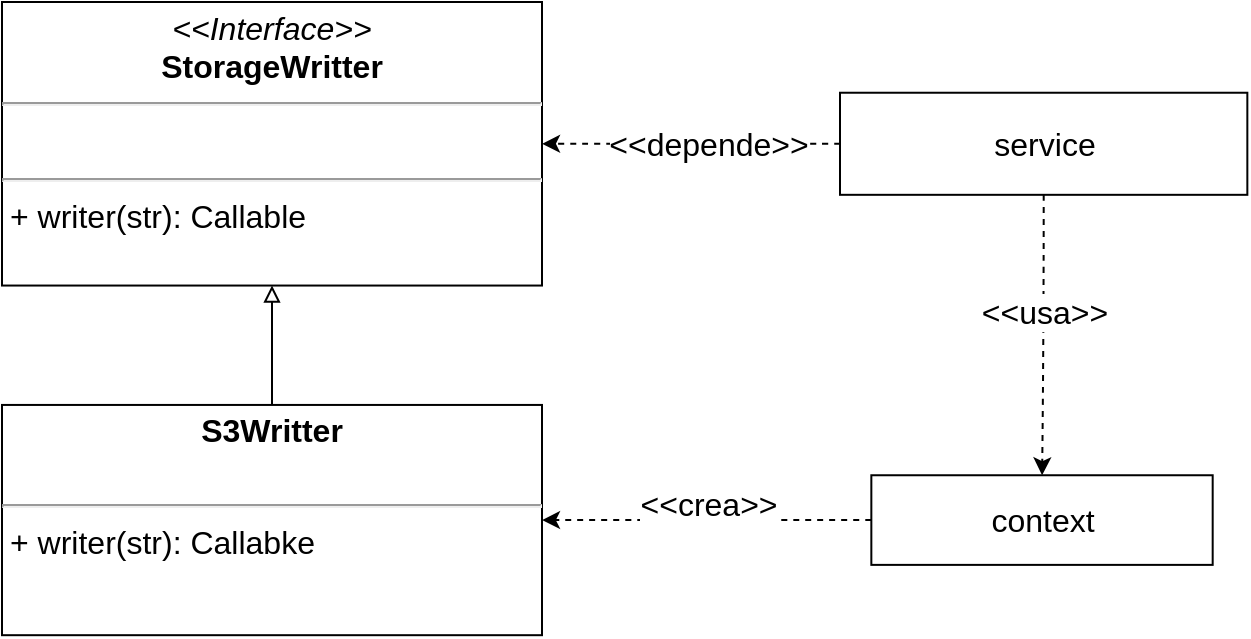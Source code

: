 <mxfile>
    <diagram id="fJhNr3JDm2Q-xxupamvg" name="DI">
        <mxGraphModel dx="789" dy="500" grid="1" gridSize="10" guides="1" tooltips="1" connect="1" arrows="1" fold="1" page="1" pageScale="1" pageWidth="827" pageHeight="1169" math="0" shadow="0">
            <root>
                <mxCell id="kg9b5pZEgGHh4r91lHpU-0"/>
                <mxCell id="kg9b5pZEgGHh4r91lHpU-1" parent="kg9b5pZEgGHh4r91lHpU-0"/>
                <mxCell id="kg9b5pZEgGHh4r91lHpU-2" value="&lt;p style=&quot;margin: 4px 0px 0px ; text-align: center ; font-size: 16px&quot;&gt;&lt;i style=&quot;font-size: 16px&quot;&gt;&amp;lt;&amp;lt;Interface&amp;gt;&amp;gt;&lt;/i&gt;&lt;br style=&quot;font-size: 16px&quot;&gt;&lt;b&gt;StorageWritter&lt;/b&gt;&lt;/p&gt;&lt;hr style=&quot;font-size: 16px&quot;&gt;&lt;p style=&quot;margin: 0px 0px 0px 4px ; font-size: 16px&quot;&gt;&lt;br style=&quot;font-size: 16px&quot;&gt;&lt;/p&gt;&lt;hr style=&quot;font-size: 16px&quot;&gt;&lt;p style=&quot;margin: 0px 0px 0px 4px ; font-size: 16px&quot;&gt;+ writer(str): Callable&lt;/p&gt;&lt;p style=&quot;margin: 0px 0px 0px 4px ; font-size: 16px&quot;&gt;&lt;br&gt;&lt;/p&gt;" style="verticalAlign=top;align=left;overflow=fill;fontSize=16;fontFamily=Helvetica;html=1;" vertex="1" parent="kg9b5pZEgGHh4r91lHpU-1">
                    <mxGeometry x="140" y="260" width="270" height="141.775" as="geometry"/>
                </mxCell>
                <mxCell id="kg9b5pZEgGHh4r91lHpU-3" value="service" style="html=1;fontSize=16;" vertex="1" parent="kg9b5pZEgGHh4r91lHpU-1">
                    <mxGeometry x="559" y="305.368" width="203.67" height="51.039" as="geometry"/>
                </mxCell>
                <mxCell id="kg9b5pZEgGHh4r91lHpU-4" style="edgeStyle=orthogonalEdgeStyle;curved=1;html=1;fontSize=16;endArrow=block;endFill=0;" edge="1" source="kg9b5pZEgGHh4r91lHpU-12" target="kg9b5pZEgGHh4r91lHpU-2" parent="kg9b5pZEgGHh4r91lHpU-1">
                    <mxGeometry relative="1" as="geometry"/>
                </mxCell>
                <mxCell id="kg9b5pZEgGHh4r91lHpU-5" style="edgeStyle=orthogonalEdgeStyle;curved=1;html=1;dashed=1;fontSize=16;endArrow=classic;endFill=1;" edge="1" source="kg9b5pZEgGHh4r91lHpU-3" target="kg9b5pZEgGHh4r91lHpU-2" parent="kg9b5pZEgGHh4r91lHpU-1">
                    <mxGeometry relative="1" as="geometry"/>
                </mxCell>
                <mxCell id="kg9b5pZEgGHh4r91lHpU-6" value="&amp;lt;&amp;lt;depende&amp;gt;&amp;gt;" style="edgeLabel;html=1;align=center;verticalAlign=middle;resizable=0;points=[];fontSize=16;" vertex="1" connectable="0" parent="kg9b5pZEgGHh4r91lHpU-5">
                    <mxGeometry x="-0.118" relative="1" as="geometry">
                        <mxPoint x="-1" as="offset"/>
                    </mxGeometry>
                </mxCell>
                <mxCell id="kg9b5pZEgGHh4r91lHpU-7" style="edgeStyle=orthogonalEdgeStyle;curved=1;html=1;dashed=1;endArrow=classic;endFill=1;fontSize=16;" edge="1" source="kg9b5pZEgGHh4r91lHpU-3" target="kg9b5pZEgGHh4r91lHpU-11" parent="kg9b5pZEgGHh4r91lHpU-1">
                    <mxGeometry relative="1" as="geometry"/>
                </mxCell>
                <mxCell id="kg9b5pZEgGHh4r91lHpU-8" value="&amp;lt;&amp;lt;usa&amp;gt;&amp;gt;" style="edgeLabel;html=1;align=center;verticalAlign=middle;resizable=0;points=[];fontSize=16;" vertex="1" connectable="0" parent="kg9b5pZEgGHh4r91lHpU-7">
                    <mxGeometry x="-0.178" relative="1" as="geometry">
                        <mxPoint as="offset"/>
                    </mxGeometry>
                </mxCell>
                <mxCell id="kg9b5pZEgGHh4r91lHpU-9" style="edgeStyle=orthogonalEdgeStyle;curved=1;html=1;dashed=1;fontSize=16;endArrow=classic;endFill=1;" edge="1" source="kg9b5pZEgGHh4r91lHpU-11" target="kg9b5pZEgGHh4r91lHpU-12" parent="kg9b5pZEgGHh4r91lHpU-1">
                    <mxGeometry relative="1" as="geometry"/>
                </mxCell>
                <mxCell id="kg9b5pZEgGHh4r91lHpU-10" value="&amp;lt;&amp;lt;crea&amp;gt;&amp;gt;" style="edgeLabel;html=1;align=center;verticalAlign=middle;resizable=0;points=[];fontSize=16;" vertex="1" connectable="0" parent="kg9b5pZEgGHh4r91lHpU-9">
                    <mxGeometry x="-0.309" y="-4" relative="1" as="geometry">
                        <mxPoint x="-25" y="-4" as="offset"/>
                    </mxGeometry>
                </mxCell>
                <mxCell id="kg9b5pZEgGHh4r91lHpU-11" value="context" style="html=1;fontSize=16;" vertex="1" parent="kg9b5pZEgGHh4r91lHpU-1">
                    <mxGeometry x="574.67" y="496.624" width="170.67" height="44.814" as="geometry"/>
                </mxCell>
                <mxCell id="kg9b5pZEgGHh4r91lHpU-12" value="&lt;p style=&quot;margin: 4px 0px 0px ; text-align: center ; font-size: 16px&quot;&gt;&lt;b&gt;S3Writter&lt;/b&gt;&lt;/p&gt;&lt;p style=&quot;margin: 0px 0px 0px 4px ; font-size: 16px&quot;&gt;&lt;br style=&quot;font-size: 16px&quot;&gt;&lt;/p&gt;&lt;hr style=&quot;font-size: 16px&quot;&gt;&lt;p style=&quot;margin: 0px 0px 0px 4px ; font-size: 16px&quot;&gt;+ writer(str): Callabke&lt;/p&gt;" style="verticalAlign=top;align=left;overflow=fill;fontSize=16;fontFamily=Helvetica;html=1;" vertex="1" parent="kg9b5pZEgGHh4r91lHpU-1">
                    <mxGeometry x="140" y="461.47" width="270" height="115.126" as="geometry"/>
                </mxCell>
            </root>
        </mxGraphModel>
    </diagram>
    <diagram name="Interface Segregation" id="ndLCXdJh9Q8s_nOixhV8">
        <mxGraphModel dx="592" dy="375" grid="1" gridSize="10" guides="1" tooltips="1" connect="1" arrows="1" fold="1" page="1" pageScale="1" pageWidth="827" pageHeight="1169" math="0" shadow="0">
            <root>
                <mxCell id="yORs_YGZWSQfCxJo0j6U-0"/>
                <mxCell id="yORs_YGZWSQfCxJo0j6U-1" parent="yORs_YGZWSQfCxJo0j6U-0"/>
                <mxCell id="yORs_YGZWSQfCxJo0j6U-2" value="&lt;p style=&quot;margin: 4px 0px 0px; text-align: center; font-size: 16px;&quot;&gt;&lt;i style=&quot;font-size: 16px;&quot;&gt;&amp;lt;&amp;lt;Interface&amp;gt;&amp;gt;&lt;/i&gt;&lt;br style=&quot;font-size: 16px;&quot;&gt;&lt;b style=&quot;font-size: 16px;&quot;&gt;Web&lt;/b&gt;&lt;/p&gt;&lt;hr style=&quot;font-size: 16px;&quot;&gt;&lt;p style=&quot;margin: 0px 0px 0px 4px; font-size: 16px;&quot;&gt;&lt;br style=&quot;font-size: 16px;&quot;&gt;&lt;/p&gt;&lt;hr style=&quot;font-size: 16px;&quot;&gt;&lt;p style=&quot;margin: 0px 0px 0px 4px; font-size: 16px;&quot;&gt;+ route(str, list[str], **kwargs): Callable&lt;br style=&quot;font-size: 16px;&quot;&gt;+ middleware(Type, Type): Callable&lt;br style=&quot;font-size: 16px;&quot;&gt;+ websocket(str): Callable&lt;/p&gt;" style="verticalAlign=top;align=left;overflow=fill;fontSize=16;fontFamily=Helvetica;html=1;" vertex="1" parent="yORs_YGZWSQfCxJo0j6U-1">
                    <mxGeometry x="180" y="150" width="294" height="163" as="geometry"/>
                </mxCell>
                <mxCell id="yORs_YGZWSQfCxJo0j6U-3" value="&lt;p style=&quot;margin: 4px 0px 0px; text-align: center; font-size: 16px;&quot;&gt;&lt;b style=&quot;font-size: 16px;&quot;&gt;FastWeb&lt;/b&gt;&lt;/p&gt;&lt;hr style=&quot;font-size: 16px;&quot;&gt;&lt;p style=&quot;margin: 0px 0px 0px 4px; font-size: 16px;&quot;&gt;- api: FastApi&lt;/p&gt;&lt;p style=&quot;margin: 0px 0px 0px 4px; font-size: 16px;&quot;&gt;- server: CustomServer&lt;/p&gt;&lt;hr style=&quot;font-size: 16px;&quot;&gt;&lt;p style=&quot;margin: 0px 0px 0px 4px; font-size: 16px;&quot;&gt;+ route(str, list[str], **kwargs): Callable&lt;br style=&quot;font-size: 16px;&quot;&gt;+ middleware(Type, Type): Callable&lt;br style=&quot;font-size: 16px;&quot;&gt;+ websocket(): Callable&lt;br style=&quot;font-size: 16px;&quot;&gt;&lt;/p&gt;" style="verticalAlign=top;align=left;overflow=fill;fontSize=16;fontFamily=Helvetica;html=1;" vertex="1" parent="yORs_YGZWSQfCxJo0j6U-1">
                    <mxGeometry x="520" y="154" width="290" height="155" as="geometry"/>
                </mxCell>
                <mxCell id="yORs_YGZWSQfCxJo0j6U-4" style="edgeStyle=none;html=1;endArrow=block;endFill=0;fontSize=16;" edge="1" parent="yORs_YGZWSQfCxJo0j6U-1" source="yORs_YGZWSQfCxJo0j6U-3" target="yORs_YGZWSQfCxJo0j6U-2">
                    <mxGeometry relative="1" as="geometry"/>
                </mxCell>
            </root>
        </mxGraphModel>
    </diagram>
    <diagram name="Liskov Sustitusion" id="eRp0g0YaQfNK6PMqjzZC">
        <mxGraphModel dx="1184" dy="750" grid="1" gridSize="10" guides="1" tooltips="1" connect="1" arrows="1" fold="1" page="1" pageScale="1" pageWidth="827" pageHeight="1169" math="0" shadow="0">
            <root>
                <mxCell id="TRCxwbCYxDOcJvl5kN6w-0"/>
                <mxCell id="TRCxwbCYxDOcJvl5kN6w-1" parent="TRCxwbCYxDOcJvl5kN6w-0"/>
                <mxCell id="TRCxwbCYxDOcJvl5kN6w-2" value="context" style="html=1;fontSize=16;" vertex="1" parent="TRCxwbCYxDOcJvl5kN6w-1">
                    <mxGeometry x="339.67" y="330" width="170.67" height="44.814" as="geometry"/>
                </mxCell>
                <mxCell id="TRCxwbCYxDOcJvl5kN6w-3" style="edgeStyle=orthogonalEdgeStyle;curved=1;html=1;dashed=1;endArrow=classic;endFill=1;fontSize=16;entryX=0.5;entryY=0;entryDx=0;entryDy=0;" edge="1" parent="TRCxwbCYxDOcJvl5kN6w-1" source="TRCxwbCYxDOcJvl5kN6w-2" target="TRCxwbCYxDOcJvl5kN6w-5">
                    <mxGeometry relative="1" as="geometry">
                        <Array as="points"/>
                    </mxGeometry>
                </mxCell>
                <mxCell id="TRCxwbCYxDOcJvl5kN6w-4" value="&amp;lt;&amp;lt;depende&amp;gt;&amp;gt;" style="edgeLabel;html=1;align=center;verticalAlign=middle;resizable=0;points=[];fontSize=16;" vertex="1" connectable="0" parent="TRCxwbCYxDOcJvl5kN6w-3">
                    <mxGeometry x="-0.242" y="1" relative="1" as="geometry">
                        <mxPoint x="-1" y="18" as="offset"/>
                    </mxGeometry>
                </mxCell>
                <mxCell id="TRCxwbCYxDOcJvl5kN6w-5" value="&lt;p style=&quot;margin: 4px 0px 0px; text-align: center; font-size: 16px;&quot;&gt;&lt;i style=&quot;font-size: 16px;&quot;&gt;&amp;lt;&amp;lt;Interface&amp;gt;&amp;gt;&lt;/i&gt;&lt;br style=&quot;font-size: 16px;&quot;&gt;&lt;b style=&quot;font-size: 16px;&quot;&gt;EventSender&lt;/b&gt;&lt;/p&gt;&lt;hr style=&quot;font-size: 16px;&quot;&gt;&lt;p style=&quot;margin: 0px 0px 0px 4px; font-size: 16px;&quot;&gt;&lt;br style=&quot;font-size: 16px;&quot;&gt;&lt;/p&gt;&lt;hr style=&quot;font-size: 16px;&quot;&gt;&lt;p style=&quot;margin: 0px 0px 0px 4px; font-size: 16px;&quot;&gt;+ sender(str): Callable&lt;/p&gt;" style="verticalAlign=top;align=left;overflow=fill;fontSize=16;fontFamily=Helvetica;html=1;" vertex="1" parent="TRCxwbCYxDOcJvl5kN6w-1">
                    <mxGeometry x="330" y="500.0" width="190" height="141" as="geometry"/>
                </mxCell>
                <mxCell id="TRCxwbCYxDOcJvl5kN6w-6" style="edgeStyle=none;html=1;endArrow=block;endFill=0;" edge="1" parent="TRCxwbCYxDOcJvl5kN6w-1" source="TRCxwbCYxDOcJvl5kN6w-7" target="TRCxwbCYxDOcJvl5kN6w-5">
                    <mxGeometry relative="1" as="geometry"/>
                </mxCell>
                <mxCell id="TRCxwbCYxDOcJvl5kN6w-7" value="&lt;p style=&quot;margin: 4px 0px 0px ; text-align: center ; font-size: 16px&quot;&gt;&lt;b style=&quot;font-size: 16px&quot;&gt;KafkaEventSender&lt;/b&gt;&lt;/p&gt;&lt;hr style=&quot;font-size: 16px&quot;&gt;&lt;p style=&quot;margin: 0px 0px 0px 4px ; font-size: 16px&quot;&gt;+ producer: Producer&lt;/p&gt;&lt;hr style=&quot;font-size: 16px&quot;&gt;&lt;p style=&quot;margin: 0px 0px 0px 4px ; font-size: 16px&quot;&gt;+ sender(str): Callable&lt;br style=&quot;font-size: 16px&quot;&gt;&lt;/p&gt;" style="verticalAlign=top;align=left;overflow=fill;fontSize=16;fontFamily=Helvetica;html=1;" vertex="1" parent="TRCxwbCYxDOcJvl5kN6w-1">
                    <mxGeometry x="280.01" y="730.0" width="290" height="111.75" as="geometry"/>
                </mxCell>
                <mxCell id="TRCxwbCYxDOcJvl5kN6w-10" value="" style="endArrow=classic;startArrow=classic;html=1;fontSize=20;fontColor=#FF0000;strokeColor=#33FF33;strokeWidth=1;curved=1;" edge="1" parent="TRCxwbCYxDOcJvl5kN6w-1">
                    <mxGeometry width="50" height="50" relative="1" as="geometry">
                        <mxPoint x="190" y="800" as="sourcePoint"/>
                        <mxPoint x="190" y="350" as="targetPoint"/>
                    </mxGeometry>
                </mxCell>
                <mxCell id="TRCxwbCYxDOcJvl5kN6w-11" value="&lt;font color=&quot;#000000&quot;&gt;Liskov&lt;br&gt;Sustitution&lt;br&gt;Principle&lt;/font&gt;" style="edgeLabel;html=1;align=center;verticalAlign=middle;resizable=0;points=[];fontSize=20;fontColor=#FF0000;" vertex="1" connectable="0" parent="TRCxwbCYxDOcJvl5kN6w-10">
                    <mxGeometry x="0.256" y="5" relative="1" as="geometry">
                        <mxPoint as="offset"/>
                    </mxGeometry>
                </mxCell>
                <mxCell id="TRCxwbCYxDOcJvl5kN6w-12" value="" style="shape=flexArrow;endArrow=classic;startArrow=classic;html=1;fontSize=20;fontColor=#000000;strokeColor=#33FF33;strokeWidth=1;curved=1;" edge="1" parent="TRCxwbCYxDOcJvl5kN6w-1">
                    <mxGeometry width="100" height="100" relative="1" as="geometry">
                        <mxPoint x="590" y="790" as="sourcePoint"/>
                        <mxPoint x="720" y="790" as="targetPoint"/>
                    </mxGeometry>
                </mxCell>
                <mxCell id="TRCxwbCYxDOcJvl5kN6w-14" style="edgeStyle=orthogonalEdgeStyle;curved=1;html=1;entryX=0.5;entryY=1;entryDx=0;entryDy=0;fontSize=20;fontColor=#000000;startArrow=none;startFill=0;endArrow=block;endFill=0;strokeColor=#000000;strokeWidth=1;" edge="1" parent="TRCxwbCYxDOcJvl5kN6w-1" source="TRCxwbCYxDOcJvl5kN6w-13" target="TRCxwbCYxDOcJvl5kN6w-5">
                    <mxGeometry relative="1" as="geometry">
                        <Array as="points">
                            <mxPoint x="885" y="690"/>
                            <mxPoint x="425" y="690"/>
                        </Array>
                    </mxGeometry>
                </mxCell>
                <mxCell id="TRCxwbCYxDOcJvl5kN6w-13" value="&lt;p style=&quot;margin: 4px 0px 0px ; text-align: center ; font-size: 16px&quot;&gt;&lt;b style=&quot;font-size: 16px&quot;&gt;RabitMQEventSender&lt;/b&gt;&lt;/p&gt;&lt;hr style=&quot;font-size: 16px&quot;&gt;&lt;p style=&quot;margin: 0px 0px 0px 4px ; font-size: 16px&quot;&gt;&lt;br&gt;&lt;/p&gt;&lt;hr style=&quot;font-size: 16px&quot;&gt;&lt;p style=&quot;margin: 0px 0px 0px 4px ; font-size: 16px&quot;&gt;+ sender(str): Callable&lt;br style=&quot;font-size: 16px&quot;&gt;&lt;/p&gt;" style="verticalAlign=top;align=left;overflow=fill;fontSize=16;fontFamily=Helvetica;html=1;strokeColor=#33FF33;" vertex="1" parent="TRCxwbCYxDOcJvl5kN6w-1">
                    <mxGeometry x="740" y="730.0" width="290" height="111.75" as="geometry"/>
                </mxCell>
            </root>
        </mxGraphModel>
    </diagram>
    <diagram id="NgFXY-Y-ASkh0wqZt1AW" name="Open/Close">
        <mxGraphModel dx="1973" dy="1250" grid="1" gridSize="10" guides="1" tooltips="1" connect="1" arrows="1" fold="1" page="1" pageScale="1" pageWidth="827" pageHeight="1169" math="0" shadow="0">
            <root>
                <mxCell id="8ryZC9Tjpj5PKmv2zzlS-0"/>
                <mxCell id="8ryZC9Tjpj5PKmv2zzlS-1" parent="8ryZC9Tjpj5PKmv2zzlS-0"/>
                <mxCell id="8ryZC9Tjpj5PKmv2zzlS-2" value="&lt;p style=&quot;margin: 4px 0px 0px; text-align: center; font-size: 16px;&quot;&gt;&lt;i style=&quot;font-size: 16px;&quot;&gt;&amp;lt;&amp;lt;Interface&amp;gt;&amp;gt;&lt;/i&gt;&lt;br style=&quot;font-size: 16px;&quot;&gt;&lt;b style=&quot;font-size: 16px;&quot;&gt;Web&lt;/b&gt;&lt;/p&gt;&lt;hr style=&quot;font-size: 16px;&quot;&gt;&lt;p style=&quot;margin: 0px 0px 0px 4px; font-size: 16px;&quot;&gt;&lt;br style=&quot;font-size: 16px;&quot;&gt;&lt;/p&gt;&lt;hr style=&quot;font-size: 16px;&quot;&gt;&lt;p style=&quot;margin: 0px 0px 0px 4px; font-size: 16px;&quot;&gt;+ route(str, list[str], **kwargs): Callable&lt;br style=&quot;font-size: 16px;&quot;&gt;+ middleware(Type, Type): Callable&lt;br style=&quot;font-size: 16px;&quot;&gt;+ websocket(str): Callable&lt;/p&gt;" style="verticalAlign=top;align=left;overflow=fill;fontSize=16;fontFamily=Helvetica;html=1;" vertex="1" parent="8ryZC9Tjpj5PKmv2zzlS-1">
                    <mxGeometry x="280" y="150" width="294" height="163" as="geometry"/>
                </mxCell>
                <mxCell id="8ryZC9Tjpj5PKmv2zzlS-3" value="&lt;p style=&quot;margin: 4px 0px 0px; text-align: center; font-size: 16px;&quot;&gt;&lt;b style=&quot;font-size: 16px;&quot;&gt;FastWeb&lt;/b&gt;&lt;/p&gt;&lt;hr style=&quot;font-size: 16px;&quot;&gt;&lt;p style=&quot;margin: 0px 0px 0px 4px; font-size: 16px;&quot;&gt;- api: FastApi&lt;/p&gt;&lt;p style=&quot;margin: 0px 0px 0px 4px; font-size: 16px;&quot;&gt;- server: CustomServer&lt;/p&gt;&lt;hr style=&quot;font-size: 16px;&quot;&gt;&lt;p style=&quot;margin: 0px 0px 0px 4px; font-size: 16px;&quot;&gt;+ route(str, list[str], **kwargs): Callable&lt;br style=&quot;font-size: 16px;&quot;&gt;+ middleware(Type, Type): Callable&lt;br style=&quot;font-size: 16px;&quot;&gt;+ websocket(): Callable&lt;br style=&quot;font-size: 16px;&quot;&gt;&lt;/p&gt;" style="verticalAlign=top;align=left;overflow=fill;fontSize=16;fontFamily=Helvetica;html=1;" vertex="1" parent="8ryZC9Tjpj5PKmv2zzlS-1">
                    <mxGeometry x="284" y="390" width="290" height="155" as="geometry"/>
                </mxCell>
                <mxCell id="8ryZC9Tjpj5PKmv2zzlS-4" style="edgeStyle=none;html=1;endArrow=block;endFill=0;fontSize=16;" edge="1" source="8ryZC9Tjpj5PKmv2zzlS-3" target="8ryZC9Tjpj5PKmv2zzlS-2" parent="8ryZC9Tjpj5PKmv2zzlS-1">
                    <mxGeometry relative="1" as="geometry"/>
                </mxCell>
                <mxCell id="8ryZC9Tjpj5PKmv2zzlS-6" style="edgeStyle=orthogonalEdgeStyle;curved=1;html=1;fontSize=20;fontColor=#FF0000;startArrow=none;startFill=0;endArrow=block;endFill=0;strokeWidth=1;strokeColor=#33FF33;" edge="1" parent="8ryZC9Tjpj5PKmv2zzlS-1" source="8ryZC9Tjpj5PKmv2zzlS-5" target="8ryZC9Tjpj5PKmv2zzlS-3">
                    <mxGeometry relative="1" as="geometry"/>
                </mxCell>
                <mxCell id="8ryZC9Tjpj5PKmv2zzlS-5" value="&lt;p style=&quot;margin: 4px 0px 0px ; text-align: center ; font-size: 16px&quot;&gt;&lt;b style=&quot;font-size: 16px&quot;&gt;FastWebModified&lt;/b&gt;&lt;/p&gt;&lt;hr style=&quot;font-size: 16px&quot;&gt;&lt;p style=&quot;margin: 0px 0px 0px 4px ; font-size: 16px&quot;&gt;- api: FastApi&lt;/p&gt;&lt;p style=&quot;margin: 0px 0px 0px 4px ; font-size: 16px&quot;&gt;- server: CustomServer&lt;/p&gt;&lt;hr style=&quot;font-size: 16px&quot;&gt;&lt;p style=&quot;margin: 0px 0px 0px 4px ; font-size: 16px&quot;&gt;+ route(str, list[str], **kwargs): Callable&lt;br style=&quot;font-size: 16px&quot;&gt;+ middleware(Type, Type): Callable&lt;br style=&quot;font-size: 16px&quot;&gt;+ websocket(): Callable&lt;br style=&quot;font-size: 16px&quot;&gt;&lt;/p&gt;" style="verticalAlign=top;align=left;overflow=fill;fontSize=16;fontFamily=Helvetica;html=1;strokeColor=#33FF33;" vertex="1" parent="8ryZC9Tjpj5PKmv2zzlS-1">
                    <mxGeometry x="284" y="650" width="290" height="155" as="geometry"/>
                </mxCell>
            </root>
        </mxGraphModel>
    </diagram>
    <diagram id="3lC39-CUtAMejxz7Wdev" name="Single Responsability">
        <mxGraphModel dx="592" dy="375" grid="1" gridSize="10" guides="1" tooltips="1" connect="1" arrows="1" fold="1" page="1" pageScale="1" pageWidth="827" pageHeight="1169" math="0" shadow="0">
            <root>
                <mxCell id="haDmwpyoT-6bK0_a54y5-0"/>
                <mxCell id="haDmwpyoT-6bK0_a54y5-1" parent="haDmwpyoT-6bK0_a54y5-0"/>
                <mxCell id="haDmwpyoT-6bK0_a54y5-2" value="&lt;p style=&quot;margin: 4px 0px 0px ; text-align: center ; font-size: 16px&quot;&gt;&lt;b style=&quot;font-size: 16px&quot;&gt;KafkaEventSender&lt;/b&gt;&lt;/p&gt;&lt;hr style=&quot;font-size: 16px&quot;&gt;&lt;p style=&quot;margin: 0px 0px 0px 4px ; font-size: 16px&quot;&gt;+ producer: Producer&lt;/p&gt;&lt;hr style=&quot;font-size: 16px&quot;&gt;&lt;p style=&quot;margin: 0px 0px 0px 4px ; font-size: 16px&quot;&gt;&lt;font color=&quot;#ff0000&quot;&gt;+ sender(str): Callable&lt;/font&gt;&lt;br style=&quot;font-size: 16px&quot;&gt;&lt;/p&gt;" style="verticalAlign=top;align=left;overflow=fill;fontSize=16;fontFamily=Helvetica;html=1;" vertex="1" parent="haDmwpyoT-6bK0_a54y5-1">
                    <mxGeometry x="200" y="100" width="290" height="111.75" as="geometry"/>
                </mxCell>
            </root>
        </mxGraphModel>
    </diagram>
    <diagram name="Alta cohesión" id="KhTgEENfUMtdhkBXVNre">
        <mxGraphModel dx="592" dy="375" grid="1" gridSize="10" guides="1" tooltips="1" connect="1" arrows="1" fold="1" page="1" pageScale="1" pageWidth="827" pageHeight="1169" math="0" shadow="0">
            <root>
                <mxCell id="384nBoI_dtxVcKevxCXl-0"/>
                <mxCell id="384nBoI_dtxVcKevxCXl-1" parent="384nBoI_dtxVcKevxCXl-0"/>
                <mxCell id="384nBoI_dtxVcKevxCXl-2" value="&lt;p style=&quot;margin: 4px 0px 0px ; text-align: center ; font-size: 16px&quot;&gt;&lt;b style=&quot;font-size: 16px&quot;&gt;FastWeb&lt;/b&gt;&lt;/p&gt;&lt;hr style=&quot;font-size: 16px&quot;&gt;&lt;p style=&quot;margin: 0px 0px 0px 4px ; font-size: 16px&quot;&gt;- api: FastApi&lt;/p&gt;&lt;p style=&quot;margin: 0px 0px 0px 4px ; font-size: 16px&quot;&gt;- server: CustomServer&lt;/p&gt;&lt;hr style=&quot;font-size: 16px&quot;&gt;&lt;p style=&quot;margin: 0px 0px 0px 4px ; font-size: 16px&quot;&gt;+ route(str, list[str], **kwargs): Callable&lt;br style=&quot;font-size: 16px&quot;&gt;+ middleware(Type, Type): Callable&lt;br style=&quot;font-size: 16px&quot;&gt;+ websocket(str): Callable&lt;br style=&quot;font-size: 16px&quot;&gt;&lt;/p&gt;" style="verticalAlign=top;align=left;overflow=fill;fontSize=16;fontFamily=Helvetica;html=1;" vertex="1" parent="384nBoI_dtxVcKevxCXl-1">
                    <mxGeometry x="350" y="150" width="290" height="155" as="geometry"/>
                </mxCell>
                <mxCell id="384nBoI_dtxVcKevxCXl-3" value="" style="rounded=1;whiteSpace=wrap;html=1;fontSize=20;fillColor=none;strokeColor=#FF0000;" vertex="1" parent="384nBoI_dtxVcKevxCXl-1">
                    <mxGeometry x="340" y="245" width="320" height="65" as="geometry"/>
                </mxCell>
            </root>
        </mxGraphModel>
    </diagram>
    <diagram id="5KK8XDdy6giM4tTjk7wO" name="Bajo Acoplamiento">
        <mxGraphModel dx="1076" dy="682" grid="1" gridSize="10" guides="1" tooltips="1" connect="1" arrows="1" fold="1" page="1" pageScale="1" pageWidth="827" pageHeight="1169" math="0" shadow="0">
            <root>
                <mxCell id="RW1Rsz4GaHKzIMtBWbJi-0"/>
                <mxCell id="RW1Rsz4GaHKzIMtBWbJi-1" parent="RW1Rsz4GaHKzIMtBWbJi-0"/>
                <mxCell id="RW1Rsz4GaHKzIMtBWbJi-2" value="context" style="html=1;fontSize=16;" parent="RW1Rsz4GaHKzIMtBWbJi-1" vertex="1">
                    <mxGeometry x="339.67" y="330" width="170.67" height="44.814" as="geometry"/>
                </mxCell>
                <mxCell id="RW1Rsz4GaHKzIMtBWbJi-3" style="edgeStyle=orthogonalEdgeStyle;curved=1;html=1;dashed=1;endArrow=classic;endFill=1;fontSize=16;entryX=0.5;entryY=0;entryDx=0;entryDy=0;" parent="RW1Rsz4GaHKzIMtBWbJi-1" source="RW1Rsz4GaHKzIMtBWbJi-2" target="RW1Rsz4GaHKzIMtBWbJi-5" edge="1">
                    <mxGeometry relative="1" as="geometry">
                        <Array as="points"/>
                    </mxGeometry>
                </mxCell>
                <mxCell id="RW1Rsz4GaHKzIMtBWbJi-4" value="&amp;lt;&amp;lt;depende&amp;gt;&amp;gt;" style="edgeLabel;html=1;align=center;verticalAlign=middle;resizable=0;points=[];fontSize=16;" parent="RW1Rsz4GaHKzIMtBWbJi-3" vertex="1" connectable="0">
                    <mxGeometry x="-0.242" y="1" relative="1" as="geometry">
                        <mxPoint x="-1" y="44" as="offset"/>
                    </mxGeometry>
                </mxCell>
                <mxCell id="RW1Rsz4GaHKzIMtBWbJi-5" value="&lt;p style=&quot;margin: 4px 0px 0px; text-align: center; font-size: 16px;&quot;&gt;&lt;i style=&quot;font-size: 16px;&quot;&gt;&amp;lt;&amp;lt;Interface&amp;gt;&amp;gt;&lt;/i&gt;&lt;br style=&quot;font-size: 16px;&quot;&gt;&lt;b style=&quot;font-size: 16px;&quot;&gt;EventSender&lt;/b&gt;&lt;/p&gt;&lt;hr style=&quot;font-size: 16px;&quot;&gt;&lt;p style=&quot;margin: 0px 0px 0px 4px; font-size: 16px;&quot;&gt;&lt;br style=&quot;font-size: 16px;&quot;&gt;&lt;/p&gt;&lt;hr style=&quot;font-size: 16px;&quot;&gt;&lt;p style=&quot;margin: 0px 0px 0px 4px; font-size: 16px;&quot;&gt;+ sender(str): Callable&lt;/p&gt;" style="verticalAlign=top;align=left;overflow=fill;fontSize=16;fontFamily=Helvetica;html=1;" parent="RW1Rsz4GaHKzIMtBWbJi-1" vertex="1">
                    <mxGeometry x="330" y="500.0" width="190" height="141" as="geometry"/>
                </mxCell>
                <mxCell id="RW1Rsz4GaHKzIMtBWbJi-8" style="edgeStyle=none;html=1;endArrow=block;endFill=0;" parent="RW1Rsz4GaHKzIMtBWbJi-1" source="RW1Rsz4GaHKzIMtBWbJi-6" target="RW1Rsz4GaHKzIMtBWbJi-5" edge="1">
                    <mxGeometry relative="1" as="geometry"/>
                </mxCell>
                <mxCell id="RW1Rsz4GaHKzIMtBWbJi-6" value="&lt;p style=&quot;margin: 4px 0px 0px ; text-align: center ; font-size: 16px&quot;&gt;&lt;b style=&quot;font-size: 16px&quot;&gt;KafkaEventSender&lt;/b&gt;&lt;/p&gt;&lt;hr style=&quot;font-size: 16px&quot;&gt;&lt;p style=&quot;margin: 0px 0px 0px 4px ; font-size: 16px&quot;&gt;+ producer: Producer&lt;/p&gt;&lt;hr style=&quot;font-size: 16px&quot;&gt;&lt;p style=&quot;margin: 0px 0px 0px 4px ; font-size: 16px&quot;&gt;+ sender(str): Callable&lt;br style=&quot;font-size: 16px&quot;&gt;&lt;/p&gt;" style="verticalAlign=top;align=left;overflow=fill;fontSize=16;fontFamily=Helvetica;html=1;" parent="RW1Rsz4GaHKzIMtBWbJi-1" vertex="1">
                    <mxGeometry x="280.01" y="730.0" width="290" height="111.75" as="geometry"/>
                </mxCell>
                <mxCell id="RW1Rsz4GaHKzIMtBWbJi-9" value="" style="endArrow=classic;dashed=1;html=1;edgeStyle=orthogonalEdgeStyle;curved=1;startArrow=block;startFill=1;endFill=1;fillColor=#1ba1e2;strokeColor=#006EAF;strokeWidth=7;" parent="RW1Rsz4GaHKzIMtBWbJi-1" edge="1">
                    <mxGeometry width="50" height="50" relative="1" as="geometry">
                        <mxPoint x="600" y="800" as="sourcePoint"/>
                        <mxPoint x="600" y="352" as="targetPoint"/>
                        <Array as="points">
                            <mxPoint x="720" y="800"/>
                            <mxPoint x="720" y="352"/>
                        </Array>
                    </mxGeometry>
                </mxCell>
                <mxCell id="RW1Rsz4GaHKzIMtBWbJi-10" value="Bajo acoplamiento" style="edgeLabel;html=1;align=center;verticalAlign=middle;resizable=0;points=[];fontSize=20;" parent="RW1Rsz4GaHKzIMtBWbJi-9" vertex="1" connectable="0">
                    <mxGeometry x="0.17" y="-2" relative="1" as="geometry">
                        <mxPoint x="-12" y="52" as="offset"/>
                    </mxGeometry>
                </mxCell>
            </root>
        </mxGraphModel>
    </diagram>
    <diagram id="jTZ0jcB4aU4KlYSJ2vVw" name="Experto">
        <mxGraphModel dx="2960" dy="1875" grid="1" gridSize="10" guides="1" tooltips="1" connect="1" arrows="1" fold="1" page="1" pageScale="1" pageWidth="827" pageHeight="1169" math="0" shadow="0">
            <root>
                <mxCell id="ZyLOiIazlel-UhDH7bm7-0"/>
                <mxCell id="ZyLOiIazlel-UhDH7bm7-1" parent="ZyLOiIazlel-UhDH7bm7-0"/>
                <mxCell id="ZyLOiIazlel-UhDH7bm7-2" value="&lt;p style=&quot;margin: 4px 0px 0px; text-align: center; font-size: 16px;&quot;&gt;&lt;b style=&quot;font-size: 16px;&quot;&gt;FastWeb&lt;/b&gt;&lt;/p&gt;&lt;hr style=&quot;font-size: 16px;&quot;&gt;&lt;p style=&quot;margin: 0px 0px 0px 4px; font-size: 16px;&quot;&gt;- api: FastApi&lt;/p&gt;&lt;p style=&quot;margin: 0px 0px 0px 4px; font-size: 16px;&quot;&gt;- server: CustomServer&lt;/p&gt;&lt;hr style=&quot;font-size: 16px;&quot;&gt;&lt;p style=&quot;margin: 0px 0px 0px 4px; font-size: 16px;&quot;&gt;+ route(str, list[str], **kwargs): Callable&lt;br style=&quot;font-size: 16px;&quot;&gt;+ middleware(Type, Type): Callable&lt;br style=&quot;font-size: 16px;&quot;&gt;+ websocket(): Callable&lt;br style=&quot;font-size: 16px;&quot;&gt;&lt;/p&gt;" style="verticalAlign=top;align=left;overflow=fill;fontSize=16;fontFamily=Helvetica;html=1;" parent="ZyLOiIazlel-UhDH7bm7-1" vertex="1">
                    <mxGeometry x="350" y="150" width="290" height="155" as="geometry"/>
                </mxCell>
            </root>
        </mxGraphModel>
    </diagram>
    <diagram id="6Kg6X7YODpgLsdo9Kgo3" name="CQRS">
        <mxGraphModel dx="592" dy="375" grid="1" gridSize="10" guides="1" tooltips="1" connect="1" arrows="1" fold="1" page="1" pageScale="1" pageWidth="827" pageHeight="1169" math="0" shadow="0">
            <root>
                <mxCell id="_oqg57HBn3cRErlhwcf3-0"/>
                <mxCell id="_oqg57HBn3cRErlhwcf3-1" parent="_oqg57HBn3cRErlhwcf3-0"/>
                <object placeholders="1" c4Type="Almacenamiento S3" c4Container="Componente" c4Technology="Minio" c4Description="Almacena los datos no estructurados&#10;como imágenes, videos o documentos." label="&lt;font style=&quot;font-size: 16px&quot;&gt;&lt;b&gt;%c4Type%&lt;/font&gt;&lt;div&gt;[%c4Container%:&amp;nbsp;%c4Technology%]&lt;/div&gt;&lt;br&gt;&lt;div&gt;&lt;font style=&quot;font-size: 11px&quot;&gt;&lt;font color=&quot;#E6E6E6&quot;&gt;%c4Description%&lt;/font&gt;&lt;/div&gt;" id="_oqg57HBn3cRErlhwcf3-2">
                    <mxCell style="shape=cylinder3;size=15;whiteSpace=wrap;html=1;boundedLbl=1;rounded=0;labelBackgroundColor=none;fillColor=#63BEF2;fontSize=12;fontColor=#ffffff;align=center;strokeColor=#0E7DAD;metaEdit=1;points=[[0.5,0,0],[1,0.25,0],[1,0.5,0],[1,0.75,0],[0.5,1,0],[0,0.75,0],[0,0.5,0],[0,0.25,0]];resizable=0;" parent="_oqg57HBn3cRErlhwcf3-1" vertex="1">
                        <mxGeometry x="600" y="333" width="240" height="120" as="geometry"/>
                    </mxCell>
                </object>
                <object placeholders="1" c4Type="ElasticSearch" c4Container="Componente" c4Technology="ElasticSearch" c4Description="Almacena los metadatos y datos &#10;estructurados y semiestructurados.&#10;Motor de búsqueda." label="&lt;font style=&quot;font-size: 16px&quot;&gt;&lt;b&gt;%c4Type%&lt;/font&gt;&lt;div&gt;[%c4Container%:&amp;nbsp;%c4Technology%]&lt;/div&gt;&lt;br&gt;&lt;div&gt;&lt;font style=&quot;font-size: 11px&quot;&gt;&lt;font color=&quot;#E6E6E6&quot;&gt;%c4Description%&lt;/font&gt;&lt;/div&gt;" id="_oqg57HBn3cRErlhwcf3-3">
                    <mxCell style="shape=cylinder3;size=15;whiteSpace=wrap;html=1;boundedLbl=1;rounded=0;labelBackgroundColor=none;fillColor=#63BEF2;fontSize=12;fontColor=#ffffff;align=center;strokeColor=#0E7DAD;metaEdit=1;points=[[0.5,0,0],[1,0.25,0],[1,0.5,0],[1,0.75,0],[0.5,1,0],[0,0.75,0],[0,0.5,0],[0,0.25,0]];resizable=0;" parent="_oqg57HBn3cRErlhwcf3-1" vertex="1">
                        <mxGeometry x="280" y="330" width="240" height="120" as="geometry"/>
                    </mxCell>
                </object>
                <object placeholders="1" c4Name="DataBrain Publicador" c4Type="Componente" c4Technology="Python, FastApi" c4Description="Transforma las peticiones de los &#10;usuarios en eventos que son &#10;transmitidos al resto del sistema." label="&lt;font style=&quot;font-size: 16px&quot;&gt;&lt;b&gt;%c4Name%&lt;/b&gt;&lt;/font&gt;&lt;div&gt;[%c4Type%: %c4Technology%]&lt;/div&gt;&lt;br&gt;&lt;div&gt;&lt;font style=&quot;font-size: 11px&quot;&gt;%c4Description%&lt;/font&gt;&lt;/div&gt;" id="_oqg57HBn3cRErlhwcf3-4">
                    <mxCell style="rounded=1;whiteSpace=wrap;html=1;labelBackgroundColor=none;fillColor=#63BEF2;fontColor=#ffffff;align=center;arcSize=6;strokeColor=#2086C9;metaEdit=1;resizable=0;points=[[0.25,0,0],[0.5,0,0],[0.75,0,0],[1,0.25,0],[1,0.5,0],[1,0.75,0],[0.75,1,0],[0.5,1,0],[0.25,1,0],[0,0.75,0],[0,0.5,0],[0,0.25,0]];" parent="_oqg57HBn3cRErlhwcf3-1" vertex="1">
                        <mxGeometry x="902" y="333" width="240" height="120" as="geometry"/>
                    </mxCell>
                </object>
                <object placeholders="1" c4Name="DataBrain Gateway" c4Type="Componente" c4Technology="Nginx" c4Description="Redireccionar las peticiones a &#10;los distintos componentes de &#10;DataBrain" label="&lt;font style=&quot;font-size: 16px&quot;&gt;&lt;b&gt;%c4Name%&lt;/b&gt;&lt;/font&gt;&lt;div&gt;[%c4Type%: %c4Technology%]&lt;/div&gt;&lt;br&gt;&lt;div&gt;&lt;font style=&quot;font-size: 11px&quot;&gt;%c4Description%&lt;/font&gt;&lt;/div&gt;" id="_oqg57HBn3cRErlhwcf3-5">
                    <mxCell style="rounded=1;whiteSpace=wrap;html=1;labelBackgroundColor=none;fillColor=#63BEF2;fontColor=#ffffff;align=center;arcSize=6;strokeColor=#2086C9;metaEdit=1;resizable=0;points=[[0.25,0,0],[0.5,0,0],[0.75,0,0],[1,0.25,0],[1,0.5,0],[1,0.75,0],[0.75,1,0],[0.5,1,0],[0.25,1,0],[0,0.75,0],[0,0.5,0],[0,0.25,0]];" parent="_oqg57HBn3cRErlhwcf3-1" vertex="1">
                        <mxGeometry x="600" y="100" width="240" height="120" as="geometry"/>
                    </mxCell>
                </object>
                <object placeholders="1" c4Type="Relationship" c4Description="Redireccionas las peticiones a" label="&lt;div style=&quot;text-align: left&quot;&gt;&lt;div style=&quot;text-align: center&quot;&gt;&lt;b&gt;%c4Description%&lt;/b&gt;&lt;/div&gt;" id="_oqg57HBn3cRErlhwcf3-6">
                    <mxCell style="endArrow=blockThin;html=1;fontSize=10;fontColor=#404040;strokeWidth=1;endFill=1;strokeColor=#828282;elbow=vertical;metaEdit=1;endSize=14;startSize=14;jumpStyle=arc;jumpSize=16;rounded=0;edgeStyle=orthogonalEdgeStyle;" parent="_oqg57HBn3cRErlhwcf3-1" source="_oqg57HBn3cRErlhwcf3-5" target="_oqg57HBn3cRErlhwcf3-3" edge="1">
                        <mxGeometry width="240" relative="1" as="geometry">
                            <mxPoint x="424" y="191" as="sourcePoint"/>
                            <mxPoint x="664" y="191" as="targetPoint"/>
                        </mxGeometry>
                    </mxCell>
                </object>
                <object placeholders="1" c4Type="Relationship" c4Description="Redireccionas las peticiones a" label="&lt;div style=&quot;text-align: left&quot;&gt;&lt;div style=&quot;text-align: center&quot;&gt;&lt;b&gt;%c4Description%&lt;/b&gt;&lt;/div&gt;" id="_oqg57HBn3cRErlhwcf3-7">
                    <mxCell style="endArrow=blockThin;html=1;fontSize=10;fontColor=#404040;strokeWidth=1;endFill=1;strokeColor=#828282;elbow=vertical;metaEdit=1;endSize=14;startSize=14;jumpStyle=arc;jumpSize=16;rounded=0;edgeStyle=orthogonalEdgeStyle;" parent="_oqg57HBn3cRErlhwcf3-1" source="_oqg57HBn3cRErlhwcf3-5" target="_oqg57HBn3cRErlhwcf3-2" edge="1">
                        <mxGeometry width="240" relative="1" as="geometry">
                            <mxPoint x="808" y="273" as="sourcePoint"/>
                            <mxPoint x="1048" y="273" as="targetPoint"/>
                        </mxGeometry>
                    </mxCell>
                </object>
                <object placeholders="1" c4Type="Relationship" c4Description="Redireccionas las peticiones a" label="&lt;div style=&quot;text-align: left&quot;&gt;&lt;div style=&quot;text-align: center&quot;&gt;&lt;b&gt;%c4Description%&lt;/b&gt;&lt;/div&gt;" id="_oqg57HBn3cRErlhwcf3-8">
                    <mxCell style="endArrow=blockThin;html=1;fontSize=10;fontColor=#404040;strokeWidth=1;endFill=1;strokeColor=#828282;elbow=vertical;metaEdit=1;endSize=14;startSize=14;jumpStyle=arc;jumpSize=16;rounded=0;edgeStyle=orthogonalEdgeStyle;" parent="_oqg57HBn3cRErlhwcf3-1" source="_oqg57HBn3cRErlhwcf3-5" target="_oqg57HBn3cRErlhwcf3-4" edge="1">
                        <mxGeometry width="240" relative="1" as="geometry">
                            <mxPoint x="897" y="223" as="sourcePoint"/>
                            <mxPoint x="1137" y="223" as="targetPoint"/>
                        </mxGeometry>
                    </mxCell>
                </object>
                <mxCell id="_oqg57HBn3cRErlhwcf3-9" value="" style="endArrow=classic;html=1;edgeStyle=orthogonalEdgeStyle;curved=1;strokeWidth=7;fillColor=#d5e8d4;strokeColor=#82b366;gradientColor=#97d077;" parent="_oqg57HBn3cRErlhwcf3-1" edge="1">
                    <mxGeometry width="50" height="50" relative="1" as="geometry">
                        <mxPoint x="890" y="90" as="sourcePoint"/>
                        <mxPoint x="1213.889" y="400" as="targetPoint"/>
                    </mxGeometry>
                </mxCell>
                <mxCell id="_oqg57HBn3cRErlhwcf3-10" value="Solo escritura" style="edgeLabel;html=1;align=center;verticalAlign=middle;resizable=0;points=[];fontSize=30;" parent="_oqg57HBn3cRErlhwcf3-9" vertex="1" connectable="0">
                    <mxGeometry x="0.349" y="-56" relative="1" as="geometry">
                        <mxPoint y="1" as="offset"/>
                    </mxGeometry>
                </mxCell>
                <mxCell id="_oqg57HBn3cRErlhwcf3-11" value="" style="endArrow=none;html=1;fontSize=30;strokeWidth=7;curved=1;edgeStyle=orthogonalEdgeStyle;fillColor=#dae8fc;gradientColor=#7ea6e0;strokeColor=#6c8ebf;endFill=0;startArrow=classic;startFill=1;" parent="_oqg57HBn3cRErlhwcf3-1" edge="1">
                    <mxGeometry width="50" height="50" relative="1" as="geometry">
                        <mxPoint x="570" y="100" as="sourcePoint"/>
                        <mxPoint x="210" y="400" as="targetPoint"/>
                    </mxGeometry>
                </mxCell>
                <mxCell id="_oqg57HBn3cRErlhwcf3-12" value="Solo lectura" style="edgeLabel;html=1;align=center;verticalAlign=middle;resizable=0;points=[];fontSize=30;" parent="_oqg57HBn3cRErlhwcf3-11" vertex="1" connectable="0">
                    <mxGeometry x="0.371" y="63" relative="1" as="geometry">
                        <mxPoint as="offset"/>
                    </mxGeometry>
                </mxCell>
            </root>
        </mxGraphModel>
    </diagram>
    <diagram id="DMeEca3Xk6oKA5yFONz8" name="Code Diagram: Databrain.Producer">
        <mxGraphModel dx="1311" dy="1377" grid="0" gridSize="10" guides="1" tooltips="1" connect="1" arrows="1" fold="1" page="0" pageScale="1" pageWidth="827" pageHeight="1169" math="0" shadow="0">
            <root>
                <mxCell id="1kEXeWtwwe6iSUwdZSyX-0"/>
                <mxCell id="1kEXeWtwwe6iSUwdZSyX-1" parent="1kEXeWtwwe6iSUwdZSyX-0"/>
                <mxCell id="1kEXeWtwwe6iSUwdZSyX-59" style="edgeStyle=orthogonalEdgeStyle;curved=1;html=1;entryX=0;entryY=0;entryDx=0;entryDy=142.5;entryPerimeter=0;dashed=1;fontSize=16;endArrow=classic;endFill=1;" parent="1kEXeWtwwe6iSUwdZSyX-1" source="1kEXeWtwwe6iSUwdZSyX-58" target="1kEXeWtwwe6iSUwdZSyX-11" edge="1">
                    <mxGeometry relative="1" as="geometry"/>
                </mxCell>
                <mxCell id="1kEXeWtwwe6iSUwdZSyX-58" value="Tests" style="shape=folder;fontStyle=1;tabWidth=81;tabHeight=29;tabPosition=left;html=1;boundedLbl=1;fontSize=16;" parent="1kEXeWtwwe6iSUwdZSyX-1" vertex="1">
                    <mxGeometry x="4" y="-412" width="150" height="80" as="geometry"/>
                </mxCell>
                <mxCell id="1kEXeWtwwe6iSUwdZSyX-12" value="" style="shape=folder;fontStyle=1;spacingTop=10;tabWidth=129;tabHeight=38;tabPosition=left;html=1;fontSize=16;" parent="1kEXeWtwwe6iSUwdZSyX-1" vertex="1">
                    <mxGeometry x="308" y="168" width="722" height="649" as="geometry"/>
                </mxCell>
                <mxCell id="1kEXeWtwwe6iSUwdZSyX-28" value="" style="group;fontSize=16;" parent="1kEXeWtwwe6iSUwdZSyX-1" vertex="1" connectable="0">
                    <mxGeometry x="428" y="706" width="180" height="100" as="geometry"/>
                </mxCell>
                <mxCell id="1kEXeWtwwe6iSUwdZSyX-25" value="chasis" style="html=1;fontSize=16;" parent="1kEXeWtwwe6iSUwdZSyX-28" vertex="1">
                    <mxGeometry x="30" y="30" width="110" height="47" as="geometry"/>
                </mxCell>
                <mxCell id="1kEXeWtwwe6iSUwdZSyX-8" value="&lt;p style=&quot;margin: 4px 0px 0px; text-align: center; font-size: 16px;&quot;&gt;&lt;i style=&quot;font-size: 16px;&quot;&gt;&amp;lt;&amp;lt;Interface&amp;gt;&amp;gt;&lt;/i&gt;&lt;br style=&quot;font-size: 16px;&quot;&gt;&lt;b style=&quot;font-size: 16px;&quot;&gt;Web&lt;/b&gt;&lt;/p&gt;&lt;hr style=&quot;font-size: 16px;&quot;&gt;&lt;p style=&quot;margin: 0px 0px 0px 4px; font-size: 16px;&quot;&gt;&lt;br style=&quot;font-size: 16px;&quot;&gt;&lt;/p&gt;&lt;hr style=&quot;font-size: 16px;&quot;&gt;&lt;p style=&quot;margin: 0px 0px 0px 4px; font-size: 16px;&quot;&gt;+ route(str, list[str], **kwargs): Callable&lt;br style=&quot;font-size: 16px;&quot;&gt;+ middleware(Type, Type): Callable&lt;br style=&quot;font-size: 16px;&quot;&gt;+ websocket(str): Callable&lt;/p&gt;" style="verticalAlign=top;align=left;overflow=fill;fontSize=16;fontFamily=Helvetica;html=1;" parent="1kEXeWtwwe6iSUwdZSyX-1" vertex="1">
                    <mxGeometry x="366" y="230" width="294" height="163" as="geometry"/>
                </mxCell>
                <mxCell id="1kEXeWtwwe6iSUwdZSyX-10" value="&lt;p style=&quot;margin: 4px 0px 0px; text-align: center; font-size: 16px;&quot;&gt;&lt;i style=&quot;font-size: 16px;&quot;&gt;&amp;lt;&amp;lt;Interface&amp;gt;&amp;gt;&lt;/i&gt;&lt;br style=&quot;font-size: 16px;&quot;&gt;&lt;b style=&quot;font-size: 16px;&quot;&gt;EventSender&lt;/b&gt;&lt;/p&gt;&lt;hr style=&quot;font-size: 16px;&quot;&gt;&lt;p style=&quot;margin: 0px 0px 0px 4px; font-size: 16px;&quot;&gt;&lt;br style=&quot;font-size: 16px;&quot;&gt;&lt;/p&gt;&lt;hr style=&quot;font-size: 16px;&quot;&gt;&lt;p style=&quot;margin: 0px 0px 0px 4px; font-size: 16px;&quot;&gt;+ sender(str): Callable&lt;/p&gt;" style="verticalAlign=top;align=left;overflow=fill;fontSize=16;fontFamily=Helvetica;html=1;" parent="1kEXeWtwwe6iSUwdZSyX-1" vertex="1">
                    <mxGeometry x="760" y="241" width="190" height="141" as="geometry"/>
                </mxCell>
                <mxCell id="1kEXeWtwwe6iSUwdZSyX-13" value="&lt;p style=&quot;margin: 4px 0px 0px; text-align: center; font-size: 16px;&quot;&gt;&lt;b style=&quot;font-size: 16px;&quot;&gt;FastWeb&lt;/b&gt;&lt;/p&gt;&lt;hr style=&quot;font-size: 16px;&quot;&gt;&lt;p style=&quot;margin: 0px 0px 0px 4px; font-size: 16px;&quot;&gt;- api: FastApi&lt;/p&gt;&lt;p style=&quot;margin: 0px 0px 0px 4px; font-size: 16px;&quot;&gt;- server: CustomServer&lt;/p&gt;&lt;hr style=&quot;font-size: 16px;&quot;&gt;&lt;p style=&quot;margin: 0px 0px 0px 4px; font-size: 16px;&quot;&gt;+ route(str, list[str], **kwargs): Callable&lt;br style=&quot;font-size: 16px;&quot;&gt;+ middleware(Type, Type): Callable&lt;br style=&quot;font-size: 16px;&quot;&gt;+ websocket(): Callable&lt;br style=&quot;font-size: 16px;&quot;&gt;&lt;/p&gt;" style="verticalAlign=top;align=left;overflow=fill;fontSize=16;fontFamily=Helvetica;html=1;" parent="1kEXeWtwwe6iSUwdZSyX-1" vertex="1">
                    <mxGeometry x="368" y="464" width="290" height="155" as="geometry"/>
                </mxCell>
                <mxCell id="YZ42vTJ7BowTRp0K9GyD-1" style="edgeStyle=orthogonalEdgeStyle;curved=1;html=1;dashed=1;fontSize=16;endArrow=classic;endFill=1;" parent="1kEXeWtwwe6iSUwdZSyX-1" source="1kEXeWtwwe6iSUwdZSyX-14" target="YZ42vTJ7BowTRp0K9GyD-0" edge="1">
                    <mxGeometry relative="1" as="geometry"/>
                </mxCell>
                <mxCell id="YZ42vTJ7BowTRp0K9GyD-2" value="&amp;lt;&amp;lt;envia eventos a&amp;gt;&amp;gt;" style="edgeLabel;html=1;align=center;verticalAlign=middle;resizable=0;points=[];fontSize=16;" parent="YZ42vTJ7BowTRp0K9GyD-1" vertex="1" connectable="0">
                    <mxGeometry x="0.015" y="-39" relative="1" as="geometry">
                        <mxPoint as="offset"/>
                    </mxGeometry>
                </mxCell>
                <mxCell id="1kEXeWtwwe6iSUwdZSyX-14" value="&lt;p style=&quot;margin: 4px 0px 0px ; text-align: center ; font-size: 16px&quot;&gt;&lt;b style=&quot;font-size: 16px&quot;&gt;KafkaEventSender&lt;/b&gt;&lt;/p&gt;&lt;hr style=&quot;font-size: 16px&quot;&gt;&lt;p style=&quot;margin: 0px 0px 0px 4px ; font-size: 16px&quot;&gt;+ producer: Producer&lt;/p&gt;&lt;hr style=&quot;font-size: 16px&quot;&gt;&lt;p style=&quot;margin: 0px 0px 0px 4px ; font-size: 16px&quot;&gt;+ sender(str): Callable&lt;br style=&quot;font-size: 16px&quot;&gt;&lt;/p&gt;" style="verticalAlign=top;align=left;overflow=fill;fontSize=16;fontFamily=Helvetica;html=1;" parent="1kEXeWtwwe6iSUwdZSyX-1" vertex="1">
                    <mxGeometry x="710" y="483.25" width="290" height="111.75" as="geometry"/>
                </mxCell>
                <mxCell id="1kEXeWtwwe6iSUwdZSyX-60" value="ikigai" style="text;html=1;strokeColor=none;fillColor=none;align=center;verticalAlign=middle;whiteSpace=wrap;rounded=0;fontSize=16;" parent="1kEXeWtwwe6iSUwdZSyX-1" vertex="1">
                    <mxGeometry x="327" y="173" width="60" height="30" as="geometry"/>
                </mxCell>
                <mxCell id="1kEXeWtwwe6iSUwdZSyX-15" style="edgeStyle=none;html=1;endArrow=block;endFill=0;fontSize=16;" parent="1kEXeWtwwe6iSUwdZSyX-1" source="1kEXeWtwwe6iSUwdZSyX-13" target="1kEXeWtwwe6iSUwdZSyX-8" edge="1">
                    <mxGeometry relative="1" as="geometry"/>
                </mxCell>
                <mxCell id="1kEXeWtwwe6iSUwdZSyX-39" style="edgeStyle=orthogonalEdgeStyle;curved=1;html=1;dashed=1;endArrow=classic;endFill=1;fontSize=16;" parent="1kEXeWtwwe6iSUwdZSyX-1" source="1kEXeWtwwe6iSUwdZSyX-25" target="1kEXeWtwwe6iSUwdZSyX-13" edge="1">
                    <mxGeometry relative="1" as="geometry"/>
                </mxCell>
                <mxCell id="1kEXeWtwwe6iSUwdZSyX-44" value="&amp;lt;&amp;lt;create&amp;gt;&amp;gt;" style="edgeLabel;html=1;align=center;verticalAlign=middle;resizable=0;points=[];fontSize=16;" parent="1kEXeWtwwe6iSUwdZSyX-39" vertex="1" connectable="0">
                    <mxGeometry x="-0.685" y="12" relative="1" as="geometry">
                        <mxPoint x="12" y="-33" as="offset"/>
                    </mxGeometry>
                </mxCell>
                <mxCell id="1kEXeWtwwe6iSUwdZSyX-16" style="edgeStyle=none;html=1;endArrow=block;endFill=0;fontSize=16;" parent="1kEXeWtwwe6iSUwdZSyX-1" source="1kEXeWtwwe6iSUwdZSyX-14" target="1kEXeWtwwe6iSUwdZSyX-10" edge="1">
                    <mxGeometry relative="1" as="geometry"/>
                </mxCell>
                <mxCell id="1kEXeWtwwe6iSUwdZSyX-40" style="edgeStyle=orthogonalEdgeStyle;curved=1;html=1;dashed=1;endArrow=classic;endFill=1;fontSize=16;" parent="1kEXeWtwwe6iSUwdZSyX-1" source="1kEXeWtwwe6iSUwdZSyX-25" target="1kEXeWtwwe6iSUwdZSyX-14" edge="1">
                    <mxGeometry relative="1" as="geometry"/>
                </mxCell>
                <mxCell id="1kEXeWtwwe6iSUwdZSyX-74" value="&amp;lt;&amp;lt;create&amp;gt;&amp;gt;" style="edgeLabel;html=1;align=center;verticalAlign=middle;resizable=0;points=[];fontSize=16;" parent="1kEXeWtwwe6iSUwdZSyX-40" vertex="1" connectable="0">
                    <mxGeometry x="-0.257" y="19" relative="1" as="geometry">
                        <mxPoint x="1" as="offset"/>
                    </mxGeometry>
                </mxCell>
                <mxCell id="1kEXeWtwwe6iSUwdZSyX-69" style="html=1;fontSize=16;endArrow=block;endFill=0;" parent="1kEXeWtwwe6iSUwdZSyX-1" edge="1">
                    <mxGeometry relative="1" as="geometry">
                        <mxPoint x="144" y="378.0" as="targetPoint"/>
                    </mxGeometry>
                </mxCell>
                <object placeholders="1" c4Name="DataBrain.Publisher" c4Type="CodeScopeBoundary" c4Application="Code" label="&lt;font style=&quot;font-size: 16px;&quot;&gt;&lt;b style=&quot;font-size: 16px;&quot;&gt;&lt;div style=&quot;text-align: left; font-size: 16px;&quot;&gt;%c4Name%&lt;/div&gt;&lt;/b&gt;&lt;/font&gt;&lt;div style=&quot;text-align: left; font-size: 16px;&quot;&gt;[%c4Application%]&lt;/div&gt;" id="1kEXeWtwwe6iSUwdZSyX-65">
                    <mxCell style="rounded=1;fontSize=16;whiteSpace=wrap;html=1;dashed=1;arcSize=20;fillColor=none;strokeColor=#666666;fontColor=#333333;labelBackgroundColor=none;align=left;verticalAlign=bottom;labelBorderColor=none;spacingTop=0;spacing=10;dashPattern=8 4;metaEdit=1;rotatable=0;perimeter=rectanglePerimeter;noLabel=0;labelPadding=0;allowArrows=0;connectable=0;expand=0;recursiveResize=0;editable=1;pointerEvents=0;absoluteArcSize=1;points=[[0.25,0,0],[0.5,0,0],[0.75,0,0],[1,0.25,0],[1,0.5,0],[1,0.75,0],[0.75,1,0],[0.5,1,0],[0.25,1,0],[0,0.75,0],[0,0.5,0],[0,0.25,0]];" parent="1kEXeWtwwe6iSUwdZSyX-1" vertex="1">
                        <mxGeometry x="-19" y="-608" width="1094" height="687" as="geometry"/>
                    </mxCell>
                </object>
                <mxCell id="1kEXeWtwwe6iSUwdZSyX-86" value="" style="group" parent="1kEXeWtwwe6iSUwdZSyX-1" vertex="1" connectable="0">
                    <mxGeometry x="284" y="-514" width="719" height="517" as="geometry"/>
                </mxCell>
                <mxCell id="1kEXeWtwwe6iSUwdZSyX-11" value="" style="shape=folder;fontStyle=1;spacingTop=10;tabWidth=136;tabHeight=42;tabPosition=left;html=1;fontSize=16;" parent="1kEXeWtwwe6iSUwdZSyX-86" vertex="1">
                    <mxGeometry width="719" height="517" as="geometry"/>
                </mxCell>
                <mxCell id="1kEXeWtwwe6iSUwdZSyX-17" value="service" style="html=1;fontSize=16;" parent="1kEXeWtwwe6iSUwdZSyX-86" vertex="1">
                    <mxGeometry x="470" y="144.504" width="203.67" height="51.039" as="geometry"/>
                </mxCell>
                <mxCell id="1kEXeWtwwe6iSUwdZSyX-18" value="context" style="html=1;fontSize=16;" parent="1kEXeWtwwe6iSUwdZSyX-86" vertex="1">
                    <mxGeometry x="485.67" y="335.76" width="170.67" height="44.814" as="geometry"/>
                </mxCell>
                <mxCell id="1kEXeWtwwe6iSUwdZSyX-41" value="Publicador" style="text;html=1;strokeColor=none;fillColor=none;align=center;verticalAlign=middle;whiteSpace=wrap;rounded=0;fontSize=16;" parent="1kEXeWtwwe6iSUwdZSyX-86" vertex="1">
                    <mxGeometry y="4.264" width="136" height="38.962" as="geometry"/>
                </mxCell>
                <mxCell id="1kEXeWtwwe6iSUwdZSyX-80" value="&lt;p style=&quot;margin: 4px 0px 0px ; text-align: center ; font-size: 16px&quot;&gt;&lt;i style=&quot;font-size: 16px&quot;&gt;&amp;lt;&amp;lt;Interface&amp;gt;&amp;gt;&lt;/i&gt;&lt;br style=&quot;font-size: 16px&quot;&gt;&lt;b&gt;StorageWritter&lt;/b&gt;&lt;/p&gt;&lt;hr style=&quot;font-size: 16px&quot;&gt;&lt;p style=&quot;margin: 0px 0px 0px 4px ; font-size: 16px&quot;&gt;&lt;br style=&quot;font-size: 16px&quot;&gt;&lt;/p&gt;&lt;hr style=&quot;font-size: 16px&quot;&gt;&lt;p style=&quot;margin: 0px 0px 0px 4px ; font-size: 16px&quot;&gt;+ writer(str): Callable&lt;/p&gt;&lt;p style=&quot;margin: 0px 0px 0px 4px ; font-size: 16px&quot;&gt;&lt;br&gt;&lt;/p&gt;" style="verticalAlign=top;align=left;overflow=fill;fontSize=16;fontFamily=Helvetica;html=1;" parent="1kEXeWtwwe6iSUwdZSyX-86" vertex="1">
                    <mxGeometry x="51" y="99.136" width="270" height="141.775" as="geometry"/>
                </mxCell>
                <mxCell id="1kEXeWtwwe6iSUwdZSyX-81" value="&lt;p style=&quot;margin: 4px 0px 0px ; text-align: center ; font-size: 16px&quot;&gt;&lt;b&gt;S3Writter&lt;/b&gt;&lt;/p&gt;&lt;p style=&quot;margin: 0px 0px 0px 4px ; font-size: 16px&quot;&gt;&lt;br style=&quot;font-size: 16px&quot;&gt;&lt;/p&gt;&lt;hr style=&quot;font-size: 16px&quot;&gt;&lt;p style=&quot;margin: 0px 0px 0px 4px ; font-size: 16px&quot;&gt;+ writer(str): Callabke&lt;/p&gt;" style="verticalAlign=top;align=left;overflow=fill;fontSize=16;fontFamily=Helvetica;html=1;" parent="1kEXeWtwwe6iSUwdZSyX-86" vertex="1">
                    <mxGeometry x="51" y="300.606" width="270" height="115.126" as="geometry"/>
                </mxCell>
                <mxCell id="1kEXeWtwwe6iSUwdZSyX-46" style="edgeStyle=orthogonalEdgeStyle;curved=1;html=1;dashed=1;endArrow=classic;endFill=1;fontSize=16;" parent="1kEXeWtwwe6iSUwdZSyX-86" source="1kEXeWtwwe6iSUwdZSyX-17" target="1kEXeWtwwe6iSUwdZSyX-18" edge="1">
                    <mxGeometry relative="1" as="geometry"/>
                </mxCell>
                <mxCell id="1kEXeWtwwe6iSUwdZSyX-47" value="&amp;lt;&amp;lt;usa&amp;gt;&amp;gt;" style="edgeLabel;html=1;align=center;verticalAlign=middle;resizable=0;points=[];fontSize=16;" parent="1kEXeWtwwe6iSUwdZSyX-46" vertex="1" connectable="0">
                    <mxGeometry x="-0.178" relative="1" as="geometry">
                        <mxPoint as="offset"/>
                    </mxGeometry>
                </mxCell>
                <mxCell id="1kEXeWtwwe6iSUwdZSyX-82" style="edgeStyle=orthogonalEdgeStyle;curved=1;html=1;dashed=1;fontSize=16;endArrow=classic;endFill=1;" parent="1kEXeWtwwe6iSUwdZSyX-86" source="1kEXeWtwwe6iSUwdZSyX-17" target="1kEXeWtwwe6iSUwdZSyX-80" edge="1">
                    <mxGeometry relative="1" as="geometry"/>
                </mxCell>
                <mxCell id="1kEXeWtwwe6iSUwdZSyX-87" value="&amp;lt;&amp;lt;depende&amp;gt;&amp;gt;" style="edgeLabel;html=1;align=center;verticalAlign=middle;resizable=0;points=[];fontSize=16;" parent="1kEXeWtwwe6iSUwdZSyX-82" vertex="1" connectable="0">
                    <mxGeometry x="-0.118" relative="1" as="geometry">
                        <mxPoint x="-1" as="offset"/>
                    </mxGeometry>
                </mxCell>
                <mxCell id="1kEXeWtwwe6iSUwdZSyX-83" style="edgeStyle=orthogonalEdgeStyle;curved=1;html=1;dashed=1;fontSize=16;endArrow=classic;endFill=1;" parent="1kEXeWtwwe6iSUwdZSyX-86" source="1kEXeWtwwe6iSUwdZSyX-18" target="1kEXeWtwwe6iSUwdZSyX-81" edge="1">
                    <mxGeometry relative="1" as="geometry"/>
                </mxCell>
                <mxCell id="1kEXeWtwwe6iSUwdZSyX-88" value="&amp;lt;&amp;lt;crea&amp;gt;&amp;gt;" style="edgeLabel;html=1;align=center;verticalAlign=middle;resizable=0;points=[];fontSize=16;" parent="1kEXeWtwwe6iSUwdZSyX-83" vertex="1" connectable="0">
                    <mxGeometry x="-0.309" y="-4" relative="1" as="geometry">
                        <mxPoint x="-25" y="-4" as="offset"/>
                    </mxGeometry>
                </mxCell>
                <mxCell id="1kEXeWtwwe6iSUwdZSyX-84" style="edgeStyle=orthogonalEdgeStyle;curved=1;html=1;fontSize=16;endArrow=block;endFill=0;" parent="1kEXeWtwwe6iSUwdZSyX-86" source="1kEXeWtwwe6iSUwdZSyX-81" target="1kEXeWtwwe6iSUwdZSyX-80" edge="1">
                    <mxGeometry relative="1" as="geometry"/>
                </mxCell>
                <mxCell id="1kEXeWtwwe6iSUwdZSyX-33" style="edgeStyle=orthogonalEdgeStyle;curved=1;html=1;dashed=1;endArrow=classic;endFill=1;fontSize=16;" parent="1kEXeWtwwe6iSUwdZSyX-1" source="1kEXeWtwwe6iSUwdZSyX-18" target="1kEXeWtwwe6iSUwdZSyX-25" edge="1">
                    <mxGeometry relative="1" as="geometry">
                        <mxPoint x="928" y="-188" as="sourcePoint"/>
                        <mxPoint x="780" y="769" as="targetPoint"/>
                        <Array as="points">
                            <mxPoint x="1232" y="-143"/>
                            <mxPoint x="1232" y="772"/>
                        </Array>
                    </mxGeometry>
                </mxCell>
                <mxCell id="1kEXeWtwwe6iSUwdZSyX-34" value="&amp;lt;&amp;lt;usa&amp;gt;&amp;gt;" style="edgeLabel;html=1;align=center;verticalAlign=middle;resizable=0;points=[];fontSize=16;" parent="1kEXeWtwwe6iSUwdZSyX-33" vertex="1" connectable="0">
                    <mxGeometry x="0.477" y="-60" relative="1" as="geometry">
                        <mxPoint x="186" y="-396" as="offset"/>
                    </mxGeometry>
                </mxCell>
                <mxCell id="1kEXeWtwwe6iSUwdZSyX-37" style="edgeStyle=orthogonalEdgeStyle;curved=1;html=1;dashed=1;endArrow=classic;endFill=1;fontSize=16;" parent="1kEXeWtwwe6iSUwdZSyX-1" source="1kEXeWtwwe6iSUwdZSyX-18" target="1kEXeWtwwe6iSUwdZSyX-8" edge="1">
                    <mxGeometry relative="1" as="geometry">
                        <Array as="points">
                            <mxPoint x="856" y="2"/>
                            <mxPoint x="533" y="2"/>
                        </Array>
                    </mxGeometry>
                </mxCell>
                <mxCell id="1kEXeWtwwe6iSUwdZSyX-43" value="&amp;lt;&amp;lt;depende&amp;gt;&amp;gt;" style="edgeLabel;html=1;align=center;verticalAlign=middle;resizable=0;points=[];fontSize=16;" parent="1kEXeWtwwe6iSUwdZSyX-37" vertex="1" connectable="0">
                    <mxGeometry x="0.11" y="-1" relative="1" as="geometry">
                        <mxPoint x="-47" y="55" as="offset"/>
                    </mxGeometry>
                </mxCell>
                <mxCell id="1kEXeWtwwe6iSUwdZSyX-38" style="edgeStyle=orthogonalEdgeStyle;curved=1;html=1;dashed=1;endArrow=classic;endFill=1;fontSize=16;entryX=0.5;entryY=0;entryDx=0;entryDy=0;" parent="1kEXeWtwwe6iSUwdZSyX-1" source="1kEXeWtwwe6iSUwdZSyX-18" target="1kEXeWtwwe6iSUwdZSyX-10" edge="1">
                    <mxGeometry relative="1" as="geometry">
                        <Array as="points"/>
                    </mxGeometry>
                </mxCell>
                <mxCell id="1kEXeWtwwe6iSUwdZSyX-72" value="&amp;lt;&amp;lt;depende&amp;gt;&amp;gt;" style="edgeLabel;html=1;align=center;verticalAlign=middle;resizable=0;points=[];fontSize=16;" parent="1kEXeWtwwe6iSUwdZSyX-38" vertex="1" connectable="0">
                    <mxGeometry x="-0.242" y="1" relative="1" as="geometry">
                        <mxPoint x="-1" y="44" as="offset"/>
                    </mxGeometry>
                </mxCell>
                <mxCell id="iqNtgiaYbUSzZ8F1Dvl7-0" style="edgeStyle=orthogonalEdgeStyle;curved=1;html=1;fontSize=16;endArrow=classic;endFill=1;dashed=1;" parent="1kEXeWtwwe6iSUwdZSyX-1" source="1kEXeWtwwe6iSUwdZSyX-81" target="xSg8ri6vhp-tDWyomnSo-0" edge="1">
                    <mxGeometry relative="1" as="geometry">
                        <mxPoint x="-200.057" y="198.134" as="targetPoint"/>
                    </mxGeometry>
                </mxCell>
                <mxCell id="GQA-6W8PBctTf7YRcex9-0" value="&amp;lt;&amp;lt;escribe datos en&amp;gt;&amp;gt;" style="edgeLabel;html=1;align=center;verticalAlign=middle;resizable=0;points=[];fontSize=16;" parent="iqNtgiaYbUSzZ8F1Dvl7-0" vertex="1" connectable="0">
                    <mxGeometry x="0.736" y="7" relative="1" as="geometry">
                        <mxPoint as="offset"/>
                    </mxGeometry>
                </mxCell>
                <object placeholders="1" c4Type="Almacenamiento S3" c4Container="Componente" c4Technology="Minio" c4Description="Almacena los datos no estructurados&#10;como imágenes, videos o documentos." label="&lt;font style=&quot;font-size: 16px&quot;&gt;&lt;b&gt;%c4Type%&lt;/font&gt;&lt;div&gt;[%c4Container%:&amp;nbsp;%c4Technology%]&lt;/div&gt;&lt;br&gt;&lt;div&gt;&lt;font style=&quot;font-size: 11px&quot;&gt;&lt;font color=&quot;#E6E6E6&quot;&gt;%c4Description%&lt;/font&gt;&lt;/div&gt;" id="xSg8ri6vhp-tDWyomnSo-0">
                    <mxCell style="shape=cylinder3;size=15;whiteSpace=wrap;html=1;boundedLbl=1;rounded=0;labelBackgroundColor=none;fillColor=#63BEF2;fontSize=12;fontColor=#ffffff;align=center;strokeColor=#0E7DAD;metaEdit=1;points=[[0.5,0,0],[1,0.25,0],[1,0.5,0],[1,0.75,0],[0.5,1,0],[0,0.75,0],[0,0.5,0],[0,0.25,0]];resizable=0;" parent="1kEXeWtwwe6iSUwdZSyX-1" vertex="1">
                        <mxGeometry x="-30" y="241" width="240" height="120" as="geometry"/>
                    </mxCell>
                </object>
                <object placeholders="1" c4Type="Kafka" c4Container="Kafka" c4Technology="Apache Kafka" c4Description="Nervio central y y fuente de eventos&#10;para el resto de componentes.&#10;Encargado de la sincronización&#10;con sistemas heredados." label="&lt;font style=&quot;font-size: 16px&quot;&gt;&lt;b&gt;%c4Type%&lt;/font&gt;&lt;div&gt;[%c4Container%:&amp;nbsp;%c4Technology%]&lt;/div&gt;&lt;br&gt;&lt;div&gt;&lt;font style=&quot;font-size: 11px&quot;&gt;&lt;font color=&quot;#E6E6E6&quot;&gt;%c4Description%&lt;/font&gt;&lt;/div&gt;" id="YZ42vTJ7BowTRp0K9GyD-0">
                    <mxCell style="shape=cylinder3;size=15;direction=south;whiteSpace=wrap;html=1;boundedLbl=1;rounded=0;labelBackgroundColor=none;fillColor=#23A2D9;fontSize=12;fontColor=#ffffff;align=center;strokeColor=#0E7DAD;metaEdit=1;points=[[0.5,0,0],[1,0.25,0],[1,0.5,0],[1,0.75,0],[0.5,1,0],[0,0.75,0],[0,0.5,0],[0,0.25,0]];resizable=0;" parent="1kEXeWtwwe6iSUwdZSyX-1" vertex="1">
                        <mxGeometry x="1141" y="681" width="240" height="120" as="geometry"/>
                    </mxCell>
                </object>
            </root>
        </mxGraphModel>
    </diagram>
    <diagram name=" Code Diagram: Databrain.Handler" id="-VC92g1L4wlJP4xIyJNj">
        <mxGraphModel dx="2363" dy="1827" grid="0" gridSize="10" guides="1" tooltips="1" connect="1" arrows="1" fold="1" page="0" pageScale="1" pageWidth="827" pageHeight="1169" math="0" shadow="0">
            <root>
                <mxCell id="0-K6uW0zD1ad9UZzxPNR-0"/>
                <mxCell id="0-K6uW0zD1ad9UZzxPNR-1" parent="0-K6uW0zD1ad9UZzxPNR-0"/>
                <mxCell id="0-K6uW0zD1ad9UZzxPNR-2" style="edgeStyle=orthogonalEdgeStyle;curved=1;html=1;entryX=0;entryY=0;entryDx=0;entryDy=142.5;entryPerimeter=0;dashed=1;fontSize=16;endArrow=classic;endFill=1;" parent="0-K6uW0zD1ad9UZzxPNR-1" source="0-K6uW0zD1ad9UZzxPNR-3" target="0-K6uW0zD1ad9UZzxPNR-21" edge="1">
                    <mxGeometry relative="1" as="geometry"/>
                </mxCell>
                <mxCell id="0-K6uW0zD1ad9UZzxPNR-3" value="Tests" style="shape=folder;fontStyle=1;tabWidth=81;tabHeight=29;tabPosition=left;html=1;boundedLbl=1;fontSize=16;" parent="0-K6uW0zD1ad9UZzxPNR-1" vertex="1">
                    <mxGeometry x="4" y="-412" width="150" height="80" as="geometry"/>
                </mxCell>
                <mxCell id="0-K6uW0zD1ad9UZzxPNR-4" value="" style="shape=folder;fontStyle=1;spacingTop=10;tabWidth=129;tabHeight=38;tabPosition=left;html=1;fontSize=16;" parent="0-K6uW0zD1ad9UZzxPNR-1" vertex="1">
                    <mxGeometry x="308" y="168" width="722" height="649" as="geometry"/>
                </mxCell>
                <mxCell id="0-K6uW0zD1ad9UZzxPNR-5" value="" style="group;fontSize=16;" parent="0-K6uW0zD1ad9UZzxPNR-1" vertex="1" connectable="0">
                    <mxGeometry x="593" y="710" width="180" height="100" as="geometry"/>
                </mxCell>
                <mxCell id="0-K6uW0zD1ad9UZzxPNR-6" value="chasis" style="html=1;fontSize=16;" parent="0-K6uW0zD1ad9UZzxPNR-5" vertex="1">
                    <mxGeometry x="30" y="30" width="110" height="47" as="geometry"/>
                </mxCell>
                <mxCell id="0-K6uW0zD1ad9UZzxPNR-7" value="&lt;p style=&quot;margin: 4px 0px 0px; text-align: center; font-size: 16px;&quot;&gt;&lt;i style=&quot;font-size: 16px;&quot;&gt;&amp;lt;&amp;lt;Interface&amp;gt;&amp;gt;&lt;/i&gt;&lt;br style=&quot;font-size: 16px;&quot;&gt;&lt;b style=&quot;font-size: 16px;&quot;&gt;Web&lt;/b&gt;&lt;/p&gt;&lt;hr style=&quot;font-size: 16px;&quot;&gt;&lt;p style=&quot;margin: 0px 0px 0px 4px; font-size: 16px;&quot;&gt;&lt;br style=&quot;font-size: 16px;&quot;&gt;&lt;/p&gt;&lt;hr style=&quot;font-size: 16px;&quot;&gt;&lt;p style=&quot;margin: 0px 0px 0px 4px; font-size: 16px;&quot;&gt;+ route(str, list[str], **kwargs): Callable&lt;br style=&quot;font-size: 16px;&quot;&gt;+ middleware(Type, Type): Callable&lt;br style=&quot;font-size: 16px;&quot;&gt;+ websocket(str): Callable&lt;/p&gt;" style="verticalAlign=top;align=left;overflow=fill;fontSize=16;fontFamily=Helvetica;html=1;" parent="0-K6uW0zD1ad9UZzxPNR-1" vertex="1">
                    <mxGeometry x="366" y="230" width="294" height="163" as="geometry"/>
                </mxCell>
                <mxCell id="0-K6uW0zD1ad9UZzxPNR-8" value="&lt;p style=&quot;margin: 4px 0px 0px ; text-align: center ; font-size: 16px&quot;&gt;&lt;i style=&quot;font-size: 16px&quot;&gt;&amp;lt;&amp;lt;Interface&amp;gt;&amp;gt;&lt;/i&gt;&lt;br style=&quot;font-size: 16px&quot;&gt;&lt;b style=&quot;font-size: 16px&quot;&gt;EventHandler&lt;/b&gt;&lt;/p&gt;&lt;hr style=&quot;font-size: 16px&quot;&gt;&lt;p style=&quot;margin: 0px 0px 0px 4px ; font-size: 16px&quot;&gt;&lt;br style=&quot;font-size: 16px&quot;&gt;&lt;/p&gt;&lt;hr style=&quot;font-size: 16px&quot;&gt;&lt;p style=&quot;margin: 0px 0px 0px 4px ; font-size: 16px&quot;&gt;+ handler(str): Callable&lt;/p&gt;" style="verticalAlign=top;align=left;overflow=fill;fontSize=16;fontFamily=Helvetica;html=1;" parent="0-K6uW0zD1ad9UZzxPNR-1" vertex="1">
                    <mxGeometry x="760" y="241" width="190" height="141" as="geometry"/>
                </mxCell>
                <mxCell id="0-K6uW0zD1ad9UZzxPNR-9" value="&lt;p style=&quot;margin: 4px 0px 0px; text-align: center; font-size: 16px;&quot;&gt;&lt;b style=&quot;font-size: 16px;&quot;&gt;FastWeb&lt;/b&gt;&lt;/p&gt;&lt;hr style=&quot;font-size: 16px;&quot;&gt;&lt;p style=&quot;margin: 0px 0px 0px 4px; font-size: 16px;&quot;&gt;- api: FastApi&lt;/p&gt;&lt;p style=&quot;margin: 0px 0px 0px 4px; font-size: 16px;&quot;&gt;- server: CustomServer&lt;/p&gt;&lt;hr style=&quot;font-size: 16px;&quot;&gt;&lt;p style=&quot;margin: 0px 0px 0px 4px; font-size: 16px;&quot;&gt;+ route(str, list[str], **kwargs): Callable&lt;br style=&quot;font-size: 16px;&quot;&gt;+ middleware(Type, Type): Callable&lt;br style=&quot;font-size: 16px;&quot;&gt;+ websocket(): Callable&lt;br style=&quot;font-size: 16px;&quot;&gt;&lt;/p&gt;" style="verticalAlign=top;align=left;overflow=fill;fontSize=16;fontFamily=Helvetica;html=1;" parent="0-K6uW0zD1ad9UZzxPNR-1" vertex="1">
                    <mxGeometry x="368" y="464" width="290" height="155" as="geometry"/>
                </mxCell>
                <mxCell id="HWApqJrSQFOwqJltTAlx-1" style="edgeStyle=orthogonalEdgeStyle;curved=1;html=1;dashed=1;fontSize=16;endArrow=classic;endFill=1;" parent="0-K6uW0zD1ad9UZzxPNR-1" source="0-K6uW0zD1ad9UZzxPNR-10" target="HWApqJrSQFOwqJltTAlx-0" edge="1">
                    <mxGeometry relative="1" as="geometry"/>
                </mxCell>
                <mxCell id="HWApqJrSQFOwqJltTAlx-2" value="&amp;lt;&amp;lt; lee eventos de &amp;gt;&amp;gt;" style="edgeLabel;html=1;align=center;verticalAlign=middle;resizable=0;points=[];fontSize=16;" parent="HWApqJrSQFOwqJltTAlx-1" vertex="1" connectable="0">
                    <mxGeometry x="-0.022" y="-32" relative="1" as="geometry">
                        <mxPoint x="51" y="58" as="offset"/>
                    </mxGeometry>
                </mxCell>
                <mxCell id="0-K6uW0zD1ad9UZzxPNR-10" value="&lt;p style=&quot;margin: 4px 0px 0px ; text-align: center ; font-size: 16px&quot;&gt;&lt;b style=&quot;font-size: 16px&quot;&gt;KafkaEventHandler&lt;/b&gt;&lt;/p&gt;&lt;hr style=&quot;font-size: 16px&quot;&gt;&lt;p style=&quot;margin: 0px 0px 0px 4px ; font-size: 16px&quot;&gt;+ consumer: Consumer&lt;/p&gt;&lt;hr style=&quot;font-size: 16px&quot;&gt;&lt;p style=&quot;margin: 0px 0px 0px 4px ; font-size: 16px&quot;&gt;+ handler(str): Callable&lt;br style=&quot;font-size: 16px&quot;&gt;&lt;/p&gt;" style="verticalAlign=top;align=left;overflow=fill;fontSize=16;fontFamily=Helvetica;html=1;" parent="0-K6uW0zD1ad9UZzxPNR-1" vertex="1">
                    <mxGeometry x="710" y="483.25" width="290" height="111.75" as="geometry"/>
                </mxCell>
                <mxCell id="0-K6uW0zD1ad9UZzxPNR-11" value="ikigai" style="text;html=1;strokeColor=none;fillColor=none;align=center;verticalAlign=middle;whiteSpace=wrap;rounded=0;fontSize=16;" parent="0-K6uW0zD1ad9UZzxPNR-1" vertex="1">
                    <mxGeometry x="327" y="173" width="60" height="30" as="geometry"/>
                </mxCell>
                <mxCell id="0-K6uW0zD1ad9UZzxPNR-12" style="edgeStyle=none;html=1;endArrow=block;endFill=0;fontSize=16;" parent="0-K6uW0zD1ad9UZzxPNR-1" source="0-K6uW0zD1ad9UZzxPNR-9" target="0-K6uW0zD1ad9UZzxPNR-7" edge="1">
                    <mxGeometry relative="1" as="geometry"/>
                </mxCell>
                <mxCell id="0-K6uW0zD1ad9UZzxPNR-13" style="edgeStyle=orthogonalEdgeStyle;curved=1;html=1;dashed=1;endArrow=classic;endFill=1;fontSize=16;" parent="0-K6uW0zD1ad9UZzxPNR-1" source="0-K6uW0zD1ad9UZzxPNR-6" target="0-K6uW0zD1ad9UZzxPNR-9" edge="1">
                    <mxGeometry relative="1" as="geometry"/>
                </mxCell>
                <mxCell id="0-K6uW0zD1ad9UZzxPNR-14" value="&amp;lt;&amp;lt;create&amp;gt;&amp;gt;" style="edgeLabel;html=1;align=center;verticalAlign=middle;resizable=0;points=[];fontSize=16;" parent="0-K6uW0zD1ad9UZzxPNR-13" vertex="1" connectable="0">
                    <mxGeometry x="-0.685" y="12" relative="1" as="geometry">
                        <mxPoint x="-126" y="-10" as="offset"/>
                    </mxGeometry>
                </mxCell>
                <mxCell id="0-K6uW0zD1ad9UZzxPNR-15" style="edgeStyle=none;html=1;endArrow=block;endFill=0;fontSize=16;" parent="0-K6uW0zD1ad9UZzxPNR-1" source="0-K6uW0zD1ad9UZzxPNR-10" target="0-K6uW0zD1ad9UZzxPNR-8" edge="1">
                    <mxGeometry relative="1" as="geometry"/>
                </mxCell>
                <mxCell id="0-K6uW0zD1ad9UZzxPNR-16" style="edgeStyle=orthogonalEdgeStyle;curved=1;html=1;dashed=1;endArrow=classic;endFill=1;fontSize=16;" parent="0-K6uW0zD1ad9UZzxPNR-1" source="0-K6uW0zD1ad9UZzxPNR-6" target="0-K6uW0zD1ad9UZzxPNR-10" edge="1">
                    <mxGeometry relative="1" as="geometry">
                        <Array as="points">
                            <mxPoint x="678" y="682"/>
                            <mxPoint x="855" y="682"/>
                        </Array>
                    </mxGeometry>
                </mxCell>
                <mxCell id="0-K6uW0zD1ad9UZzxPNR-17" value="&amp;lt;&amp;lt;create&amp;gt;&amp;gt;" style="edgeLabel;html=1;align=center;verticalAlign=middle;resizable=0;points=[];fontSize=16;" parent="0-K6uW0zD1ad9UZzxPNR-16" vertex="1" connectable="0">
                    <mxGeometry x="-0.257" y="19" relative="1" as="geometry">
                        <mxPoint x="66" y="29" as="offset"/>
                    </mxGeometry>
                </mxCell>
                <mxCell id="0-K6uW0zD1ad9UZzxPNR-18" style="html=1;fontSize=16;endArrow=block;endFill=0;" parent="0-K6uW0zD1ad9UZzxPNR-1" edge="1">
                    <mxGeometry relative="1" as="geometry">
                        <mxPoint x="144" y="378.0" as="targetPoint"/>
                    </mxGeometry>
                </mxCell>
                <object placeholders="1" c4Name="DataBrain.Handler" c4Type="CodeScopeBoundary" c4Application="Code" label="&lt;font style=&quot;font-size: 16px;&quot;&gt;&lt;b style=&quot;font-size: 16px;&quot;&gt;&lt;div style=&quot;text-align: left; font-size: 16px;&quot;&gt;%c4Name%&lt;/div&gt;&lt;/b&gt;&lt;/font&gt;&lt;div style=&quot;text-align: left; font-size: 16px;&quot;&gt;[%c4Application%]&lt;/div&gt;" id="0-K6uW0zD1ad9UZzxPNR-19">
                    <mxCell style="rounded=1;fontSize=16;whiteSpace=wrap;html=1;dashed=1;arcSize=20;fillColor=none;strokeColor=#666666;fontColor=#333333;labelBackgroundColor=none;align=left;verticalAlign=bottom;labelBorderColor=none;spacingTop=0;spacing=10;dashPattern=8 4;metaEdit=1;rotatable=0;perimeter=rectanglePerimeter;noLabel=0;labelPadding=0;allowArrows=0;connectable=0;expand=0;recursiveResize=0;editable=1;pointerEvents=0;absoluteArcSize=1;points=[[0.25,0,0],[0.5,0,0],[0.75,0,0],[1,0.25,0],[1,0.5,0],[1,0.75,0],[0.75,1,0],[0.5,1,0],[0.25,1,0],[0,0.75,0],[0,0.5,0],[0,0.25,0]];" parent="0-K6uW0zD1ad9UZzxPNR-1" vertex="1">
                        <mxGeometry x="-19" y="-608" width="1101" height="687" as="geometry"/>
                    </mxCell>
                </object>
                <mxCell id="0-K6uW0zD1ad9UZzxPNR-34" style="edgeStyle=orthogonalEdgeStyle;curved=1;html=1;dashed=1;endArrow=classic;endFill=1;fontSize=16;" parent="0-K6uW0zD1ad9UZzxPNR-1" source="0-K6uW0zD1ad9UZzxPNR-23" target="0-K6uW0zD1ad9UZzxPNR-6" edge="1">
                    <mxGeometry relative="1" as="geometry">
                        <mxPoint x="928" y="-188" as="sourcePoint"/>
                        <mxPoint x="780" y="769" as="targetPoint"/>
                        <Array as="points">
                            <mxPoint x="1232" y="-143"/>
                            <mxPoint x="1232" y="772"/>
                            <mxPoint x="678" y="772"/>
                        </Array>
                    </mxGeometry>
                </mxCell>
                <mxCell id="0-K6uW0zD1ad9UZzxPNR-35" value="&amp;lt;&amp;lt;usa&amp;gt;&amp;gt;" style="edgeLabel;html=1;align=center;verticalAlign=middle;resizable=0;points=[];fontSize=16;" parent="0-K6uW0zD1ad9UZzxPNR-34" vertex="1" connectable="0">
                    <mxGeometry x="0.477" y="-60" relative="1" as="geometry">
                        <mxPoint x="55" y="-377" as="offset"/>
                    </mxGeometry>
                </mxCell>
                <mxCell id="0-K6uW0zD1ad9UZzxPNR-36" style="edgeStyle=orthogonalEdgeStyle;curved=1;html=1;dashed=1;endArrow=classic;endFill=1;fontSize=16;" parent="0-K6uW0zD1ad9UZzxPNR-1" source="0-K6uW0zD1ad9UZzxPNR-23" target="0-K6uW0zD1ad9UZzxPNR-7" edge="1">
                    <mxGeometry relative="1" as="geometry">
                        <Array as="points">
                            <mxPoint x="856" y="2"/>
                            <mxPoint x="533" y="2"/>
                        </Array>
                    </mxGeometry>
                </mxCell>
                <mxCell id="0-K6uW0zD1ad9UZzxPNR-37" value="&amp;lt;&amp;lt;depende&amp;gt;&amp;gt;" style="edgeLabel;html=1;align=center;verticalAlign=middle;resizable=0;points=[];fontSize=16;" parent="0-K6uW0zD1ad9UZzxPNR-36" vertex="1" connectable="0">
                    <mxGeometry x="0.11" y="-1" relative="1" as="geometry">
                        <mxPoint x="-47" y="55" as="offset"/>
                    </mxGeometry>
                </mxCell>
                <mxCell id="0-K6uW0zD1ad9UZzxPNR-38" style="edgeStyle=orthogonalEdgeStyle;curved=1;html=1;dashed=1;endArrow=classic;endFill=1;fontSize=16;entryX=0.5;entryY=0;entryDx=0;entryDy=0;" parent="0-K6uW0zD1ad9UZzxPNR-1" source="0-K6uW0zD1ad9UZzxPNR-23" target="0-K6uW0zD1ad9UZzxPNR-8" edge="1">
                    <mxGeometry relative="1" as="geometry">
                        <Array as="points"/>
                    </mxGeometry>
                </mxCell>
                <mxCell id="0-K6uW0zD1ad9UZzxPNR-39" value="&amp;lt;&amp;lt;depende&amp;gt;&amp;gt;" style="edgeLabel;html=1;align=center;verticalAlign=middle;resizable=0;points=[];fontSize=16;" parent="0-K6uW0zD1ad9UZzxPNR-38" vertex="1" connectable="0">
                    <mxGeometry x="-0.242" y="1" relative="1" as="geometry">
                        <mxPoint x="-1" y="44" as="offset"/>
                    </mxGeometry>
                </mxCell>
                <mxCell id="0-K6uW0zD1ad9UZzxPNR-40" style="edgeStyle=orthogonalEdgeStyle;curved=1;html=1;fontSize=16;endArrow=classic;endFill=1;dashed=1;" parent="0-K6uW0zD1ad9UZzxPNR-1" source="0-K6uW0zD1ad9UZzxPNR-26" target="Z9NfWL7z7w9OL0fOEPcT-0" edge="1">
                    <mxGeometry relative="1" as="geometry">
                        <mxPoint x="90.0" y="241" as="targetPoint"/>
                    </mxGeometry>
                </mxCell>
                <mxCell id="Z9NfWL7z7w9OL0fOEPcT-1" value="&amp;lt;&amp;lt;Escribe eventos en &amp;gt;&amp;gt;" style="edgeLabel;html=1;align=center;verticalAlign=middle;resizable=0;points=[];fontSize=16;" parent="0-K6uW0zD1ad9UZzxPNR-40" vertex="1" connectable="0">
                    <mxGeometry x="0.144" y="44" relative="1" as="geometry">
                        <mxPoint y="1" as="offset"/>
                    </mxGeometry>
                </mxCell>
                <mxCell id="0-K6uW0zD1ad9UZzxPNR-21" value="" style="shape=folder;fontStyle=1;spacingTop=10;tabWidth=136;tabHeight=42;tabPosition=left;html=1;fontSize=16;" parent="0-K6uW0zD1ad9UZzxPNR-1" vertex="1">
                    <mxGeometry x="284" y="-514" width="739" height="517" as="geometry"/>
                </mxCell>
                <mxCell id="0-K6uW0zD1ad9UZzxPNR-22" value="service" style="html=1;fontSize=16;" parent="0-K6uW0zD1ad9UZzxPNR-1" vertex="1">
                    <mxGeometry x="754" y="-369.496" width="203.67" height="51.039" as="geometry"/>
                </mxCell>
                <mxCell id="0-K6uW0zD1ad9UZzxPNR-23" value="context" style="html=1;fontSize=16;" parent="0-K6uW0zD1ad9UZzxPNR-1" vertex="1">
                    <mxGeometry x="769.67" y="-178.24" width="170.67" height="44.814" as="geometry"/>
                </mxCell>
                <mxCell id="0-K6uW0zD1ad9UZzxPNR-24" value="Publicador" style="text;html=1;strokeColor=none;fillColor=none;align=center;verticalAlign=middle;whiteSpace=wrap;rounded=0;fontSize=16;" parent="0-K6uW0zD1ad9UZzxPNR-1" vertex="1">
                    <mxGeometry x="284" y="-509.736" width="136" height="38.962" as="geometry"/>
                </mxCell>
                <mxCell id="0-K6uW0zD1ad9UZzxPNR-25" value="&lt;p style=&quot;margin: 4px 0px 0px ; text-align: center ; font-size: 16px&quot;&gt;&lt;i style=&quot;font-size: 16px&quot;&gt;&amp;lt;&amp;lt;Interface&amp;gt;&amp;gt;&lt;/i&gt;&lt;br style=&quot;font-size: 16px&quot;&gt;&lt;b&gt;MetaWriter&lt;/b&gt;&lt;/p&gt;&lt;hr style=&quot;font-size: 16px&quot;&gt;&lt;p style=&quot;margin: 0px 0px 0px 4px ; font-size: 16px&quot;&gt;&lt;br style=&quot;font-size: 16px&quot;&gt;&lt;/p&gt;&lt;hr style=&quot;font-size: 16px&quot;&gt;&lt;p style=&quot;margin: 0px 0px 0px 4px ; font-size: 16px&quot;&gt;+ write(dict): None&lt;/p&gt;&lt;p style=&quot;margin: 0px 0px 0px 4px ; font-size: 16px&quot;&gt;&lt;br&gt;&lt;/p&gt;" style="verticalAlign=top;align=left;overflow=fill;fontSize=16;fontFamily=Helvetica;html=1;" parent="0-K6uW0zD1ad9UZzxPNR-1" vertex="1">
                    <mxGeometry x="335" y="-414.864" width="270" height="141.775" as="geometry"/>
                </mxCell>
                <mxCell id="0-K6uW0zD1ad9UZzxPNR-26" value="&lt;p style=&quot;margin: 4px 0px 0px ; text-align: center ; font-size: 16px&quot;&gt;&lt;b&gt;ElasticWriter&lt;/b&gt;&lt;/p&gt;&lt;p style=&quot;margin: 0px 0px 0px 4px ; font-size: 16px&quot;&gt;&lt;br style=&quot;font-size: 16px&quot;&gt;&lt;/p&gt;&lt;hr style=&quot;font-size: 16px&quot;&gt;&lt;p style=&quot;margin: 0px 0px 0px 4px ; font-size: 16px&quot;&gt;+ write(dict): None&lt;/p&gt;" style="verticalAlign=top;align=left;overflow=fill;fontSize=16;fontFamily=Helvetica;html=1;" parent="0-K6uW0zD1ad9UZzxPNR-1" vertex="1">
                    <mxGeometry x="335" y="-213.394" width="270" height="115.126" as="geometry"/>
                </mxCell>
                <mxCell id="0-K6uW0zD1ad9UZzxPNR-27" style="edgeStyle=orthogonalEdgeStyle;curved=1;html=1;dashed=1;endArrow=classic;endFill=1;fontSize=16;" parent="0-K6uW0zD1ad9UZzxPNR-1" source="0-K6uW0zD1ad9UZzxPNR-22" target="0-K6uW0zD1ad9UZzxPNR-23" edge="1">
                    <mxGeometry relative="1" as="geometry"/>
                </mxCell>
                <mxCell id="0-K6uW0zD1ad9UZzxPNR-28" value="&amp;lt;&amp;lt;usa&amp;gt;&amp;gt;" style="edgeLabel;html=1;align=center;verticalAlign=middle;resizable=0;points=[];fontSize=16;" parent="0-K6uW0zD1ad9UZzxPNR-27" vertex="1" connectable="0">
                    <mxGeometry x="-0.178" relative="1" as="geometry">
                        <mxPoint as="offset"/>
                    </mxGeometry>
                </mxCell>
                <mxCell id="0-K6uW0zD1ad9UZzxPNR-29" style="edgeStyle=orthogonalEdgeStyle;curved=1;html=1;dashed=1;fontSize=16;endArrow=classic;endFill=1;" parent="0-K6uW0zD1ad9UZzxPNR-1" source="0-K6uW0zD1ad9UZzxPNR-22" target="0-K6uW0zD1ad9UZzxPNR-25" edge="1">
                    <mxGeometry relative="1" as="geometry"/>
                </mxCell>
                <mxCell id="0-K6uW0zD1ad9UZzxPNR-30" value="&amp;lt;&amp;lt;depende&amp;gt;&amp;gt;" style="edgeLabel;html=1;align=center;verticalAlign=middle;resizable=0;points=[];fontSize=16;" parent="0-K6uW0zD1ad9UZzxPNR-29" vertex="1" connectable="0">
                    <mxGeometry x="-0.118" relative="1" as="geometry">
                        <mxPoint x="-1" as="offset"/>
                    </mxGeometry>
                </mxCell>
                <mxCell id="0-K6uW0zD1ad9UZzxPNR-31" style="edgeStyle=orthogonalEdgeStyle;curved=1;html=1;dashed=1;fontSize=16;endArrow=classic;endFill=1;" parent="0-K6uW0zD1ad9UZzxPNR-1" source="0-K6uW0zD1ad9UZzxPNR-23" target="0-K6uW0zD1ad9UZzxPNR-26" edge="1">
                    <mxGeometry relative="1" as="geometry"/>
                </mxCell>
                <mxCell id="0-K6uW0zD1ad9UZzxPNR-32" value="&amp;lt;&amp;lt;crea&amp;gt;&amp;gt;" style="edgeLabel;html=1;align=center;verticalAlign=middle;resizable=0;points=[];fontSize=16;" parent="0-K6uW0zD1ad9UZzxPNR-31" vertex="1" connectable="0">
                    <mxGeometry x="-0.309" y="-4" relative="1" as="geometry">
                        <mxPoint x="-25" y="-4" as="offset"/>
                    </mxGeometry>
                </mxCell>
                <mxCell id="0-K6uW0zD1ad9UZzxPNR-33" style="edgeStyle=orthogonalEdgeStyle;curved=1;html=1;fontSize=16;endArrow=block;endFill=0;" parent="0-K6uW0zD1ad9UZzxPNR-1" source="0-K6uW0zD1ad9UZzxPNR-26" target="0-K6uW0zD1ad9UZzxPNR-25" edge="1">
                    <mxGeometry relative="1" as="geometry"/>
                </mxCell>
                <object placeholders="1" c4Type="ElasticSearch" c4Container="Componente" c4Technology="ElasticSearch" c4Description="Almacena los metadatos y datos &#10;estructurados y semiestructurados.&#10;Motor de búsqueda." label="&lt;font style=&quot;font-size: 16px&quot;&gt;&lt;b&gt;%c4Type%&lt;/font&gt;&lt;div&gt;[%c4Container%:&amp;nbsp;%c4Technology%]&lt;/div&gt;&lt;br&gt;&lt;div&gt;&lt;font style=&quot;font-size: 11px&quot;&gt;&lt;font color=&quot;#E6E6E6&quot;&gt;%c4Description%&lt;/font&gt;&lt;/div&gt;" id="Z9NfWL7z7w9OL0fOEPcT-0">
                    <mxCell style="shape=cylinder3;size=15;whiteSpace=wrap;html=1;boundedLbl=1;rounded=0;labelBackgroundColor=none;fillColor=#63BEF2;fontSize=12;fontColor=#ffffff;align=center;strokeColor=#0E7DAD;metaEdit=1;points=[[0.5,0,0],[1,0.25,0],[1,0.5,0],[1,0.75,0],[0.5,1,0],[0,0.75,0],[0,0.5,0],[0,0.25,0]];resizable=0;" parent="0-K6uW0zD1ad9UZzxPNR-1" vertex="1">
                        <mxGeometry x="-25" y="241" width="240" height="120" as="geometry"/>
                    </mxCell>
                </object>
                <object placeholders="1" c4Type="Kafka" c4Container="Kafka" c4Technology="Apache Kafka" c4Description="Nervio central y y fuente de eventos&#10;para el resto de componentes.&#10;Encargado de la sincronización&#10;con sistemas heredados." label="&lt;font style=&quot;font-size: 16px&quot;&gt;&lt;b&gt;%c4Type%&lt;/font&gt;&lt;div&gt;[%c4Container%:&amp;nbsp;%c4Technology%]&lt;/div&gt;&lt;br&gt;&lt;div&gt;&lt;font style=&quot;font-size: 11px&quot;&gt;&lt;font color=&quot;#E6E6E6&quot;&gt;%c4Description%&lt;/font&gt;&lt;/div&gt;" id="HWApqJrSQFOwqJltTAlx-0">
                    <mxCell style="shape=cylinder3;size=15;direction=south;whiteSpace=wrap;html=1;boundedLbl=1;rounded=0;labelBackgroundColor=none;fillColor=#23A2D9;fontSize=12;fontColor=#ffffff;align=center;strokeColor=#0E7DAD;metaEdit=1;points=[[0.5,0,0],[1,0.25,0],[1,0.5,0],[1,0.75,0],[0.5,1,0],[0,0.75,0],[0,0.5,0],[0,0.25,0]];resizable=0;" parent="0-K6uW0zD1ad9UZzxPNR-1" vertex="1">
                        <mxGeometry x="1119" y="673" width="240" height="120" as="geometry"/>
                    </mxCell>
                </object>
            </root>
        </mxGraphModel>
    </diagram>
    <diagram id="_UzWK2W9mh9aGcrd96Q-" name="Diagrama de componentes: SyncBrain">
        <mxGraphModel dx="2356" dy="1632" grid="0" gridSize="10" guides="1" tooltips="1" connect="1" arrows="1" fold="1" page="0" pageScale="1" pageWidth="827" pageHeight="1169" math="0" shadow="0">
            <root>
                <mxCell id="yyL2BpED7uon6FGqKBIs-0"/>
                <mxCell id="yyL2BpED7uon6FGqKBIs-1" parent="yyL2BpED7uon6FGqKBIs-0"/>
                <object placeholders="1" c4Name="SyncBrain" c4Type="ContainerScopeBoundary" c4Application="Container" label="&lt;font style=&quot;font-size: 16px&quot;&gt;&lt;b&gt;&lt;div style=&quot;text-align: left&quot;&gt;%c4Name%&lt;/div&gt;&lt;/b&gt;&lt;/font&gt;&lt;div style=&quot;text-align: left&quot;&gt;[%c4Application%]&lt;/div&gt;" id="yyL2BpED7uon6FGqKBIs-2">
                    <mxCell style="rounded=1;fontSize=11;whiteSpace=wrap;html=1;dashed=1;arcSize=20;fillColor=none;strokeColor=#666666;fontColor=#333333;labelBackgroundColor=none;align=left;verticalAlign=bottom;labelBorderColor=none;spacingTop=0;spacing=10;dashPattern=8 4;metaEdit=1;rotatable=0;perimeter=rectanglePerimeter;noLabel=0;labelPadding=0;allowArrows=0;connectable=0;expand=0;recursiveResize=0;editable=1;pointerEvents=0;absoluteArcSize=1;points=[[0.25,0,0],[0.5,0,0],[0.75,0,0],[1,0.25,0],[1,0.5,0],[1,0.75,0],[0.75,1,0],[0.5,1,0],[0.25,1,0],[0,0.75,0],[0,0.5,0],[0,0.25,0]];" parent="yyL2BpED7uon6FGqKBIs-1" vertex="1">
                        <mxGeometry x="92" y="140" width="1011" height="523" as="geometry"/>
                    </mxCell>
                </object>
                <object placeholders="1" c4Name="Api" c4Type="Componente" c4Technology="Python, FastApi" c4Description="Expone las funcionalidades asociadas&#10;a la gestión de sincronización con &#10;sistemas heredados." label="&lt;font style=&quot;font-size: 16px&quot;&gt;&lt;b&gt;%c4Name%&lt;/b&gt;&lt;/font&gt;&lt;div&gt;[%c4Type%: %c4Technology%]&lt;/div&gt;&lt;br&gt;&lt;div&gt;&lt;font style=&quot;font-size: 11px&quot;&gt;%c4Description%&lt;/font&gt;&lt;/div&gt;" id="yyL2BpED7uon6FGqKBIs-3">
                    <mxCell style="rounded=1;whiteSpace=wrap;html=1;labelBackgroundColor=none;fillColor=#63BEF2;fontColor=#ffffff;align=center;arcSize=6;strokeColor=#2086C9;metaEdit=1;resizable=0;points=[[0.25,0,0],[0.5,0,0],[0.75,0,0],[1,0.25,0],[1,0.5,0],[1,0.75,0],[0.75,1,0],[0.5,1,0],[0.25,1,0],[0,0.75,0],[0,0.5,0],[0,0.25,0]];" parent="yyL2BpED7uon6FGqKBIs-1" vertex="1">
                        <mxGeometry x="608" y="194" width="240" height="120" as="geometry"/>
                    </mxCell>
                </object>
                <object placeholders="1" c4Name="Conector de Postgres" c4Type="Componente" c4Technology="Java" c4Description="Plugin de Kafka, hace posible&#10;las conecciones de entrada y &#10;salida con bases de datos de&#10;Postgres" label="&lt;font style=&quot;font-size: 16px&quot;&gt;&lt;b&gt;%c4Name%&lt;/b&gt;&lt;/font&gt;&lt;div&gt;[%c4Type%: %c4Technology%]&lt;/div&gt;&lt;br&gt;&lt;div&gt;&lt;font style=&quot;font-size: 11px&quot;&gt;%c4Description%&lt;/font&gt;&lt;/div&gt;" id="yyL2BpED7uon6FGqKBIs-4">
                    <mxCell style="rounded=1;whiteSpace=wrap;html=1;labelBackgroundColor=none;fillColor=#63BEF2;fontColor=#ffffff;align=center;arcSize=6;strokeColor=#2086C9;metaEdit=1;resizable=0;points=[[0.25,0,0],[0.5,0,0],[0.75,0,0],[1,0.25,0],[1,0.5,0],[1,0.75,0],[0.75,1,0],[0.5,1,0],[0.25,1,0],[0,0.75,0],[0,0.5,0],[0,0.25,0]];" parent="yyL2BpED7uon6FGqKBIs-1" vertex="1">
                        <mxGeometry x="127" y="472" width="240" height="120" as="geometry"/>
                    </mxCell>
                </object>
                <object placeholders="1" c4Name="Conector de ElasticSearch" c4Type="Componente" c4Technology="Java" c4Description="Plugin de Kafka, hace posible&#10;las conecciones de entrada y &#10;salida con servicios de&#10;ElasticSearch." label="&lt;font style=&quot;font-size: 16px&quot;&gt;&lt;b&gt;%c4Name%&lt;/b&gt;&lt;/font&gt;&lt;div&gt;[%c4Type%: %c4Technology%]&lt;/div&gt;&lt;br&gt;&lt;div&gt;&lt;font style=&quot;font-size: 11px&quot;&gt;%c4Description%&lt;/font&gt;&lt;/div&gt;" id="yyL2BpED7uon6FGqKBIs-5">
                    <mxCell style="rounded=1;whiteSpace=wrap;html=1;labelBackgroundColor=none;fillColor=#63BEF2;fontColor=#ffffff;align=center;arcSize=6;strokeColor=#2086C9;metaEdit=1;resizable=0;points=[[0.25,0,0],[0.5,0,0],[0.75,0,0],[1,0.25,0],[1,0.5,0],[1,0.75,0],[0.75,1,0],[0.5,1,0],[0.25,1,0],[0,0.75,0],[0,0.5,0],[0,0.25,0]];" parent="yyL2BpED7uon6FGqKBIs-1" vertex="1">
                        <mxGeometry x="466" y="472" width="240" height="120" as="geometry"/>
                    </mxCell>
                </object>
                <object placeholders="1" c4Name="Conector de MySql" c4Type="Componente" c4Technology="Java" c4Description="Plugin de Kafka, hace posible&#10;las conecciones de entrada y &#10;salida con bases de datos de&#10;MySql" label="&lt;font style=&quot;font-size: 16px&quot;&gt;&lt;b&gt;%c4Name%&lt;/b&gt;&lt;/font&gt;&lt;div&gt;[%c4Type%: %c4Technology%]&lt;/div&gt;&lt;br&gt;&lt;div&gt;&lt;font style=&quot;font-size: 11px&quot;&gt;%c4Description%&lt;/font&gt;&lt;/div&gt;" id="yyL2BpED7uon6FGqKBIs-6">
                    <mxCell style="rounded=1;whiteSpace=wrap;html=1;labelBackgroundColor=none;fillColor=#63BEF2;fontColor=#ffffff;align=center;arcSize=6;strokeColor=#2086C9;metaEdit=1;resizable=0;points=[[0.25,0,0],[0.5,0,0],[0.75,0,0],[1,0.25,0],[1,0.5,0],[1,0.75,0],[0.75,1,0],[0.5,1,0],[0.25,1,0],[0,0.75,0],[0,0.5,0],[0,0.25,0]];" parent="yyL2BpED7uon6FGqKBIs-1" vertex="1">
                        <mxGeometry x="824" y="472" width="240" height="120" as="geometry"/>
                    </mxCell>
                </object>
                <object placeholders="1" c4Type="ConectoresDB" c4Container="Componente" c4Technology="MongoDB" c4Description="Almacena los metadatos asociados a las&#10;conecciones con sistemas heredados." label="&lt;font style=&quot;font-size: 16px&quot;&gt;&lt;b&gt;%c4Type%&lt;/font&gt;&lt;div&gt;[%c4Container%:&amp;nbsp;%c4Technology%]&lt;/div&gt;&lt;br&gt;&lt;div&gt;&lt;font style=&quot;font-size: 11px&quot;&gt;&lt;font color=&quot;#E6E6E6&quot;&gt;%c4Description%&lt;/font&gt;&lt;/div&gt;" id="yyL2BpED7uon6FGqKBIs-7">
                    <mxCell style="shape=cylinder3;size=15;whiteSpace=wrap;html=1;boundedLbl=1;rounded=0;labelBackgroundColor=none;fillColor=#63BEF2;fontSize=12;fontColor=#ffffff;align=center;strokeColor=#63BEF2;metaEdit=1;points=[[0.5,0,0],[1,0.25,0],[1,0.5,0],[1,0.75,0],[0.5,1,0],[0,0.75,0],[0,0.5,0],[0,0.25,0]];resizable=0;" parent="yyL2BpED7uon6FGqKBIs-1" vertex="1">
                        <mxGeometry x="124" y="198" width="240" height="120" as="geometry"/>
                    </mxCell>
                </object>
                <object placeholders="1" c4Type="Relationship" c4Description="Usa" label="&lt;div style=&quot;text-align: left&quot;&gt;&lt;div style=&quot;text-align: center&quot;&gt;&lt;b&gt;%c4Description%&lt;/b&gt;&lt;/div&gt;" id="yyL2BpED7uon6FGqKBIs-8">
                    <mxCell style="endArrow=blockThin;html=1;fontSize=10;fontColor=#404040;strokeWidth=1;endFill=1;strokeColor=#828282;elbow=vertical;metaEdit=1;endSize=14;startSize=14;jumpStyle=arc;jumpSize=16;rounded=0;" parent="yyL2BpED7uon6FGqKBIs-1" source="yyL2BpED7uon6FGqKBIs-3" target="yyL2BpED7uon6FGqKBIs-4" edge="1">
                        <mxGeometry width="240" relative="1" as="geometry">
                            <mxPoint x="886" y="253" as="sourcePoint"/>
                            <mxPoint x="1126" y="253" as="targetPoint"/>
                        </mxGeometry>
                    </mxCell>
                </object>
                <object placeholders="1" c4Type="Relationship" c4Description="Usa" label="&lt;div style=&quot;text-align: left&quot;&gt;&lt;div style=&quot;text-align: center&quot;&gt;&lt;b&gt;%c4Description%&lt;/b&gt;&lt;/div&gt;" id="yyL2BpED7uon6FGqKBIs-9">
                    <mxCell style="endArrow=blockThin;html=1;fontSize=10;fontColor=#404040;strokeWidth=1;endFill=1;strokeColor=#828282;elbow=vertical;metaEdit=1;endSize=14;startSize=14;jumpStyle=arc;jumpSize=16;rounded=0;" parent="yyL2BpED7uon6FGqKBIs-1" source="yyL2BpED7uon6FGqKBIs-3" target="yyL2BpED7uon6FGqKBIs-5" edge="1">
                        <mxGeometry width="240" relative="1" as="geometry">
                            <mxPoint x="518.642" y="328" as="sourcePoint"/>
                            <mxPoint x="330.358" y="482.0" as="targetPoint"/>
                        </mxGeometry>
                    </mxCell>
                </object>
                <object placeholders="1" c4Type="Relationship" c4Description="Usa" label="&lt;div style=&quot;text-align: left&quot;&gt;&lt;div style=&quot;text-align: center&quot;&gt;&lt;b&gt;%c4Description%&lt;/b&gt;&lt;/div&gt;" id="yyL2BpED7uon6FGqKBIs-10">
                    <mxCell style="endArrow=blockThin;html=1;fontSize=10;fontColor=#404040;strokeWidth=1;endFill=1;strokeColor=#828282;elbow=vertical;metaEdit=1;endSize=14;startSize=14;jumpStyle=arc;jumpSize=16;rounded=0;" parent="yyL2BpED7uon6FGqKBIs-1" source="yyL2BpED7uon6FGqKBIs-3" target="yyL2BpED7uon6FGqKBIs-6" edge="1">
                        <mxGeometry width="240" relative="1" as="geometry">
                            <mxPoint x="592.876" y="328" as="sourcePoint"/>
                            <mxPoint x="595.124" y="482.0" as="targetPoint"/>
                        </mxGeometry>
                    </mxCell>
                </object>
                <object placeholders="1" c4Type="Relationship" c4Description="Lee y escribe datos." label="&lt;div style=&quot;text-align: left&quot;&gt;&lt;div style=&quot;text-align: center&quot;&gt;&lt;b&gt;%c4Description%&lt;/b&gt;&lt;/div&gt;" id="yyL2BpED7uon6FGqKBIs-11">
                    <mxCell style="endArrow=blockThin;html=1;fontSize=10;fontColor=#404040;strokeWidth=1;endFill=1;strokeColor=#828282;elbow=vertical;metaEdit=1;endSize=14;startSize=14;jumpStyle=arc;jumpSize=16;rounded=0;" parent="yyL2BpED7uon6FGqKBIs-1" source="yyL2BpED7uon6FGqKBIs-3" target="yyL2BpED7uon6FGqKBIs-7" edge="1">
                        <mxGeometry width="240" relative="1" as="geometry">
                            <mxPoint x="671.27" y="328" as="sourcePoint"/>
                            <mxPoint x="874.73" y="482.0" as="targetPoint"/>
                        </mxGeometry>
                    </mxCell>
                </object>
                <object placeholders="1" c4Type="Relationship" c4Description="Redireccionas las peticiones a" label="&lt;div style=&quot;text-align: left&quot;&gt;&lt;div style=&quot;text-align: center&quot;&gt;&lt;b&gt;%c4Description%&lt;/b&gt;&lt;/div&gt;" id="vtxwu2T5jmNvnTXanqZG-0">
                    <mxCell style="endArrow=blockThin;html=1;fontSize=10;fontColor=#404040;strokeWidth=1;endFill=1;strokeColor=#828282;elbow=vertical;metaEdit=1;endSize=14;startSize=14;jumpStyle=arc;jumpSize=16;rounded=0;" parent="yyL2BpED7uon6FGqKBIs-1" source="vtxwu2T5jmNvnTXanqZG-1" target="yyL2BpED7uon6FGqKBIs-3" edge="1">
                        <mxGeometry x="-0.482" y="-3" width="240" relative="1" as="geometry">
                            <mxPoint x="847.93" y="-175" as="sourcePoint"/>
                            <mxPoint x="751.0" y="58.918" as="targetPoint"/>
                            <mxPoint x="1" as="offset"/>
                        </mxGeometry>
                    </mxCell>
                </object>
                <object placeholders="1" c4Type="Gateway" c4Container="Microservicio" c4Technology="Traefik" c4Description="Puerta de enlace y proxy inverso" label="&lt;font style=&quot;font-size: 16px&quot;&gt;&lt;b&gt;%c4Type%&lt;/font&gt;&lt;div&gt;[%c4Container%:&amp;nbsp;%c4Technology%]&lt;/div&gt;&lt;br&gt;&lt;div&gt;&lt;font style=&quot;font-size: 11px&quot;&gt;&lt;font color=&quot;#E6E6E6&quot;&gt;%c4Description%&lt;/font&gt;&lt;/div&gt;" id="vtxwu2T5jmNvnTXanqZG-1">
                    <mxCell style="shape=hexagon;size=50;perimeter=hexagonPerimeter2;whiteSpace=wrap;html=1;fixedSize=1;rounded=1;labelBackgroundColor=none;fillColor=#23A2D9;fontSize=12;fontColor=#ffffff;align=center;strokeColor=#0E7DAD;metaEdit=1;points=[[0.5,0,0],[1,0.25,0],[1,0.5,0],[1,0.75,0],[0.5,1,0],[0,0.75,0],[0,0.5,0],[0,0.25,0]];resizable=0;" parent="yyL2BpED7uon6FGqKBIs-1" vertex="1">
                        <mxGeometry x="624" y="-126" width="200" height="170" as="geometry"/>
                    </mxCell>
                </object>
                <object placeholders="1" c4Type="Kafka" c4Container="Kafka" c4Technology="Apache Kafka" c4Description="Nervio central y y fuente de eventos&#10;para el resto de componentes.&#10;Encargado de la sincronización&#10;con sistemas heredados." label="&lt;font style=&quot;font-size: 16px&quot;&gt;&lt;b&gt;%c4Type%&lt;/font&gt;&lt;div&gt;[%c4Container%:&amp;nbsp;%c4Technology%]&lt;/div&gt;&lt;br&gt;&lt;div&gt;&lt;font style=&quot;font-size: 11px&quot;&gt;&lt;font color=&quot;#E6E6E6&quot;&gt;%c4Description%&lt;/font&gt;&lt;/div&gt;" id="vtxwu2T5jmNvnTXanqZG-2">
                    <mxCell style="shape=cylinder3;size=15;direction=south;whiteSpace=wrap;html=1;boundedLbl=1;rounded=0;labelBackgroundColor=none;fillColor=#23A2D9;fontSize=12;fontColor=#ffffff;align=center;strokeColor=#0E7DAD;metaEdit=1;points=[[0.5,0,0],[1,0.25,0],[1,0.5,0],[1,0.75,0],[0.5,1,0],[0,0.75,0],[0,0.5,0],[0,0.25,0]];resizable=0;" parent="yyL2BpED7uon6FGqKBIs-1" vertex="1">
                        <mxGeometry x="1231" y="198" width="240" height="120" as="geometry"/>
                    </mxCell>
                </object>
                <object placeholders="1" c4Type="Relationship" c4Description="Gestiona los conectores de entrada&#10;y salida asociados a" label="&lt;div style=&quot;text-align: left&quot;&gt;&lt;div style=&quot;text-align: center&quot;&gt;&lt;b&gt;%c4Description%&lt;/b&gt;&lt;/div&gt;" id="vtxwu2T5jmNvnTXanqZG-3">
                    <mxCell style="endArrow=blockThin;html=1;fontSize=10;fontColor=#404040;strokeWidth=1;endFill=1;strokeColor=#828282;elbow=vertical;metaEdit=1;endSize=14;startSize=14;jumpStyle=arc;jumpSize=16;rounded=0;" parent="yyL2BpED7uon6FGqKBIs-1" source="yyL2BpED7uon6FGqKBIs-3" target="vtxwu2T5jmNvnTXanqZG-2" edge="1">
                        <mxGeometry width="240" relative="1" as="geometry">
                            <mxPoint x="752.127" y="145.165" as="sourcePoint"/>
                            <mxPoint x="1121.93" y="276" as="targetPoint"/>
                        </mxGeometry>
                    </mxCell>
                </object>
            </root>
        </mxGraphModel>
    </diagram>
    <diagram id="EsA-Uz8Jk1kt052mSYUU" name="Diagrama de componentes: DataBrain">
        <mxGraphModel dx="1382" dy="1313" grid="0" gridSize="10" guides="1" tooltips="1" connect="1" arrows="1" fold="1" page="0" pageScale="1" pageWidth="827" pageHeight="1169" math="0" shadow="0">
            <root>
                <mxCell id="7gLc6giGLwBv5Lud9B0_-0"/>
                <mxCell id="7gLc6giGLwBv5Lud9B0_-1" parent="7gLc6giGLwBv5Lud9B0_-0"/>
                <object placeholders="1" c4Name="DataBrain" c4Type="ContainerScopeBoundary" c4Application="Container" label="&lt;font style=&quot;font-size: 16px&quot;&gt;&lt;b&gt;&lt;div style=&quot;text-align: left&quot;&gt;%c4Name%&lt;/div&gt;&lt;/b&gt;&lt;/font&gt;&lt;div style=&quot;text-align: left&quot;&gt;[%c4Application%]&lt;/div&gt;" id="7gLc6giGLwBv5Lud9B0_-2">
                    <mxCell style="rounded=1;fontSize=11;whiteSpace=wrap;html=1;dashed=1;arcSize=20;fillColor=none;strokeColor=#666666;fontColor=#333333;labelBackgroundColor=none;align=left;verticalAlign=bottom;labelBorderColor=none;spacingTop=0;spacing=10;dashPattern=8 4;metaEdit=1;rotatable=0;perimeter=rectanglePerimeter;noLabel=0;labelPadding=0;allowArrows=0;connectable=0;expand=0;recursiveResize=0;editable=1;pointerEvents=0;absoluteArcSize=1;points=[[0.25,0,0],[0.5,0,0],[0.75,0,0],[1,0.25,0],[1,0.5,0],[1,0.75,0],[0.75,1,0],[0.5,1,0],[0.25,1,0],[0,0.75,0],[0,0.5,0],[0,0.25,0]];" parent="7gLc6giGLwBv5Lud9B0_-1" vertex="1">
                        <mxGeometry x="-137" y="-203" width="940" height="714" as="geometry"/>
                    </mxCell>
                </object>
                <object placeholders="1" c4Type="ElasticSearch" c4Container="Componente" c4Technology="ElasticSearch" c4Description="Almacena los metadatos y datos &#10;estructurados y semiestructurados.&#10;Motor de búsqueda." label="&lt;font style=&quot;font-size: 16px&quot;&gt;&lt;b&gt;%c4Type%&lt;/font&gt;&lt;div&gt;[%c4Container%:&amp;nbsp;%c4Technology%]&lt;/div&gt;&lt;br&gt;&lt;div&gt;&lt;font style=&quot;font-size: 11px&quot;&gt;&lt;font color=&quot;#E6E6E6&quot;&gt;%c4Description%&lt;/font&gt;&lt;/div&gt;" id="7gLc6giGLwBv5Lud9B0_-3">
                    <mxCell style="shape=cylinder3;size=15;whiteSpace=wrap;html=1;boundedLbl=1;rounded=0;labelBackgroundColor=none;fillColor=#63BEF2;fontSize=12;fontColor=#ffffff;align=center;strokeColor=#0E7DAD;metaEdit=1;points=[[0.5,0,0],[1,0.25,0],[1,0.5,0],[1,0.75,0],[0.5,1,0],[0,0.75,0],[0,0.5,0],[0,0.25,0]];resizable=0;" parent="7gLc6giGLwBv5Lud9B0_-1" vertex="1">
                        <mxGeometry x="-107" y="51" width="240" height="120" as="geometry"/>
                    </mxCell>
                </object>
                <object placeholders="1" c4Name="DataBrain Publicador" c4Type="Componente" c4Technology="Python, FastApi" c4Description="Transforma las peticiones de los &#10;usuarios en eventos que son &#10;transmitidos al resto del sistema." label="&lt;font style=&quot;font-size: 16px&quot;&gt;&lt;b&gt;%c4Name%&lt;/b&gt;&lt;/font&gt;&lt;div&gt;[%c4Type%: %c4Technology%]&lt;/div&gt;&lt;br&gt;&lt;div&gt;&lt;font style=&quot;font-size: 11px&quot;&gt;%c4Description%&lt;/font&gt;&lt;/div&gt;" id="7gLc6giGLwBv5Lud9B0_-5">
                    <mxCell style="rounded=1;whiteSpace=wrap;html=1;labelBackgroundColor=none;fillColor=#63BEF2;fontColor=#ffffff;align=center;arcSize=6;strokeColor=#2086C9;metaEdit=1;resizable=0;points=[[0.25,0,0],[0.5,0,0],[0.75,0,0],[1,0.25,0],[1,0.5,0],[1,0.75,0],[0.75,1,0],[0.5,1,0],[0.25,1,0],[0,0.75,0],[0,0.5,0],[0,0.25,0]];" parent="7gLc6giGLwBv5Lud9B0_-1" vertex="1">
                        <mxGeometry x="515" y="54" width="240" height="120" as="geometry"/>
                    </mxCell>
                </object>
                <object placeholders="1" c4Name="DataBrain Handler" c4Type="Componente" c4Technology="Python" c4Description="Lee los eventos de interes desde &#10;Kafa y los escribe en el lago de &#10;datos." label="&lt;font style=&quot;font-size: 16px&quot;&gt;&lt;b&gt;%c4Name%&lt;/b&gt;&lt;/font&gt;&lt;div&gt;[%c4Type%: %c4Technology%]&lt;/div&gt;&lt;br&gt;&lt;div&gt;&lt;font style=&quot;font-size: 11px&quot;&gt;%c4Description%&lt;/font&gt;&lt;/div&gt;" id="7gLc6giGLwBv5Lud9B0_-6">
                    <mxCell style="rounded=1;whiteSpace=wrap;html=1;labelBackgroundColor=none;fillColor=#63BEF2;fontColor=#ffffff;align=center;arcSize=6;strokeColor=#2086C9;metaEdit=1;resizable=0;points=[[0.25,0,0],[0.5,0,0],[0.75,0,0],[1,0.25,0],[1,0.5,0],[1,0.75,0],[0.75,1,0],[0.5,1,0],[0.25,1,0],[0,0.75,0],[0,0.5,0],[0,0.25,0]];" parent="7gLc6giGLwBv5Lud9B0_-1" vertex="1">
                        <mxGeometry x="194" y="340" width="240" height="120" as="geometry"/>
                    </mxCell>
                </object>
                <object placeholders="1" c4Name="DataBrain Gateway" c4Type="Componente" c4Technology="Nginx" c4Description="Redireccionar las peticiones a &#10;los distintos componentes de &#10;DataBrain" label="&lt;font style=&quot;font-size: 16px&quot;&gt;&lt;b&gt;%c4Name%&lt;/b&gt;&lt;/font&gt;&lt;div&gt;[%c4Type%: %c4Technology%]&lt;/div&gt;&lt;br&gt;&lt;div&gt;&lt;font style=&quot;font-size: 11px&quot;&gt;%c4Description%&lt;/font&gt;&lt;/div&gt;" id="7gLc6giGLwBv5Lud9B0_-7">
                    <mxCell style="rounded=1;whiteSpace=wrap;html=1;labelBackgroundColor=none;fillColor=#63BEF2;fontColor=#ffffff;align=center;arcSize=6;strokeColor=#2086C9;metaEdit=1;resizable=0;points=[[0.25,0,0],[0.5,0,0],[0.75,0,0],[1,0.25,0],[1,0.5,0],[1,0.75,0],[0.75,1,0],[0.5,1,0],[0.25,1,0],[0,0.75,0],[0,0.5,0],[0,0.25,0]];" parent="7gLc6giGLwBv5Lud9B0_-1" vertex="1">
                        <mxGeometry x="213" y="-179" width="240" height="120" as="geometry"/>
                    </mxCell>
                </object>
                <object placeholders="1" c4Type="Almacenamiento S3" c4Container="Componente" c4Technology="Minio" c4Description="Almacena los datos no estructurados&#10;como imágenes, videos o documentos." label="&lt;font style=&quot;font-size: 16px&quot;&gt;&lt;b&gt;%c4Type%&lt;/font&gt;&lt;div&gt;[%c4Container%:&amp;nbsp;%c4Technology%]&lt;/div&gt;&lt;br&gt;&lt;div&gt;&lt;font style=&quot;font-size: 11px&quot;&gt;&lt;font color=&quot;#E6E6E6&quot;&gt;%c4Description%&lt;/font&gt;&lt;/div&gt;" id="_hHRq5Nat50IjyQoLaNq-0">
                    <mxCell style="shape=cylinder3;size=15;whiteSpace=wrap;html=1;boundedLbl=1;rounded=0;labelBackgroundColor=none;fillColor=#63BEF2;fontSize=12;fontColor=#ffffff;align=center;strokeColor=#0E7DAD;metaEdit=1;points=[[0.5,0,0],[1,0.25,0],[1,0.5,0],[1,0.75,0],[0.5,1,0],[0,0.75,0],[0,0.5,0],[0,0.25,0]];resizable=0;" parent="7gLc6giGLwBv5Lud9B0_-1" vertex="1">
                        <mxGeometry x="213" y="54" width="240" height="120" as="geometry"/>
                    </mxCell>
                </object>
                <object placeholders="1" c4Type="Relationship" c4Description="Almacena datos no estructurados en" label="&lt;div style=&quot;text-align: left&quot;&gt;&lt;div style=&quot;text-align: center&quot;&gt;&lt;b&gt;%c4Description%&lt;/b&gt;&lt;/div&gt;" id="eb0BnDRQq4i0IaB6hRPK-1">
                    <mxCell style="endArrow=blockThin;html=1;fontSize=10;fontColor=#404040;strokeWidth=1;endFill=1;strokeColor=#828282;elbow=vertical;metaEdit=1;endSize=14;startSize=14;jumpStyle=arc;jumpSize=16;rounded=0;edgeStyle=orthogonalEdgeStyle;" parent="7gLc6giGLwBv5Lud9B0_-1" source="7gLc6giGLwBv5Lud9B0_-5" target="_hHRq5Nat50IjyQoLaNq-0" edge="1">
                        <mxGeometry width="240" relative="1" as="geometry">
                            <mxPoint x="77" y="442" as="sourcePoint"/>
                            <mxPoint x="317" y="442" as="targetPoint"/>
                            <Array as="points">
                                <mxPoint x="635" y="290"/>
                            </Array>
                        </mxGeometry>
                    </mxCell>
                </object>
                <object placeholders="1" c4Type="Relationship" c4Description="Almacena datos estructurados y &#10;semiestructurados en" label="&lt;div style=&quot;text-align: left&quot;&gt;&lt;div style=&quot;text-align: center&quot;&gt;&lt;b&gt;%c4Description%&lt;/b&gt;&lt;/div&gt;" id="eb0BnDRQq4i0IaB6hRPK-5">
                    <mxCell style="endArrow=blockThin;html=1;fontSize=10;fontColor=#404040;strokeWidth=1;endFill=1;strokeColor=#828282;elbow=vertical;metaEdit=1;endSize=14;startSize=14;jumpStyle=arc;jumpSize=16;rounded=0;edgeStyle=orthogonalEdgeStyle;" parent="7gLc6giGLwBv5Lud9B0_-1" source="7gLc6giGLwBv5Lud9B0_-6" target="7gLc6giGLwBv5Lud9B0_-3" edge="1">
                        <mxGeometry width="240" relative="1" as="geometry">
                            <mxPoint x="-74" y="368" as="sourcePoint"/>
                            <mxPoint x="166" y="368" as="targetPoint"/>
                        </mxGeometry>
                    </mxCell>
                </object>
                <object placeholders="1" c4Type="Kafka" c4Container="Kafka" c4Technology="Apache Kafka" c4Description="Nervio central y y fuente de eventos&#10;para el resto de componentes.&#10;Encargado de la sincronización&#10;con sistemas heredados." label="&lt;font style=&quot;font-size: 16px&quot;&gt;&lt;b&gt;%c4Type%&lt;/font&gt;&lt;div&gt;[%c4Container%:&amp;nbsp;%c4Technology%]&lt;/div&gt;&lt;br&gt;&lt;div&gt;&lt;font style=&quot;font-size: 11px&quot;&gt;&lt;font color=&quot;#E6E6E6&quot;&gt;%c4Description%&lt;/font&gt;&lt;/div&gt;" id="iEZCWozHeqYz_-aymhU8-0">
                    <mxCell style="shape=cylinder3;size=15;direction=south;whiteSpace=wrap;html=1;boundedLbl=1;rounded=0;labelBackgroundColor=none;fillColor=#23A2D9;fontSize=12;fontColor=#ffffff;align=center;strokeColor=#0E7DAD;metaEdit=1;points=[[0.5,0,0],[1,0.25,0],[1,0.5,0],[1,0.75,0],[0.5,1,0],[0,0.75,0],[0,0.5,0],[0,0.25,0]];resizable=0;" parent="7gLc6giGLwBv5Lud9B0_-1" vertex="1">
                        <mxGeometry x="883" y="241" width="240" height="120" as="geometry"/>
                    </mxCell>
                </object>
                <object placeholders="1" c4Type="Relationship" c4Description="Publica eventos en" label="&lt;div style=&quot;text-align: left&quot;&gt;&lt;div style=&quot;text-align: center&quot;&gt;&lt;b&gt;%c4Description%&lt;/b&gt;&lt;/div&gt;" id="JND6PUxyH5WdEAN5MXK5-0">
                    <mxCell style="endArrow=blockThin;html=1;fontSize=10;fontColor=#404040;strokeWidth=1;endFill=1;strokeColor=#828282;elbow=vertical;metaEdit=1;endSize=14;startSize=14;jumpStyle=arc;jumpSize=16;rounded=0;edgeStyle=orthogonalEdgeStyle;" parent="7gLc6giGLwBv5Lud9B0_-1" source="7gLc6giGLwBv5Lud9B0_-5" target="iEZCWozHeqYz_-aymhU8-0" edge="1">
                        <mxGeometry width="240" relative="1" as="geometry">
                            <mxPoint x="-415" y="-81" as="sourcePoint"/>
                            <mxPoint x="-415" y="51" as="targetPoint"/>
                        </mxGeometry>
                    </mxCell>
                </object>
                <object placeholders="1" c4Type="Relationship" c4Description="Recive eventos en" label="&lt;div style=&quot;text-align: left&quot;&gt;&lt;div style=&quot;text-align: center&quot;&gt;&lt;b&gt;%c4Description%&lt;/b&gt;&lt;/div&gt;" id="JND6PUxyH5WdEAN5MXK5-2">
                    <mxCell style="endArrow=blockThin;html=1;fontSize=10;fontColor=#404040;strokeWidth=1;endFill=1;strokeColor=#828282;elbow=vertical;metaEdit=1;endSize=14;startSize=14;jumpStyle=arc;jumpSize=16;rounded=0;edgeStyle=orthogonalEdgeStyle;" parent="7gLc6giGLwBv5Lud9B0_-1" source="7gLc6giGLwBv5Lud9B0_-6" target="iEZCWozHeqYz_-aymhU8-0" edge="1">
                        <mxGeometry width="240" relative="1" as="geometry">
                            <mxPoint x="763.075" y="184" as="sourcePoint"/>
                            <mxPoint x="894.925" y="251" as="targetPoint"/>
                        </mxGeometry>
                    </mxCell>
                </object>
                <object placeholders="1" c4Type="Relationship" c4Description="Redireccionas las peticiones a" label="&lt;div style=&quot;text-align: left&quot;&gt;&lt;div style=&quot;text-align: center&quot;&gt;&lt;b&gt;%c4Description%&lt;/b&gt;&lt;/div&gt;" id="JND6PUxyH5WdEAN5MXK5-3">
                    <mxCell style="endArrow=blockThin;html=1;fontSize=10;fontColor=#404040;strokeWidth=1;endFill=1;strokeColor=#828282;elbow=vertical;metaEdit=1;endSize=14;startSize=14;jumpStyle=arc;jumpSize=16;rounded=0;edgeStyle=orthogonalEdgeStyle;" parent="7gLc6giGLwBv5Lud9B0_-1" source="7gLc6giGLwBv5Lud9B0_-7" target="7gLc6giGLwBv5Lud9B0_-3" edge="1">
                        <mxGeometry width="240" relative="1" as="geometry">
                            <mxPoint x="37" y="-88" as="sourcePoint"/>
                            <mxPoint x="277" y="-88" as="targetPoint"/>
                        </mxGeometry>
                    </mxCell>
                </object>
                <object placeholders="1" c4Type="Relationship" c4Description="Redireccionas las peticiones a" label="&lt;div style=&quot;text-align: left&quot;&gt;&lt;div style=&quot;text-align: center&quot;&gt;&lt;b&gt;%c4Description%&lt;/b&gt;&lt;/div&gt;" id="JND6PUxyH5WdEAN5MXK5-4">
                    <mxCell style="endArrow=blockThin;html=1;fontSize=10;fontColor=#404040;strokeWidth=1;endFill=1;strokeColor=#828282;elbow=vertical;metaEdit=1;endSize=14;startSize=14;jumpStyle=arc;jumpSize=16;rounded=0;edgeStyle=orthogonalEdgeStyle;" parent="7gLc6giGLwBv5Lud9B0_-1" source="7gLc6giGLwBv5Lud9B0_-7" target="_hHRq5Nat50IjyQoLaNq-0" edge="1">
                        <mxGeometry width="240" relative="1" as="geometry">
                            <mxPoint x="421" y="-6" as="sourcePoint"/>
                            <mxPoint x="661" y="-6" as="targetPoint"/>
                        </mxGeometry>
                    </mxCell>
                </object>
                <object placeholders="1" c4Type="Relationship" c4Description="Redireccionas las peticiones a" label="&lt;div style=&quot;text-align: left&quot;&gt;&lt;div style=&quot;text-align: center&quot;&gt;&lt;b&gt;%c4Description%&lt;/b&gt;&lt;/div&gt;" id="JND6PUxyH5WdEAN5MXK5-5">
                    <mxCell style="endArrow=blockThin;html=1;fontSize=10;fontColor=#404040;strokeWidth=1;endFill=1;strokeColor=#828282;elbow=vertical;metaEdit=1;endSize=14;startSize=14;jumpStyle=arc;jumpSize=16;rounded=0;edgeStyle=orthogonalEdgeStyle;" parent="7gLc6giGLwBv5Lud9B0_-1" source="7gLc6giGLwBv5Lud9B0_-7" target="7gLc6giGLwBv5Lud9B0_-5" edge="1">
                        <mxGeometry width="240" relative="1" as="geometry">
                            <mxPoint x="510" y="-56" as="sourcePoint"/>
                            <mxPoint x="750" y="-56" as="targetPoint"/>
                        </mxGeometry>
                    </mxCell>
                </object>
                <object placeholders="1" c4Type="Gateway" c4Container="Microservicio" c4Technology="Traefik" c4Description="Puerta de enlace y proxy inverso" label="&lt;font style=&quot;font-size: 16px&quot;&gt;&lt;b&gt;%c4Type%&lt;/font&gt;&lt;div&gt;[%c4Container%:&amp;nbsp;%c4Technology%]&lt;/div&gt;&lt;br&gt;&lt;div&gt;&lt;font style=&quot;font-size: 11px&quot;&gt;&lt;font color=&quot;#E6E6E6&quot;&gt;%c4Description%&lt;/font&gt;&lt;/div&gt;" id="BNNNmA6v53drWCz6YvGu-0">
                    <mxCell style="shape=hexagon;size=50;perimeter=hexagonPerimeter2;whiteSpace=wrap;html=1;fixedSize=1;rounded=1;labelBackgroundColor=none;fillColor=#23A2D9;fontSize=12;fontColor=#ffffff;align=center;strokeColor=#0E7DAD;metaEdit=1;points=[[0.5,0,0],[1,0.25,0],[1,0.5,0],[1,0.75,0],[0.5,1,0],[0,0.75,0],[0,0.5,0],[0,0.25,0]];resizable=0;" parent="7gLc6giGLwBv5Lud9B0_-1" vertex="1">
                        <mxGeometry x="233" y="-521" width="200" height="170" as="geometry"/>
                    </mxCell>
                </object>
                <object placeholders="1" c4Type="Relationship" c4Description="Redireccionas las peticiones a" label="&lt;div style=&quot;text-align: left&quot;&gt;&lt;div style=&quot;text-align: center&quot;&gt;&lt;b&gt;%c4Description%&lt;/b&gt;&lt;/div&gt;" id="LLl5t6-k9DVqQl2Q0VAs-0">
                    <mxCell style="endArrow=blockThin;html=1;fontSize=10;fontColor=#404040;strokeWidth=1;endFill=1;strokeColor=#828282;elbow=vertical;metaEdit=1;endSize=14;startSize=14;jumpStyle=arc;jumpSize=16;rounded=0;" parent="7gLc6giGLwBv5Lud9B0_-1" source="BNNNmA6v53drWCz6YvGu-0" target="7gLc6giGLwBv5Lud9B0_-7" edge="1">
                        <mxGeometry x="-0.482" y="-3" width="240" relative="1" as="geometry">
                            <mxPoint x="725.153" y="44" as="sourcePoint"/>
                            <mxPoint x="727.186" y="194" as="targetPoint"/>
                            <mxPoint x="1" as="offset"/>
                        </mxGeometry>
                    </mxCell>
                </object>
                <object placeholders="1" c4Type="PixelBrain" c4Container="Microservicio" c4Technology="Python, FastApi" c4Description="Encargado de proveer representaciones&#10;gráficas de los datos almacenados&#10;en DataBrain" label="&lt;font style=&quot;font-size: 16px&quot;&gt;&lt;b&gt;%c4Type%&lt;/font&gt;&lt;div&gt;[%c4Container%:&amp;nbsp;%c4Technology%]&lt;/div&gt;&lt;br&gt;&lt;div&gt;&lt;font style=&quot;font-size: 11px&quot;&gt;&lt;font color=&quot;#E6E6E6&quot;&gt;%c4Description%&lt;/font&gt;&lt;/div&gt;" id="BD5CmtzqdmIsLEeeNR6b-0">
                    <mxCell style="shape=hexagon;size=50;perimeter=hexagonPerimeter2;whiteSpace=wrap;html=1;fixedSize=1;rounded=1;labelBackgroundColor=none;fillColor=#23A2D9;fontSize=12;fontColor=#ffffff;align=center;strokeColor=#0E7DAD;metaEdit=1;points=[[0.5,0,0],[1,0.25,0],[1,0.5,0],[1,0.75,0],[0.5,1,0],[0,0.75,0],[0,0.5,0],[0,0.25,0]];resizable=0;" parent="7gLc6giGLwBv5Lud9B0_-1" vertex="1">
                        <mxGeometry x="-95" y="-506" width="200" height="170" as="geometry"/>
                    </mxCell>
                </object>
                <object placeholders="1" c4Type="ToolSet" c4Container="Microservicio" c4Technology="Python, FastApi" c4Description="Una fachada que brinda acceso&#10;a un HPC" label="&lt;font style=&quot;font-size: 16px&quot;&gt;&lt;b&gt;%c4Type%&lt;/font&gt;&lt;div&gt;[%c4Container%:&amp;nbsp;%c4Technology%]&lt;/div&gt;&lt;br&gt;&lt;div&gt;&lt;font style=&quot;font-size: 11px&quot;&gt;&lt;font color=&quot;#E6E6E6&quot;&gt;%c4Description%&lt;/font&gt;&lt;/div&gt;" id="V40DOR6jgYNu3rEDeOqF-0">
                    <mxCell style="shape=hexagon;size=50;perimeter=hexagonPerimeter2;whiteSpace=wrap;html=1;fixedSize=1;rounded=1;labelBackgroundColor=none;fillColor=#23A2D9;fontSize=12;fontColor=#ffffff;align=center;strokeColor=#0E7DAD;metaEdit=1;points=[[0.5,0,0],[1,0.25,0],[1,0.5,0],[1,0.75,0],[0.5,1,0],[0,0.75,0],[0,0.5,0],[0,0.25,0]];resizable=0;" parent="7gLc6giGLwBv5Lud9B0_-1" vertex="1">
                        <mxGeometry x="559" y="-511.0" width="200" height="170" as="geometry"/>
                    </mxCell>
                </object>
                <object placeholders="1" c4Type="Relationship" c4Description="Lee y escribe datos desde" label="&lt;div style=&quot;text-align: left&quot;&gt;&lt;div style=&quot;text-align: center&quot;&gt;&lt;b&gt;%c4Description%&lt;/b&gt;&lt;/div&gt;" id="V40DOR6jgYNu3rEDeOqF-1">
                    <mxCell style="endArrow=blockThin;html=1;fontSize=10;fontColor=#404040;strokeWidth=1;endFill=1;strokeColor=#828282;elbow=vertical;metaEdit=1;endSize=14;startSize=14;jumpStyle=arc;jumpSize=16;rounded=0;" parent="7gLc6giGLwBv5Lud9B0_-1" source="V40DOR6jgYNu3rEDeOqF-0" target="7gLc6giGLwBv5Lud9B0_-7" edge="1">
                        <mxGeometry width="240" relative="1" as="geometry">
                            <mxPoint x="532.13" y="-318.41" as="sourcePoint"/>
                            <mxPoint x="372" y="-241.71" as="targetPoint"/>
                        </mxGeometry>
                    </mxCell>
                </object>
                <object placeholders="1" c4Type="Relationship" c4Description="Lee datos desde" label="&lt;div style=&quot;text-align: left&quot;&gt;&lt;div style=&quot;text-align: center&quot;&gt;&lt;b&gt;%c4Description%&lt;/b&gt;&lt;/div&gt;" id="V40DOR6jgYNu3rEDeOqF-2">
                    <mxCell style="endArrow=blockThin;html=1;fontSize=10;fontColor=#404040;strokeWidth=1;endFill=1;strokeColor=#828282;elbow=vertical;metaEdit=1;endSize=14;startSize=14;jumpStyle=arc;jumpSize=16;rounded=0;" parent="7gLc6giGLwBv5Lud9B0_-1" source="BD5CmtzqdmIsLEeeNR6b-0" target="7gLc6giGLwBv5Lud9B0_-7" edge="1">
                        <mxGeometry x="0.475" y="-14" width="240" relative="1" as="geometry">
                            <mxPoint x="-98.996" y="-689.996" as="sourcePoint"/>
                            <mxPoint x="247.256" y="-481.824" as="targetPoint"/>
                            <mxPoint x="1" as="offset"/>
                        </mxGeometry>
                    </mxCell>
                </object>
            </root>
        </mxGraphModel>
    </diagram>
    <diagram id="keYPYfhiongHFp5cjYnO" name="Diagrama de componentes: ToolSet">
        <mxGraphModel dx="1540" dy="869" grid="0" gridSize="10" guides="1" tooltips="1" connect="1" arrows="1" fold="1" page="0" pageScale="1" pageWidth="827" pageHeight="1169" math="0" shadow="0">
            <root>
                <mxCell id="1dP7hkV1UnuZ57XTVihA-0"/>
                <mxCell id="1dP7hkV1UnuZ57XTVihA-1" parent="1dP7hkV1UnuZ57XTVihA-0"/>
                <object placeholders="1" c4Name="ToolSet" c4Type="ContainerScopeBoundary" c4Application="Container" label="&lt;font style=&quot;font-size: 16px&quot;&gt;&lt;b&gt;&lt;div style=&quot;text-align: left&quot;&gt;%c4Name%&lt;/div&gt;&lt;/b&gt;&lt;/font&gt;&lt;div style=&quot;text-align: left&quot;&gt;[%c4Application%]&lt;/div&gt;" id="zMNmXl4Qye1whJIBPIvT-0">
                    <mxCell style="rounded=1;fontSize=11;whiteSpace=wrap;html=1;dashed=1;arcSize=20;fillColor=none;strokeColor=#666666;fontColor=#333333;labelBackgroundColor=none;align=left;verticalAlign=bottom;labelBorderColor=none;spacingTop=0;spacing=10;dashPattern=8 4;metaEdit=1;rotatable=0;perimeter=rectanglePerimeter;noLabel=0;labelPadding=0;allowArrows=0;connectable=0;expand=0;recursiveResize=0;editable=1;pointerEvents=0;absoluteArcSize=1;points=[[0.25,0,0],[0.5,0,0],[0.75,0,0],[1,0.25,0],[1,0.5,0],[1,0.75,0],[0.75,1,0],[0.5,1,0],[0.25,1,0],[0,0.75,0],[0,0.5,0],[0,0.25,0]];" parent="1dP7hkV1UnuZ57XTVihA-1" vertex="1">
                        <mxGeometry x="-608" y="107" width="708" height="256" as="geometry"/>
                    </mxCell>
                </object>
                <object placeholders="1" c4Name="Api" c4Type="Componente" c4Technology="Python, FastApi" c4Description="Una fachada que expone el&#10;funcionamiento de un HPC en &#10;forma de Api" label="&lt;font style=&quot;font-size: 16px&quot;&gt;&lt;b&gt;%c4Name%&lt;/b&gt;&lt;/font&gt;&lt;div&gt;[%c4Type%: %c4Technology%]&lt;/div&gt;&lt;br&gt;&lt;div&gt;&lt;font style=&quot;font-size: 11px&quot;&gt;%c4Description%&lt;/font&gt;&lt;/div&gt;" id="zMNmXl4Qye1whJIBPIvT-1">
                    <mxCell style="rounded=1;whiteSpace=wrap;html=1;labelBackgroundColor=none;fillColor=#63BEF2;fontColor=#ffffff;align=center;arcSize=6;strokeColor=#2086C9;metaEdit=1;resizable=0;points=[[0.25,0,0],[0.5,0,0],[0.75,0,0],[1,0.25,0],[1,0.5,0],[1,0.75,0],[0.75,1,0],[0.5,1,0],[0.25,1,0],[0,0.75,0],[0,0.5,0],[0,0.25,0]];" parent="1dP7hkV1UnuZ57XTVihA-1" vertex="1">
                        <mxGeometry x="-174" y="154" width="240" height="120" as="geometry"/>
                    </mxCell>
                </object>
                <object placeholders="1" c4Type="ToolsDB" c4Container="Componente" c4Technology="MongoDB" c4Description="Almacena las herramientas para&#10;procesamiento de datos." label="&lt;font style=&quot;font-size: 16px&quot;&gt;&lt;b&gt;%c4Type%&lt;/font&gt;&lt;div&gt;[%c4Container%:&amp;nbsp;%c4Technology%]&lt;/div&gt;&lt;br&gt;&lt;div&gt;&lt;font style=&quot;font-size: 11px&quot;&gt;&lt;font color=&quot;#E6E6E6&quot;&gt;%c4Description%&lt;/font&gt;&lt;/div&gt;" id="zMNmXl4Qye1whJIBPIvT-2">
                    <mxCell style="shape=cylinder3;size=15;whiteSpace=wrap;html=1;boundedLbl=1;rounded=0;labelBackgroundColor=none;fillColor=#63BEF2;fontSize=12;fontColor=#ffffff;align=center;strokeColor=#0E7DAD;metaEdit=1;points=[[0.5,0,0],[1,0.25,0],[1,0.5,0],[1,0.75,0],[0.5,1,0],[0,0.75,0],[0,0.5,0],[0,0.25,0]];resizable=0;" parent="1dP7hkV1UnuZ57XTVihA-1" vertex="1">
                        <mxGeometry x="-584" y="154" width="240" height="120" as="geometry"/>
                    </mxCell>
                </object>
                <object placeholders="1" c4Type="Relationship" c4Description="Lee y escribe datos en" label="&lt;div style=&quot;text-align: left&quot;&gt;&lt;div style=&quot;text-align: center&quot;&gt;&lt;b&gt;%c4Description%&lt;/b&gt;&lt;/div&gt;" id="tU6Ws3ulLf2RrpFwjRyu-0">
                    <mxCell style="endArrow=blockThin;html=1;fontSize=10;fontColor=#404040;strokeWidth=1;endFill=1;strokeColor=#828282;elbow=vertical;metaEdit=1;endSize=14;startSize=14;jumpStyle=arc;jumpSize=16;rounded=0;" parent="1dP7hkV1UnuZ57XTVihA-1" source="zMNmXl4Qye1whJIBPIvT-1" target="zMNmXl4Qye1whJIBPIvT-2" edge="1">
                        <mxGeometry width="240" relative="1" as="geometry">
                            <mxPoint x="-333" y="261" as="sourcePoint"/>
                            <mxPoint x="-93" y="261" as="targetPoint"/>
                        </mxGeometry>
                    </mxCell>
                </object>
                <object placeholders="1" c4Name="HPC" c4Type="Hardware/Sotware" c4Description="Computadora de alto rendimiento." label="&lt;font style=&quot;font-size: 16px&quot;&gt;&lt;b&gt;%c4Name%&lt;/b&gt;&lt;/font&gt;&lt;div&gt;[%c4Type%]&lt;/div&gt;&lt;br&gt;&lt;div&gt;&lt;font style=&quot;font-size: 11px&quot;&gt;&lt;font color=&quot;#cccccc&quot;&gt;%c4Description%&lt;/font&gt;&lt;/div&gt;" id="LpkcG_vGxBPo1O4kWXze-0">
                    <mxCell style="rounded=1;whiteSpace=wrap;html=1;labelBackgroundColor=none;fillColor=#8C8496;fontColor=#ffffff;align=center;arcSize=10;strokeColor=#736782;metaEdit=1;resizable=0;points=[[0.25,0,0],[0.5,0,0],[0.75,0,0],[1,0.25,0],[1,0.5,0],[1,0.75,0],[0.75,1,0],[0.5,1,0],[0.25,1,0],[0,0.75,0],[0,0.5,0],[0,0.25,0]];" parent="1dP7hkV1UnuZ57XTVihA-1" vertex="1">
                        <mxGeometry x="286.47" y="154" width="240" height="120" as="geometry"/>
                    </mxCell>
                </object>
                <object placeholders="1" c4Type="Relationship" c4Description="Usa" label="&lt;div style=&quot;text-align: left&quot;&gt;&lt;div style=&quot;text-align: center&quot;&gt;&lt;b&gt;%c4Description%&lt;/b&gt;&lt;/div&gt;" id="LpkcG_vGxBPo1O4kWXze-1">
                    <mxCell style="endArrow=blockThin;html=1;fontSize=10;fontColor=#404040;strokeWidth=1;endFill=1;strokeColor=#828282;elbow=vertical;metaEdit=1;endSize=14;startSize=14;jumpStyle=arc;jumpSize=16;rounded=0;" parent="1dP7hkV1UnuZ57XTVihA-1" source="zMNmXl4Qye1whJIBPIvT-1" target="LpkcG_vGxBPo1O4kWXze-0" edge="1">
                        <mxGeometry width="240" relative="1" as="geometry">
                            <mxPoint x="135.995" y="211.807" as="sourcePoint"/>
                            <mxPoint x="541.47" y="206" as="targetPoint"/>
                        </mxGeometry>
                    </mxCell>
                </object>
                <object placeholders="1" c4Type="Gateway" c4Container="Microservicio" c4Technology="Traefik" c4Description="Puerta de enlace y proxy inverso" label="&lt;font style=&quot;font-size: 16px&quot;&gt;&lt;b&gt;%c4Type%&lt;/font&gt;&lt;div&gt;[%c4Container%:&amp;nbsp;%c4Technology%]&lt;/div&gt;&lt;br&gt;&lt;div&gt;&lt;font style=&quot;font-size: 11px&quot;&gt;&lt;font color=&quot;#E6E6E6&quot;&gt;%c4Description%&lt;/font&gt;&lt;/div&gt;" id="UIHvglCe9lwgayAx2VoI-0">
                    <mxCell style="shape=hexagon;size=50;perimeter=hexagonPerimeter2;whiteSpace=wrap;html=1;fixedSize=1;rounded=1;labelBackgroundColor=none;fillColor=#23A2D9;fontSize=12;fontColor=#ffffff;align=center;strokeColor=#0E7DAD;metaEdit=1;points=[[0.5,0,0],[1,0.25,0],[1,0.5,0],[1,0.75,0],[0.5,1,0],[0,0.75,0],[0,0.5,0],[0,0.25,0]];resizable=0;" parent="1dP7hkV1UnuZ57XTVihA-1" vertex="1">
                        <mxGeometry x="-154" y="-150" width="200" height="170" as="geometry"/>
                    </mxCell>
                </object>
                <object placeholders="1" c4Type="Relationship" c4Description="Redireccionas las peticiones a" label="&lt;div style=&quot;text-align: left&quot;&gt;&lt;div style=&quot;text-align: center&quot;&gt;&lt;b&gt;%c4Description%&lt;/b&gt;&lt;/div&gt;" id="UIHvglCe9lwgayAx2VoI-1">
                    <mxCell style="endArrow=blockThin;html=1;fontSize=10;fontColor=#404040;strokeWidth=1;endFill=1;strokeColor=#828282;elbow=vertical;metaEdit=1;endSize=14;startSize=14;jumpStyle=arc;jumpSize=16;rounded=0;" parent="1dP7hkV1UnuZ57XTVihA-1" source="UIHvglCe9lwgayAx2VoI-0" target="zMNmXl4Qye1whJIBPIvT-1" edge="1">
                        <mxGeometry width="240" relative="1" as="geometry">
                            <mxPoint x="-305.392" y="-450.667" as="sourcePoint"/>
                            <mxPoint x="-30.75" y="-215.325" as="targetPoint"/>
                        </mxGeometry>
                    </mxCell>
                </object>
            </root>
        </mxGraphModel>
    </diagram>
    <diagram id="fm3ERcR77PeG_79PMaVZ" name="Diagrama de componentes: PixelBrain">
        <mxGraphModel dx="696" dy="841" grid="0" gridSize="10" guides="1" tooltips="1" connect="1" arrows="1" fold="1" page="0" pageScale="1" pageWidth="827" pageHeight="1169" math="0" shadow="0">
            <root>
                <mxCell id="qpKeUTJtYJPqDqHBRKDC-0"/>
                <mxCell id="qpKeUTJtYJPqDqHBRKDC-1" parent="qpKeUTJtYJPqDqHBRKDC-0"/>
                <object placeholders="1" c4Name="PixelBrain" c4Type="ContainerScopeBoundary" c4Application="Container" label="&lt;font style=&quot;font-size: 16px&quot;&gt;&lt;b&gt;&lt;div style=&quot;text-align: left&quot;&gt;%c4Name%&lt;/div&gt;&lt;/b&gt;&lt;/font&gt;&lt;div style=&quot;text-align: left&quot;&gt;[%c4Application%]&lt;/div&gt;" id="qpKeUTJtYJPqDqHBRKDC-2">
                    <mxCell style="rounded=1;fontSize=11;whiteSpace=wrap;html=1;dashed=1;arcSize=20;fillColor=none;strokeColor=#666666;fontColor=#333333;labelBackgroundColor=none;align=left;verticalAlign=bottom;labelBorderColor=none;spacingTop=0;spacing=10;dashPattern=8 4;metaEdit=1;rotatable=0;perimeter=rectanglePerimeter;noLabel=0;labelPadding=0;allowArrows=0;connectable=0;expand=0;recursiveResize=0;editable=1;pointerEvents=0;absoluteArcSize=1;points=[[0.25,0,0],[0.5,0,0],[0.75,0,0],[1,0.25,0],[1,0.5,0],[1,0.75,0],[0.75,1,0],[0.5,1,0],[0.25,1,0],[0,0.75,0],[0,0.5,0],[0,0.25,0]];" parent="qpKeUTJtYJPqDqHBRKDC-1" vertex="1">
                        <mxGeometry x="128" y="107" width="728" height="256" as="geometry"/>
                    </mxCell>
                </object>
                <object placeholders="1" c4Name="Api" c4Type="Componente" c4Technology="Python, FastApi" c4Description="Expone las funcionalidades asociadas&#10;a la visualización y manipulación&#10;de neuroimágenes." label="&lt;font style=&quot;font-size: 16px&quot;&gt;&lt;b&gt;%c4Name%&lt;/b&gt;&lt;/font&gt;&lt;div&gt;[%c4Type%: %c4Technology%]&lt;/div&gt;&lt;br&gt;&lt;div&gt;&lt;font style=&quot;font-size: 11px&quot;&gt;%c4Description%&lt;/font&gt;&lt;/div&gt;" id="qpKeUTJtYJPqDqHBRKDC-3">
                    <mxCell style="rounded=1;whiteSpace=wrap;html=1;labelBackgroundColor=none;fillColor=#63BEF2;fontColor=#ffffff;align=center;arcSize=6;strokeColor=#2086C9;metaEdit=1;resizable=0;points=[[0.25,0,0],[0.5,0,0],[0.75,0,0],[1,0.25,0],[1,0.5,0],[1,0.75,0],[0.75,1,0],[0.5,1,0],[0.25,1,0],[0,0.75,0],[0,0.5,0],[0,0.25,0]];" parent="qpKeUTJtYJPqDqHBRKDC-1" vertex="1">
                        <mxGeometry x="602" y="174" width="240" height="120" as="geometry"/>
                    </mxCell>
                </object>
                <object placeholders="1" c4Type="Cache" c4Container="Componente" c4Technology="Redis" c4Description="Almacenamiento tipo llave valor&#10;con alta velocidad." label="&lt;font style=&quot;font-size: 16px&quot;&gt;&lt;b&gt;%c4Type%&lt;/font&gt;&lt;div&gt;[%c4Container%:&amp;nbsp;%c4Technology%]&lt;/div&gt;&lt;br&gt;&lt;div&gt;&lt;font style=&quot;font-size: 11px&quot;&gt;&lt;font color=&quot;#E6E6E6&quot;&gt;%c4Description%&lt;/font&gt;&lt;/div&gt;" id="qpKeUTJtYJPqDqHBRKDC-4">
                    <mxCell style="shape=cylinder3;size=15;whiteSpace=wrap;html=1;boundedLbl=1;rounded=0;labelBackgroundColor=none;fillColor=#63BEF2;fontSize=12;fontColor=#ffffff;align=center;strokeColor=#0E7DAD;metaEdit=1;points=[[0.5,0,0],[1,0.25,0],[1,0.5,0],[1,0.75,0],[0.5,1,0],[0,0.75,0],[0,0.5,0],[0,0.25,0]];resizable=0;" parent="qpKeUTJtYJPqDqHBRKDC-1" vertex="1">
                        <mxGeometry x="149" y="174" width="240" height="120" as="geometry"/>
                    </mxCell>
                </object>
                <object placeholders="1" c4Type="Relationship" c4Description="Almacena las imagenes generadas&#10;para reutilizarlas en futuras&#10;peticiones" label="&lt;div style=&quot;text-align: left&quot;&gt;&lt;div style=&quot;text-align: center&quot;&gt;&lt;b&gt;%c4Description%&lt;/b&gt;&lt;/div&gt;" id="qpKeUTJtYJPqDqHBRKDC-5">
                    <mxCell style="endArrow=blockThin;html=1;fontSize=10;fontColor=#404040;strokeWidth=1;endFill=1;strokeColor=#828282;elbow=vertical;metaEdit=1;endSize=14;startSize=14;jumpStyle=arc;jumpSize=16;rounded=0;" parent="qpKeUTJtYJPqDqHBRKDC-1" source="qpKeUTJtYJPqDqHBRKDC-3" target="qpKeUTJtYJPqDqHBRKDC-4" edge="1">
                        <mxGeometry width="240" relative="1" as="geometry">
                            <mxPoint x="322" y="328" as="sourcePoint"/>
                            <mxPoint x="562" y="328" as="targetPoint"/>
                        </mxGeometry>
                    </mxCell>
                </object>
                <object placeholders="1" c4Type="DataBrain" c4Container="Microservicio" c4Technology="Python, FastApi" c4Description="Encargado de almacenar los datos y neurodatos" label="&lt;font style=&quot;font-size: 16px&quot;&gt;&lt;b&gt;%c4Type%&lt;/font&gt;&lt;div&gt;[%c4Container%:&amp;nbsp;%c4Technology%]&lt;/div&gt;&lt;br&gt;&lt;div&gt;&lt;font style=&quot;font-size: 11px&quot;&gt;&lt;font color=&quot;#E6E6E6&quot;&gt;%c4Description%&lt;/font&gt;&lt;/div&gt;" id="GeDPnzeq_duoxIBhSJCi-0">
                    <mxCell style="shape=hexagon;size=50;perimeter=hexagonPerimeter2;whiteSpace=wrap;html=1;fixedSize=1;rounded=1;labelBackgroundColor=none;fillColor=#23A2D9;fontSize=12;fontColor=#ffffff;align=center;strokeColor=#0E7DAD;metaEdit=1;points=[[0.5,0,0],[1,0.25,0],[1,0.5,0],[1,0.75,0],[0.5,1,0],[0,0.75,0],[0,0.5,0],[0,0.25,0]];resizable=0;" parent="qpKeUTJtYJPqDqHBRKDC-1" vertex="1">
                        <mxGeometry x="622" y="440" width="200" height="170" as="geometry"/>
                    </mxCell>
                </object>
                <object placeholders="1" c4Type="Gateway" c4Container="Microservicio" c4Technology="Traefik" c4Description="Puerta de enlace y proxy inverso" label="&lt;font style=&quot;font-size: 16px&quot;&gt;&lt;b&gt;%c4Type%&lt;/font&gt;&lt;div&gt;[%c4Container%:&amp;nbsp;%c4Technology%]&lt;/div&gt;&lt;br&gt;&lt;div&gt;&lt;font style=&quot;font-size: 11px&quot;&gt;&lt;font color=&quot;#E6E6E6&quot;&gt;%c4Description%&lt;/font&gt;&lt;/div&gt;" id="GeDPnzeq_duoxIBhSJCi-1">
                    <mxCell style="shape=hexagon;size=50;perimeter=hexagonPerimeter2;whiteSpace=wrap;html=1;fixedSize=1;rounded=1;labelBackgroundColor=none;fillColor=#23A2D9;fontSize=12;fontColor=#ffffff;align=center;strokeColor=#0E7DAD;metaEdit=1;points=[[0.5,0,0],[1,0.25,0],[1,0.5,0],[1,0.75,0],[0.5,1,0],[0,0.75,0],[0,0.5,0],[0,0.25,0]];resizable=0;" parent="qpKeUTJtYJPqDqHBRKDC-1" vertex="1">
                        <mxGeometry x="622" y="-109" width="200" height="170" as="geometry"/>
                    </mxCell>
                </object>
                <object placeholders="1" c4Type="Relationship" c4Description="Redireccionas las peticiones a" label="&lt;div style=&quot;text-align: left&quot;&gt;&lt;div style=&quot;text-align: center&quot;&gt;&lt;b&gt;%c4Description%&lt;/b&gt;&lt;/div&gt;" id="GeDPnzeq_duoxIBhSJCi-2">
                    <mxCell style="endArrow=blockThin;html=1;fontSize=10;fontColor=#404040;strokeWidth=1;endFill=1;strokeColor=#828282;elbow=vertical;metaEdit=1;endSize=14;startSize=14;jumpStyle=arc;jumpSize=16;rounded=0;" parent="qpKeUTJtYJPqDqHBRKDC-1" source="GeDPnzeq_duoxIBhSJCi-1" target="qpKeUTJtYJPqDqHBRKDC-3" edge="1">
                        <mxGeometry width="240" relative="1" as="geometry">
                            <mxPoint x="726.61" y="608.838" as="sourcePoint"/>
                            <mxPoint x="397.644" y="582.605" as="targetPoint"/>
                        </mxGeometry>
                    </mxCell>
                </object>
                <object placeholders="1" c4Type="Relationship" c4Description="Lee datos desde" label="&lt;div style=&quot;text-align: left&quot;&gt;&lt;div style=&quot;text-align: center&quot;&gt;&lt;b&gt;%c4Description%&lt;/b&gt;&lt;/div&gt;" id="GeDPnzeq_duoxIBhSJCi-3">
                    <mxCell style="endArrow=blockThin;html=1;fontSize=10;fontColor=#404040;strokeWidth=1;endFill=1;strokeColor=#828282;elbow=vertical;metaEdit=1;endSize=14;startSize=14;jumpStyle=arc;jumpSize=16;rounded=0;" parent="qpKeUTJtYJPqDqHBRKDC-1" source="qpKeUTJtYJPqDqHBRKDC-3" target="GeDPnzeq_duoxIBhSJCi-0" edge="1">
                        <mxGeometry x="0.479" width="240" relative="1" as="geometry">
                            <mxPoint x="371.874" y="626.414" as="sourcePoint"/>
                            <mxPoint x="657" y="696" as="targetPoint"/>
                            <mxPoint as="offset"/>
                        </mxGeometry>
                    </mxCell>
                </object>
            </root>
        </mxGraphModel>
    </diagram>
    <diagram id="Zq1ZdSwHB1yy5XXyseSl" name="Diagrama de componentes: IdaaS">
        <mxGraphModel dx="2091" dy="1471" grid="0" gridSize="10" guides="1" tooltips="1" connect="1" arrows="1" fold="1" page="0" pageScale="1" pageWidth="827" pageHeight="1169" math="0" shadow="0">
            <root>
                <mxCell id="iAcjteYCoFxZqzWGPEqr-0"/>
                <mxCell id="iAcjteYCoFxZqzWGPEqr-1" parent="iAcjteYCoFxZqzWGPEqr-0"/>
                <object placeholders="1" c4Name="IdaaS" c4Type="ContainerScopeBoundary" c4Application="Container" label="&lt;font style=&quot;font-size: 16px&quot;&gt;&lt;b&gt;&lt;div style=&quot;text-align: left&quot;&gt;%c4Name%&lt;/div&gt;&lt;/b&gt;&lt;/font&gt;&lt;div style=&quot;text-align: left&quot;&gt;[%c4Application%]&lt;/div&gt;" id="Hk8JPCESolZC4USVmn4B-0">
                    <mxCell style="rounded=1;fontSize=11;whiteSpace=wrap;html=1;dashed=1;arcSize=20;fillColor=none;strokeColor=#666666;fontColor=#333333;labelBackgroundColor=none;align=left;verticalAlign=bottom;labelBorderColor=none;spacingTop=0;spacing=10;dashPattern=8 4;metaEdit=1;rotatable=0;perimeter=rectanglePerimeter;noLabel=0;labelPadding=0;allowArrows=0;connectable=0;expand=0;recursiveResize=0;editable=1;pointerEvents=0;absoluteArcSize=1;points=[[0.25,0,0],[0.5,0,0],[0.75,0,0],[1,0.25,0],[1,0.5,0],[1,0.75,0],[0.75,1,0],[0.5,1,0],[0.25,1,0],[0,0.75,0],[0,0.5,0],[0,0.25,0]];" parent="iAcjteYCoFxZqzWGPEqr-1" vertex="1">
                        <mxGeometry x="-16" y="193" width="707" height="231" as="geometry"/>
                    </mxCell>
                </object>
                <object placeholders="1" c4Name="Authentik" c4Type="Componente" c4Technology="Python" c4Description="Controlas las identidades tanto de las&#10;aplicaciones como de los usuarios&#10;asi como los roles y permisos" label="&lt;font style=&quot;font-size: 16px&quot;&gt;&lt;b&gt;%c4Name%&lt;/b&gt;&lt;/font&gt;&lt;div&gt;[%c4Type%: %c4Technology%]&lt;/div&gt;&lt;br&gt;&lt;div&gt;&lt;font style=&quot;font-size: 11px&quot;&gt;%c4Description%&lt;/font&gt;&lt;/div&gt;" id="Hk8JPCESolZC4USVmn4B-2">
                    <mxCell style="rounded=1;whiteSpace=wrap;html=1;labelBackgroundColor=none;fillColor=#63BEF2;fontColor=#ffffff;align=center;arcSize=6;strokeColor=#2086C9;metaEdit=1;resizable=0;points=[[0.25,0,0],[0.5,0,0],[0.75,0,0],[1,0.25,0],[1,0.5,0],[1,0.75,0],[0.75,1,0],[0.5,1,0],[0.25,1,0],[0,0.75,0],[0,0.5,0],[0,0.25,0]];" parent="iAcjteYCoFxZqzWGPEqr-1" vertex="1">
                        <mxGeometry x="432" y="228" width="240" height="120" as="geometry"/>
                    </mxCell>
                </object>
                <object placeholders="1" c4Type="Almacén de usuarios" c4Container="Componente" c4Technology="Postgres" c4Description="Base de datos relacional encargada&#10;de almacenar los datos del IdaaS" label="&lt;font style=&quot;font-size: 16px&quot;&gt;&lt;b&gt;%c4Type%&lt;/font&gt;&lt;div&gt;[%c4Container%:&amp;nbsp;%c4Technology%]&lt;/div&gt;&lt;br&gt;&lt;div&gt;&lt;font style=&quot;font-size: 11px&quot;&gt;&lt;font color=&quot;#E6E6E6&quot;&gt;%c4Description%&lt;/font&gt;&lt;/div&gt;" id="Hk8JPCESolZC4USVmn4B-3">
                    <mxCell style="shape=cylinder3;size=15;whiteSpace=wrap;html=1;boundedLbl=1;rounded=0;labelBackgroundColor=none;fillColor=#63BEF2;fontSize=12;fontColor=#ffffff;align=center;strokeColor=#006EAF;metaEdit=1;points=[[0.5,0,0],[1,0.25,0],[1,0.5,0],[1,0.75,0],[0.5,1,0],[0,0.75,0],[0,0.5,0],[0,0.25,0]];resizable=0;" parent="iAcjteYCoFxZqzWGPEqr-1" vertex="1">
                        <mxGeometry x="2" y="228" width="240" height="120" as="geometry"/>
                    </mxCell>
                </object>
                <object placeholders="1" c4Type="Gateway" c4Container="Microservicio" c4Technology="Traefik" c4Description="Puerta de enlace y proxy inverso" label="&lt;font style=&quot;font-size: 16px&quot;&gt;&lt;b&gt;%c4Type%&lt;/font&gt;&lt;div&gt;[%c4Container%:&amp;nbsp;%c4Technology%]&lt;/div&gt;&lt;br&gt;&lt;div&gt;&lt;font style=&quot;font-size: 11px&quot;&gt;&lt;font color=&quot;#E6E6E6&quot;&gt;%c4Description%&lt;/font&gt;&lt;/div&gt;" id="VYRBpvFQ6pweHPUAHaap-0">
                    <mxCell style="shape=hexagon;size=50;perimeter=hexagonPerimeter2;whiteSpace=wrap;html=1;fixedSize=1;rounded=1;labelBackgroundColor=none;fillColor=#23A2D9;fontSize=12;fontColor=#ffffff;align=center;strokeColor=#0E7DAD;metaEdit=1;points=[[0.5,0,0],[1,0.25,0],[1,0.5,0],[1,0.75,0],[0.5,1,0],[0,0.75,0],[0,0.5,0],[0,0.25,0]];resizable=0;" parent="iAcjteYCoFxZqzWGPEqr-1" vertex="1">
                        <mxGeometry x="452" y="-49" width="200" height="170" as="geometry"/>
                    </mxCell>
                </object>
                <object placeholders="1" c4Type="Relationship" c4Description="Redireccionas las peticiones y &#10;obtiene las credenciales desde" label="&lt;div style=&quot;text-align: left&quot;&gt;&lt;div style=&quot;text-align: center&quot;&gt;&lt;b&gt;%c4Description%&lt;/b&gt;&lt;/div&gt;" id="VYRBpvFQ6pweHPUAHaap-1">
                    <mxCell style="endArrow=blockThin;html=1;fontSize=10;fontColor=#404040;strokeWidth=1;endFill=1;strokeColor=#828282;elbow=vertical;metaEdit=1;endSize=14;startSize=14;jumpStyle=arc;jumpSize=16;rounded=0;" parent="iAcjteYCoFxZqzWGPEqr-1" source="VYRBpvFQ6pweHPUAHaap-0" target="Hk8JPCESolZC4USVmn4B-2" edge="1">
                        <mxGeometry width="240" relative="1" as="geometry">
                            <mxPoint x="1227" y="397" as="sourcePoint"/>
                            <mxPoint x="428" y="282.489" as="targetPoint"/>
                        </mxGeometry>
                    </mxCell>
                </object>
                <object placeholders="1" c4Type="Relationship" c4Description="Lee y escribe datos desde" label="&lt;div style=&quot;text-align: left&quot;&gt;&lt;div style=&quot;text-align: center&quot;&gt;&lt;b&gt;%c4Description%&lt;/b&gt;&lt;/div&gt;" id="VYRBpvFQ6pweHPUAHaap-2">
                    <mxCell style="endArrow=blockThin;html=1;fontSize=10;fontColor=#404040;strokeWidth=1;endFill=1;strokeColor=#828282;elbow=vertical;metaEdit=1;endSize=14;startSize=14;jumpStyle=arc;jumpSize=16;rounded=0;" parent="iAcjteYCoFxZqzWGPEqr-1" source="Hk8JPCESolZC4USVmn4B-2" target="Hk8JPCESolZC4USVmn4B-3" edge="1">
                        <mxGeometry width="240" relative="1" as="geometry">
                            <mxPoint x="285" y="109" as="sourcePoint"/>
                            <mxPoint x="525" y="109" as="targetPoint"/>
                        </mxGeometry>
                    </mxCell>
                </object>
                <object placeholders="1" c4Name="Administrador" c4Type="Persona" c4Description="Encargado de la gestión de usuarios." label="&lt;font style=&quot;font-size: 16px&quot;&gt;&lt;b&gt;%c4Name%&lt;/b&gt;&lt;/font&gt;&lt;div&gt;[%c4Type%]&lt;/div&gt;&lt;br&gt;&lt;div&gt;&lt;font style=&quot;font-size: 11px&quot;&gt;&lt;font color=&quot;#cccccc&quot;&gt;%c4Description%&lt;/font&gt;&lt;/div&gt;" id="G2UKo1b66OTrTPhNb1JZ-0">
                    <mxCell style="html=1;fontSize=11;dashed=0;whitespace=wrap;fillColor=#083F75;strokeColor=#06315C;fontColor=#ffffff;shape=mxgraph.c4.person2;align=center;metaEdit=1;points=[[0.5,0,0],[1,0.5,0],[1,0.75,0],[0.75,1,0],[0.5,1,0],[0.25,1,0],[0,0.75,0],[0,0.5,0]];resizable=0;" parent="iAcjteYCoFxZqzWGPEqr-1" vertex="1">
                        <mxGeometry x="878" y="195" width="200" height="180" as="geometry"/>
                    </mxCell>
                </object>
                <object placeholders="1" c4Type="Relationship" c4Description="Gestiona los usuarios, sus roles y&#10;permisos." label="&lt;div style=&quot;text-align: left&quot;&gt;&lt;div style=&quot;text-align: center&quot;&gt;&lt;b&gt;%c4Description%&lt;/b&gt;&lt;/div&gt;" id="FIzgOpZRwe6wbj48RZYa-0">
                    <mxCell style="endArrow=blockThin;html=1;fontSize=10;fontColor=#404040;strokeWidth=1;endFill=1;strokeColor=#828282;elbow=vertical;metaEdit=1;endSize=14;startSize=14;jumpStyle=arc;jumpSize=16;rounded=0;" parent="iAcjteYCoFxZqzWGPEqr-1" source="G2UKo1b66OTrTPhNb1JZ-0" target="Hk8JPCESolZC4USVmn4B-2" edge="1">
                        <mxGeometry width="240" relative="1" as="geometry">
                            <mxPoint x="33" y="-951" as="sourcePoint"/>
                            <mxPoint x="33" y="-548" as="targetPoint"/>
                        </mxGeometry>
                    </mxCell>
                </object>
            </root>
        </mxGraphModel>
    </diagram>
    <diagram id="z_0tFcarqaL61aP95dtA" name="Diagrama de contenedores">
        <mxGraphModel dx="5147" dy="3700" grid="0" gridSize="10" guides="1" tooltips="1" connect="1" arrows="1" fold="1" page="0" pageScale="1" pageWidth="827" pageHeight="1169" math="0" shadow="0">
            <root>
                <mxCell id="WX1-a2CrGXNp4quymzvn-0"/>
                <mxCell id="WX1-a2CrGXNp4quymzvn-1" parent="WX1-a2CrGXNp4quymzvn-0"/>
                <object placeholders="1" c4Name="BrainsSys" c4Type="SystemScopeBoundary" c4Application="Sistema" label="&lt;font style=&quot;font-size: 16px&quot;&gt;&lt;b&gt;&lt;div style=&quot;text-align: left&quot;&gt;%c4Name%&lt;/div&gt;&lt;/b&gt;&lt;/font&gt;&lt;div style=&quot;text-align: left&quot;&gt;[%c4Application%]&lt;/div&gt;" id="WX1-a2CrGXNp4quymzvn-2">
                    <mxCell style="rounded=1;fontSize=11;whiteSpace=wrap;html=1;dashed=1;arcSize=20;fillColor=none;strokeColor=#666666;fontColor=#333333;labelBackgroundColor=none;align=left;verticalAlign=bottom;labelBorderColor=none;spacingTop=0;spacing=10;dashPattern=8 4;metaEdit=1;rotatable=0;perimeter=rectanglePerimeter;noLabel=0;labelPadding=0;allowArrows=0;connectable=0;expand=0;recursiveResize=0;editable=1;pointerEvents=0;absoluteArcSize=1;points=[[0.25,0,0],[0.5,0,0],[0.75,0,0],[1,0.25,0],[1,0.5,0],[1,0.75,0],[0.75,1,0],[0.5,1,0],[0.25,1,0],[0,0.75,0],[0,0.5,0],[0,0.25,0]];" parent="WX1-a2CrGXNp4quymzvn-1" vertex="1">
                        <mxGeometry x="-1038" y="-824" width="1235" height="1016" as="geometry"/>
                    </mxCell>
                </object>
                <object placeholders="1" c4Type="Kafka" c4Container="Kafka" c4Technology="Apache Kafka" c4Description="Nervio central y y fuente de eventos&#10;para el resto de componentes.&#10;Encargado de la sincronización&#10;con sistemas heredados." label="&lt;font style=&quot;font-size: 16px&quot;&gt;&lt;b&gt;%c4Type%&lt;/font&gt;&lt;div&gt;[%c4Container%:&amp;nbsp;%c4Technology%]&lt;/div&gt;&lt;br&gt;&lt;div&gt;&lt;font style=&quot;font-size: 11px&quot;&gt;&lt;font color=&quot;#E6E6E6&quot;&gt;%c4Description%&lt;/font&gt;&lt;/div&gt;" id="l4N3OH7c-hIFRp02LYjr-0">
                    <mxCell style="shape=cylinder3;size=15;direction=south;whiteSpace=wrap;html=1;boundedLbl=1;rounded=0;labelBackgroundColor=none;fillColor=#23A2D9;fontSize=12;fontColor=#ffffff;align=center;strokeColor=#0E7DAD;metaEdit=1;points=[[0.5,0,0],[1,0.25,0],[1,0.5,0],[1,0.75,0],[0.5,1,0],[0,0.75,0],[0,0.5,0],[0,0.25,0]];resizable=0;" parent="WX1-a2CrGXNp4quymzvn-1" vertex="1">
                        <mxGeometry x="-535" y="51" width="240" height="120" as="geometry"/>
                    </mxCell>
                </object>
                <object placeholders="1" c4Name="LORIS" c4Type="Sistema de Software" c4Description="Herramienta para la gestión &#10;de neurodatos" label="&lt;font style=&quot;font-size: 16px&quot;&gt;&lt;b&gt;%c4Name%&lt;/b&gt;&lt;/font&gt;&lt;div&gt;[%c4Type%]&lt;/div&gt;&lt;br&gt;&lt;div&gt;&lt;font style=&quot;font-size: 11px&quot;&gt;&lt;font color=&quot;#cccccc&quot;&gt;%c4Description%&lt;/font&gt;&lt;/div&gt;" id="hyrpgRBr5pTNYWyfCCK2-0">
                    <mxCell style="rounded=1;whiteSpace=wrap;html=1;labelBackgroundColor=none;fillColor=#8C8496;fontColor=#ffffff;align=center;arcSize=10;strokeColor=#736782;metaEdit=1;resizable=0;points=[[0.25,0,0],[0.5,0,0],[0.75,0,0],[1,0.25,0],[1,0.5,0],[1,0.75,0],[0.75,1,0],[0.5,1,0],[0.25,1,0],[0,0.75,0],[0,0.5,0],[0,0.25,0]];" parent="WX1-a2CrGXNp4quymzvn-1" vertex="1">
                        <mxGeometry x="-535" y="377" width="240" height="120" as="geometry"/>
                    </mxCell>
                </object>
                <object placeholders="1" c4Name="HPC" c4Type="Hardware/Sotware" c4Description="Computadora de alto rendimiento." label="&lt;font style=&quot;font-size: 16px&quot;&gt;&lt;b&gt;%c4Name%&lt;/b&gt;&lt;/font&gt;&lt;div&gt;[%c4Type%]&lt;/div&gt;&lt;br&gt;&lt;div&gt;&lt;font style=&quot;font-size: 11px&quot;&gt;&lt;font color=&quot;#cccccc&quot;&gt;%c4Description%&lt;/font&gt;&lt;/div&gt;" id="hyrpgRBr5pTNYWyfCCK2-1">
                    <mxCell style="rounded=1;whiteSpace=wrap;html=1;labelBackgroundColor=none;fillColor=#8C8496;fontColor=#ffffff;align=center;arcSize=10;strokeColor=#736782;metaEdit=1;resizable=0;points=[[0.25,0,0],[0.5,0,0],[0.75,0,0],[1,0.25,0],[1,0.5,0],[1,0.75,0],[0.75,1,0],[0.5,1,0],[0.25,1,0],[0,0.75,0],[0,0.5,0],[0,0.25,0]];" parent="WX1-a2CrGXNp4quymzvn-1" vertex="1">
                        <mxGeometry x="292" y="-226" width="240" height="120" as="geometry"/>
                    </mxCell>
                </object>
                <object placeholders="1" c4Name="SPA" c4Type="Container" c4Technology="React" c4Description="Provee las fucionalidades &#10;de gestión a los&#10;usuarios." label="&lt;font style=&quot;font-size: 16px&quot;&gt;&lt;b&gt;%c4Name%&lt;/b&gt;&lt;/font&gt;&lt;div&gt;[%c4Type%: %c4Technology%]&lt;/div&gt;&lt;br&gt;&lt;div&gt;&lt;font style=&quot;font-size: 11px&quot;&gt;&lt;font color=&quot;#E6E6E6&quot;&gt;%c4Description%&lt;/font&gt;&lt;/div&gt;" id="--Amu-8f5tMFB7F4gcBN-0">
                    <mxCell style="rounded=1;whiteSpace=wrap;html=1;fontSize=11;labelBackgroundColor=none;fillColor=#23A2D9;fontColor=#ffffff;align=center;arcSize=10;strokeColor=#0E7DAD;metaEdit=1;resizable=0;points=[[0.25,0,0],[0.5,0,0],[0.75,0,0],[1,0.25,0],[1,0.5,0],[1,0.75,0],[0.75,1,0],[0.5,1,0],[0.25,1,0],[0,0.75,0],[0,0.5,0],[0,0.25,0]];" parent="WX1-a2CrGXNp4quymzvn-1" vertex="1">
                        <mxGeometry x="-535" y="-758" width="240" height="120" as="geometry"/>
                    </mxCell>
                </object>
                <object placeholders="1" c4Type="PixelBrain" c4Container="Microservicio" c4Technology="Python, FastApi" c4Description="Encargado de proveer representaciones&#10;gráficas de los datos almacenados&#10;en DataBrain" label="&lt;font style=&quot;font-size: 16px&quot;&gt;&lt;b&gt;%c4Type%&lt;/font&gt;&lt;div&gt;[%c4Container%:&amp;nbsp;%c4Technology%]&lt;/div&gt;&lt;br&gt;&lt;div&gt;&lt;font style=&quot;font-size: 11px&quot;&gt;&lt;font color=&quot;#E6E6E6&quot;&gt;%c4Description%&lt;/font&gt;&lt;/div&gt;" id="--Amu-8f5tMFB7F4gcBN-2">
                    <mxCell style="shape=hexagon;size=50;perimeter=hexagonPerimeter2;whiteSpace=wrap;html=1;fixedSize=1;rounded=1;labelBackgroundColor=none;fillColor=#23A2D9;fontSize=12;fontColor=#ffffff;align=center;strokeColor=#0E7DAD;metaEdit=1;points=[[0.5,0,0],[1,0.25,0],[1,0.5,0],[1,0.75,0],[0.5,1,0],[0,0.75,0],[0,0.5,0],[0,0.25,0]];resizable=0;" parent="WX1-a2CrGXNp4quymzvn-1" vertex="1">
                        <mxGeometry x="-1009" y="-548" width="200" height="170" as="geometry"/>
                    </mxCell>
                </object>
                <object placeholders="1" c4Type="DataBrain" c4Container="Microservicio" c4Technology="Python, FastApi" c4Description="Encargado de almacenar los datos y neurodatos" label="&lt;font style=&quot;font-size: 16px&quot;&gt;&lt;b&gt;%c4Type%&lt;/font&gt;&lt;div&gt;[%c4Container%:&amp;nbsp;%c4Technology%]&lt;/div&gt;&lt;br&gt;&lt;div&gt;&lt;font style=&quot;font-size: 11px&quot;&gt;&lt;font color=&quot;#E6E6E6&quot;&gt;%c4Description%&lt;/font&gt;&lt;/div&gt;" id="--Amu-8f5tMFB7F4gcBN-3">
                    <mxCell style="shape=hexagon;size=50;perimeter=hexagonPerimeter2;whiteSpace=wrap;html=1;fixedSize=1;rounded=1;labelBackgroundColor=none;fillColor=#23A2D9;fontSize=12;fontColor=#ffffff;align=center;strokeColor=#0E7DAD;metaEdit=1;points=[[0.5,0,0],[1,0.25,0],[1,0.5,0],[1,0.75,0],[0.5,1,0],[0,0.75,0],[0,0.5,0],[0,0.25,0]];resizable=0;" parent="WX1-a2CrGXNp4quymzvn-1" vertex="1">
                        <mxGeometry x="-515" y="-251" width="200" height="170" as="geometry"/>
                    </mxCell>
                </object>
                <object placeholders="1" c4Type="SyncBrain" c4Container="Microservicio" c4Technology="Python, FastAPi" c4Description="Encargado de gestionar la&#10;configuración del broker&#10;y las conecciones con sistemas&#10;heredados." label="&lt;font style=&quot;font-size: 16px&quot;&gt;&lt;b&gt;%c4Type%&lt;/font&gt;&lt;div&gt;[%c4Container%:&amp;nbsp;%c4Technology%]&lt;/div&gt;&lt;br&gt;&lt;div&gt;&lt;font style=&quot;font-size: 11px&quot;&gt;&lt;font color=&quot;#E6E6E6&quot;&gt;%c4Description%&lt;/font&gt;&lt;/div&gt;" id="--Amu-8f5tMFB7F4gcBN-4">
                    <mxCell style="shape=hexagon;size=50;perimeter=hexagonPerimeter2;whiteSpace=wrap;html=1;fixedSize=1;rounded=1;labelBackgroundColor=none;fillColor=#23A2D9;fontSize=12;fontColor=#ffffff;align=center;strokeColor=#0E7DAD;metaEdit=1;points=[[0.5,0,0],[1,0.25,0],[1,0.5,0],[1,0.75,0],[0.5,1,0],[0,0.75,0],[0,0.5,0],[0,0.25,0]];resizable=0;" parent="WX1-a2CrGXNp4quymzvn-1" vertex="1">
                        <mxGeometry x="-1009" y="-251" width="200" height="170" as="geometry"/>
                    </mxCell>
                </object>
                <object placeholders="1" c4Type="ToolSet" c4Container="Microservicio" c4Technology="Python, FastApi" c4Description="Una fachada que brinda acceso&#10;a un HPC" label="&lt;font style=&quot;font-size: 16px&quot;&gt;&lt;b&gt;%c4Type%&lt;/font&gt;&lt;div&gt;[%c4Container%:&amp;nbsp;%c4Technology%]&lt;/div&gt;&lt;br&gt;&lt;div&gt;&lt;font style=&quot;font-size: 11px&quot;&gt;&lt;font color=&quot;#E6E6E6&quot;&gt;%c4Description%&lt;/font&gt;&lt;/div&gt;" id="--Amu-8f5tMFB7F4gcBN-5">
                    <mxCell style="shape=hexagon;size=50;perimeter=hexagonPerimeter2;whiteSpace=wrap;html=1;fixedSize=1;rounded=1;labelBackgroundColor=none;fillColor=#23A2D9;fontSize=12;fontColor=#ffffff;align=center;strokeColor=#0E7DAD;metaEdit=1;points=[[0.5,0,0],[1,0.25,0],[1,0.5,0],[1,0.75,0],[0.5,1,0],[0,0.75,0],[0,0.5,0],[0,0.25,0]];resizable=0;" parent="WX1-a2CrGXNp4quymzvn-1" vertex="1">
                        <mxGeometry x="-58" y="-254" width="200" height="170" as="geometry"/>
                    </mxCell>
                </object>
                <object placeholders="1" c4Type="Gateway" c4Container="Microservicio" c4Technology="Traefik" c4Description="Puerta de enlace y proxy inverso" label="&lt;font style=&quot;font-size: 16px&quot;&gt;&lt;b&gt;%c4Type%&lt;/font&gt;&lt;div&gt;[%c4Container%:&amp;nbsp;%c4Technology%]&lt;/div&gt;&lt;br&gt;&lt;div&gt;&lt;font style=&quot;font-size: 11px&quot;&gt;&lt;font color=&quot;#E6E6E6&quot;&gt;%c4Description%&lt;/font&gt;&lt;/div&gt;" id="--Amu-8f5tMFB7F4gcBN-6">
                    <mxCell style="shape=hexagon;size=50;perimeter=hexagonPerimeter2;whiteSpace=wrap;html=1;fixedSize=1;rounded=1;labelBackgroundColor=none;fillColor=#23A2D9;fontSize=12;fontColor=#ffffff;align=center;strokeColor=#0E7DAD;metaEdit=1;points=[[0.5,0,0],[1,0.25,0],[1,0.5,0],[1,0.75,0],[0.5,1,0],[0,0.75,0],[0,0.5,0],[0,0.25,0]];resizable=0;" parent="WX1-a2CrGXNp4quymzvn-1" vertex="1">
                        <mxGeometry x="-515" y="-545" width="200" height="170" as="geometry"/>
                    </mxCell>
                </object>
                <object placeholders="1" c4Type="IdaaS" c4Container="Microservicio" c4Technology="Authentik" c4Description="Provee los mecanismo &#10;de autenticacion&#10;y autorizacion" label="&lt;font style=&quot;font-size: 16px&quot;&gt;&lt;b&gt;%c4Type%&lt;/font&gt;&lt;div&gt;[%c4Container%:&amp;nbsp;%c4Technology%]&lt;/div&gt;&lt;br&gt;&lt;div&gt;&lt;font style=&quot;font-size: 11px&quot;&gt;&lt;font color=&quot;#E6E6E6&quot;&gt;%c4Description%&lt;/font&gt;&lt;/div&gt;" id="--Amu-8f5tMFB7F4gcBN-7">
                    <mxCell style="shape=hexagon;size=50;perimeter=hexagonPerimeter2;whiteSpace=wrap;html=1;fixedSize=1;rounded=1;labelBackgroundColor=none;fillColor=#23A2D9;fontSize=12;fontColor=#ffffff;align=center;strokeColor=#0E7DAD;metaEdit=1;points=[[0.5,0,0],[1,0.25,0],[1,0.5,0],[1,0.75,0],[0.5,1,0],[0,0.75,0],[0,0.5,0],[0,0.25,0]];resizable=0;" parent="WX1-a2CrGXNp4quymzvn-1" vertex="1">
                        <mxGeometry x="-67" y="-548" width="200" height="170" as="geometry"/>
                    </mxCell>
                </object>
                <object placeholders="1" c4Type="Relationship" c4Description="Usa" label="&lt;div style=&quot;text-align: left&quot;&gt;&lt;div style=&quot;text-align: center&quot;&gt;&lt;b&gt;%c4Description%&lt;/b&gt;&lt;/div&gt;" id="--Amu-8f5tMFB7F4gcBN-8">
                    <mxCell style="endArrow=blockThin;html=1;fontSize=10;fontColor=#404040;strokeWidth=1;endFill=1;strokeColor=#828282;elbow=vertical;metaEdit=1;endSize=14;startSize=14;jumpStyle=arc;jumpSize=16;rounded=0;" parent="WX1-a2CrGXNp4quymzvn-1" source="--Amu-8f5tMFB7F4gcBN-5" target="hyrpgRBr5pTNYWyfCCK2-1" edge="1">
                        <mxGeometry width="240" relative="1" as="geometry">
                            <mxPoint x="439" y="42" as="sourcePoint"/>
                            <mxPoint x="547" y="-174" as="targetPoint"/>
                        </mxGeometry>
                    </mxCell>
                </object>
                <object placeholders="1" c4Type="Relationship" c4Description="Gestiona los conectores de entrada&#10;y salida asociados a" label="&lt;div style=&quot;text-align: left&quot;&gt;&lt;div style=&quot;text-align: center&quot;&gt;&lt;b&gt;%c4Description%&lt;/b&gt;&lt;/div&gt;" id="--Amu-8f5tMFB7F4gcBN-10">
                    <mxCell style="endArrow=blockThin;html=1;fontSize=10;fontColor=#404040;strokeWidth=1;endFill=1;strokeColor=#828282;elbow=vertical;metaEdit=1;endSize=14;startSize=14;jumpStyle=arc;jumpSize=16;rounded=0;" parent="WX1-a2CrGXNp4quymzvn-1" source="--Amu-8f5tMFB7F4gcBN-4" target="l4N3OH7c-hIFRp02LYjr-0" edge="1">
                        <mxGeometry width="240" relative="1" as="geometry">
                            <mxPoint x="-704" y="7" as="sourcePoint"/>
                            <mxPoint x="-464" y="7" as="targetPoint"/>
                        </mxGeometry>
                    </mxCell>
                </object>
                <object placeholders="1" c4Type="Relationship" c4Description="Lee y escribe datos desde" label="&lt;div style=&quot;text-align: left&quot;&gt;&lt;div style=&quot;text-align: center&quot;&gt;&lt;b&gt;%c4Description%&lt;/b&gt;&lt;/div&gt;" id="--Amu-8f5tMFB7F4gcBN-14">
                    <mxCell style="endArrow=blockThin;html=1;fontSize=10;fontColor=#404040;strokeWidth=1;endFill=1;strokeColor=#828282;elbow=vertical;metaEdit=1;endSize=14;startSize=14;jumpStyle=arc;jumpSize=16;rounded=0;" parent="WX1-a2CrGXNp4quymzvn-1" source="--Amu-8f5tMFB7F4gcBN-5" target="--Amu-8f5tMFB7F4gcBN-3" edge="1">
                        <mxGeometry width="240" relative="1" as="geometry">
                            <mxPoint x="-204" y="-47" as="sourcePoint"/>
                            <mxPoint x="59" y="-135" as="targetPoint"/>
                        </mxGeometry>
                    </mxCell>
                </object>
                <object placeholders="1" c4Type="Relationship" c4Description="Lee datos desde" label="&lt;div style=&quot;text-align: left&quot;&gt;&lt;div style=&quot;text-align: center&quot;&gt;&lt;b&gt;%c4Description%&lt;/b&gt;&lt;/div&gt;" id="--Amu-8f5tMFB7F4gcBN-18">
                    <mxCell style="endArrow=blockThin;html=1;fontSize=10;fontColor=#404040;strokeWidth=1;endFill=1;strokeColor=#828282;elbow=vertical;metaEdit=1;endSize=14;startSize=14;jumpStyle=arc;jumpSize=16;rounded=0;" parent="WX1-a2CrGXNp4quymzvn-1" source="--Amu-8f5tMFB7F4gcBN-2" target="--Amu-8f5tMFB7F4gcBN-3" edge="1">
                        <mxGeometry x="0.475" y="-14" width="240" relative="1" as="geometry">
                            <mxPoint x="-790" y="-349" as="sourcePoint"/>
                            <mxPoint x="-550" y="-349" as="targetPoint"/>
                            <mxPoint x="1" as="offset"/>
                        </mxGeometry>
                    </mxCell>
                </object>
                <object placeholders="1" c4Type="Relationship" c4Description="Redireccionas las peticiones a" label="&lt;div style=&quot;text-align: left&quot;&gt;&lt;div style=&quot;text-align: center&quot;&gt;&lt;b&gt;%c4Description%&lt;/b&gt;&lt;/div&gt;" id="--Amu-8f5tMFB7F4gcBN-22">
                    <mxCell style="endArrow=blockThin;html=1;fontSize=10;fontColor=#404040;strokeWidth=1;endFill=1;strokeColor=#828282;elbow=vertical;metaEdit=1;endSize=14;startSize=14;jumpStyle=arc;jumpSize=16;rounded=0;" parent="WX1-a2CrGXNp4quymzvn-1" source="--Amu-8f5tMFB7F4gcBN-6" target="--Amu-8f5tMFB7F4gcBN-4" edge="1">
                        <mxGeometry x="-0.482" y="-3" width="240" relative="1" as="geometry">
                            <mxPoint x="-738" y="-444" as="sourcePoint"/>
                            <mxPoint x="-498" y="-444" as="targetPoint"/>
                            <mxPoint x="1" as="offset"/>
                        </mxGeometry>
                    </mxCell>
                </object>
                <object placeholders="1" c4Type="Relationship" c4Description="Redireccionas las peticiones a" label="&lt;div style=&quot;text-align: left&quot;&gt;&lt;div style=&quot;text-align: center&quot;&gt;&lt;b&gt;%c4Description%&lt;/b&gt;&lt;/div&gt;" id="--Amu-8f5tMFB7F4gcBN-23">
                    <mxCell style="endArrow=blockThin;html=1;fontSize=10;fontColor=#404040;strokeWidth=1;endFill=1;strokeColor=#828282;elbow=vertical;metaEdit=1;endSize=14;startSize=14;jumpStyle=arc;jumpSize=16;rounded=0;" parent="WX1-a2CrGXNp4quymzvn-1" source="--Amu-8f5tMFB7F4gcBN-6" target="--Amu-8f5tMFB7F4gcBN-2" edge="1">
                        <mxGeometry width="240" relative="1" as="geometry">
                            <mxPoint x="-480.39" y="-436.162" as="sourcePoint"/>
                            <mxPoint x="-884.61" y="-211.838" as="targetPoint"/>
                        </mxGeometry>
                    </mxCell>
                </object>
                <object placeholders="1" c4Type="Relationship" c4Description="Redireccionas las peticiones a" label="&lt;div style=&quot;text-align: left&quot;&gt;&lt;div style=&quot;text-align: center&quot;&gt;&lt;b&gt;%c4Description%&lt;/b&gt;&lt;/div&gt;" id="--Amu-8f5tMFB7F4gcBN-24">
                    <mxCell style="endArrow=blockThin;html=1;fontSize=10;fontColor=#404040;strokeWidth=1;endFill=1;strokeColor=#828282;elbow=vertical;metaEdit=1;endSize=14;startSize=14;jumpStyle=arc;jumpSize=16;rounded=0;" parent="WX1-a2CrGXNp4quymzvn-1" source="--Amu-8f5tMFB7F4gcBN-6" target="--Amu-8f5tMFB7F4gcBN-3" edge="1">
                        <mxGeometry width="240" relative="1" as="geometry">
                            <mxPoint x="-297" y="-295" as="sourcePoint"/>
                            <mxPoint x="-57" y="-295" as="targetPoint"/>
                        </mxGeometry>
                    </mxCell>
                </object>
                <object placeholders="1" c4Type="Relationship" c4Description="Redireccionas las peticiones a" label="&lt;div style=&quot;text-align: left&quot;&gt;&lt;div style=&quot;text-align: center&quot;&gt;&lt;b&gt;%c4Description%&lt;/b&gt;&lt;/div&gt;" id="--Amu-8f5tMFB7F4gcBN-26">
                    <mxCell style="endArrow=blockThin;html=1;fontSize=10;fontColor=#404040;strokeWidth=1;endFill=1;strokeColor=#828282;elbow=vertical;metaEdit=1;endSize=14;startSize=14;jumpStyle=arc;jumpSize=16;rounded=0;" parent="WX1-a2CrGXNp4quymzvn-1" source="--Amu-8f5tMFB7F4gcBN-6" target="--Amu-8f5tMFB7F4gcBN-7" edge="1">
                        <mxGeometry width="240" relative="1" as="geometry">
                            <mxPoint x="-282" y="-326" as="sourcePoint"/>
                            <mxPoint x="-42" y="-326" as="targetPoint"/>
                        </mxGeometry>
                    </mxCell>
                </object>
                <object placeholders="1" c4Type="Relationship" c4Description="Redireccionas las peticiones a" label="&lt;div style=&quot;text-align: left&quot;&gt;&lt;div style=&quot;text-align: center&quot;&gt;&lt;b&gt;%c4Description%&lt;/b&gt;&lt;/div&gt;" id="--Amu-8f5tMFB7F4gcBN-27">
                    <mxCell style="endArrow=blockThin;html=1;fontSize=10;fontColor=#404040;strokeWidth=1;endFill=1;strokeColor=#828282;elbow=vertical;metaEdit=1;endSize=14;startSize=14;jumpStyle=arc;jumpSize=16;rounded=0;" parent="WX1-a2CrGXNp4quymzvn-1" source="--Amu-8f5tMFB7F4gcBN-6" target="--Amu-8f5tMFB7F4gcBN-5" edge="1">
                        <mxGeometry width="240" relative="1" as="geometry">
                            <mxPoint x="-305.392" y="-450.667" as="sourcePoint"/>
                            <mxPoint x="-56.608" y="-452.333" as="targetPoint"/>
                        </mxGeometry>
                    </mxCell>
                </object>
                <object placeholders="1" c4Type="Relationship" c4Description="Lee y esribe datos desde" label="&lt;div style=&quot;text-align: left&quot;&gt;&lt;div style=&quot;text-align: center&quot;&gt;&lt;b&gt;%c4Description%&lt;/b&gt;&lt;/div&gt;" id="--Amu-8f5tMFB7F4gcBN-32">
                    <mxCell style="endArrow=blockThin;html=1;fontSize=10;fontColor=#404040;strokeWidth=1;endFill=1;strokeColor=#828282;elbow=vertical;metaEdit=1;endSize=14;startSize=14;jumpStyle=arc;jumpSize=16;rounded=0;" parent="WX1-a2CrGXNp4quymzvn-1" source="l4N3OH7c-hIFRp02LYjr-0" target="hyrpgRBr5pTNYWyfCCK2-0" edge="1">
                        <mxGeometry width="240" relative="1" as="geometry">
                            <mxPoint x="-705" y="238" as="sourcePoint"/>
                            <mxPoint x="-465" y="238" as="targetPoint"/>
                        </mxGeometry>
                    </mxCell>
                </object>
                <object placeholders="1" c4Type="Relationship" c4Description="Raealiza llamadas al api a travez" label="&lt;div style=&quot;text-align: left&quot;&gt;&lt;div style=&quot;text-align: center&quot;&gt;&lt;b&gt;%c4Description%&lt;/b&gt;&lt;/div&gt;" id="--Amu-8f5tMFB7F4gcBN-33">
                    <mxCell style="endArrow=blockThin;html=1;fontSize=10;fontColor=#404040;strokeWidth=1;endFill=1;strokeColor=#828282;elbow=vertical;metaEdit=1;endSize=14;startSize=14;jumpStyle=arc;jumpSize=16;rounded=0;" parent="WX1-a2CrGXNp4quymzvn-1" source="--Amu-8f5tMFB7F4gcBN-0" target="--Amu-8f5tMFB7F4gcBN-6" edge="1">
                        <mxGeometry width="240" relative="1" as="geometry">
                            <mxPoint x="-437" y="-647" as="sourcePoint"/>
                            <mxPoint x="-197" y="-647" as="targetPoint"/>
                        </mxGeometry>
                    </mxCell>
                </object>
                <object placeholders="1" c4Type="Relationship" c4Description="Lee y escribe eventos desde" label="&lt;div style=&quot;text-align: left&quot;&gt;&lt;div style=&quot;text-align: center&quot;&gt;&lt;b&gt;%c4Description%&lt;/b&gt;&lt;/div&gt;" id="fIspPkDq-B9DkalB8Lws-1">
                    <mxCell style="endArrow=blockThin;html=1;fontSize=10;fontColor=#404040;strokeWidth=1;endFill=1;strokeColor=#828282;elbow=vertical;metaEdit=1;endSize=14;startSize=14;jumpStyle=arc;jumpSize=16;rounded=0;" parent="WX1-a2CrGXNp4quymzvn-1" source="--Amu-8f5tMFB7F4gcBN-3" target="l4N3OH7c-hIFRp02LYjr-0" edge="1">
                        <mxGeometry width="240" relative="1" as="geometry">
                            <mxPoint x="-284" y="-39" as="sourcePoint"/>
                            <mxPoint x="-44" y="-39" as="targetPoint"/>
                        </mxGeometry>
                    </mxCell>
                </object>
                <object placeholders="1" c4Name="Aplicación Web" c4Type="Container" c4Technology="NGINX" c4Description="Sirve el contenido estático&#10;y la SPA" label="&lt;font style=&quot;font-size: 16px&quot;&gt;&lt;b&gt;%c4Name%&lt;/b&gt;&lt;/font&gt;&lt;div&gt;[%c4Type%: %c4Technology%]&lt;/div&gt;&lt;br&gt;&lt;div&gt;&lt;font style=&quot;font-size: 11px&quot;&gt;&lt;font color=&quot;#E6E6E6&quot;&gt;%c4Description%&lt;/font&gt;&lt;/div&gt;" id="x3VZWbIttoB2nyBtqo6J-0">
                    <mxCell style="rounded=1;whiteSpace=wrap;html=1;fontSize=11;labelBackgroundColor=none;fillColor=#23A2D9;fontColor=#ffffff;align=center;arcSize=10;strokeColor=#0E7DAD;metaEdit=1;resizable=0;points=[[0.25,0,0],[0.5,0,0],[0.75,0,0],[1,0.25,0],[1,0.5,0],[1,0.75,0],[0.75,1,0],[0.5,1,0],[0.25,1,0],[0,0.75,0],[0,0.5,0],[0,0.25,0]];" parent="WX1-a2CrGXNp4quymzvn-1" vertex="1">
                        <mxGeometry x="-1026" y="-755" width="240" height="120" as="geometry"/>
                    </mxCell>
                </object>
                <object placeholders="1" c4Type="Relationship" c4Description="Entrega al navegador del usuario" label="&lt;div style=&quot;text-align: left&quot;&gt;&lt;div style=&quot;text-align: center&quot;&gt;&lt;b&gt;%c4Description%&lt;/b&gt;&lt;/div&gt;" id="x3VZWbIttoB2nyBtqo6J-1">
                    <mxCell style="endArrow=blockThin;html=1;fontSize=10;fontColor=#404040;strokeWidth=1;endFill=1;strokeColor=#828282;elbow=vertical;metaEdit=1;endSize=14;startSize=14;jumpStyle=arc;jumpSize=16;rounded=0;" parent="WX1-a2CrGXNp4quymzvn-1" source="x3VZWbIttoB2nyBtqo6J-0" target="--Amu-8f5tMFB7F4gcBN-0" edge="1">
                        <mxGeometry width="240" relative="1" as="geometry">
                            <mxPoint x="-888" y="-575" as="sourcePoint"/>
                            <mxPoint x="-538" y="-811.349" as="targetPoint"/>
                        </mxGeometry>
                    </mxCell>
                </object>
                <object placeholders="1" c4Name="Ingeniero de datos" c4Type="Usuario" c4Description="Especialista en datos y como tratarlos." label="&lt;font style=&quot;font-size: 16px&quot;&gt;&lt;b&gt;%c4Name%&lt;/b&gt;&lt;/font&gt;&lt;div&gt;[%c4Type%]&lt;/div&gt;&lt;br&gt;&lt;div&gt;&lt;font style=&quot;font-size: 11px&quot;&gt;&lt;font color=&quot;#cccccc&quot;&gt;%c4Description%&lt;/font&gt;&lt;/div&gt;" id="bzxAs-rvuYT_3u0yS783-0">
                    <mxCell style="html=1;fontSize=11;dashed=0;whitespace=wrap;fillColor=#083F75;strokeColor=#06315C;fontColor=#ffffff;shape=mxgraph.c4.person2;align=center;metaEdit=1;points=[[0.5,0,0],[1,0.5,0],[1,0.75,0],[0.75,1,0],[0.5,1,0],[0.25,1,0],[0,0.75,0],[0,0.5,0]];resizable=0;" parent="WX1-a2CrGXNp4quymzvn-1" vertex="1">
                        <mxGeometry x="-1009" y="-1132" width="200" height="180" as="geometry"/>
                    </mxCell>
                </object>
                <object placeholders="1" c4Type="Relationship" c4Description="Visita el nombre de dominio de&#10;BrainSsys usando https o http" label="&lt;div style=&quot;text-align: left&quot;&gt;&lt;div style=&quot;text-align: center&quot;&gt;&lt;b&gt;%c4Description%&lt;/b&gt;&lt;/div&gt;" id="bzxAs-rvuYT_3u0yS783-1">
                    <mxCell style="endArrow=blockThin;html=1;fontSize=10;fontColor=#404040;strokeWidth=1;endFill=1;strokeColor=#828282;elbow=vertical;metaEdit=1;endSize=14;startSize=14;jumpStyle=arc;jumpSize=16;rounded=0;" parent="WX1-a2CrGXNp4quymzvn-1" source="bzxAs-rvuYT_3u0yS783-0" target="x3VZWbIttoB2nyBtqo6J-0" edge="1">
                        <mxGeometry width="240" relative="1" as="geometry">
                            <mxPoint x="-1453" y="-570" as="sourcePoint"/>
                            <mxPoint x="-827" y="-1010" as="targetPoint"/>
                        </mxGeometry>
                    </mxCell>
                </object>
                <object placeholders="1" c4Type="Relationship" c4Description="Visita el nombre de dominio de&#10;BrainSsys usando https o http." label="&lt;div style=&quot;text-align: left&quot;&gt;&lt;div style=&quot;text-align: center&quot;&gt;&lt;b&gt;%c4Description%&lt;/b&gt;&lt;/div&gt;" id="bzxAs-rvuYT_3u0yS783-2">
                    <mxCell style="endArrow=blockThin;html=1;fontSize=10;fontColor=#404040;strokeWidth=1;endFill=1;strokeColor=#828282;elbow=vertical;metaEdit=1;endSize=14;startSize=14;jumpStyle=arc;jumpSize=16;rounded=0;" parent="WX1-a2CrGXNp4quymzvn-1" source="bzxAs-rvuYT_3u0yS783-4" target="x3VZWbIttoB2nyBtqo6J-0" edge="1">
                        <mxGeometry x="-0.773" y="13" width="240" relative="1" as="geometry">
                            <mxPoint x="-672" y="-1258" as="sourcePoint"/>
                            <mxPoint x="-744.097" y="-1010" as="targetPoint"/>
                            <mxPoint as="offset"/>
                        </mxGeometry>
                    </mxCell>
                </object>
                <object placeholders="1" c4Type="Relationship" c4Description="Crea tuberías de preposesamiento&#10; y habilita o desabilita &#10;herramientas &#10;procesamiento de datos." label="&lt;div style=&quot;text-align: left&quot;&gt;&lt;div style=&quot;text-align: center&quot;&gt;&lt;b&gt;%c4Description%&lt;/b&gt;&lt;/div&gt;" id="bzxAs-rvuYT_3u0yS783-3">
                    <mxCell style="endArrow=blockThin;html=1;fontSize=10;fontColor=#404040;strokeWidth=1;endFill=1;strokeColor=#828282;elbow=vertical;metaEdit=1;endSize=14;startSize=14;jumpStyle=arc;jumpSize=16;rounded=0;" parent="WX1-a2CrGXNp4quymzvn-1" source="bzxAs-rvuYT_3u0yS783-0" target="--Amu-8f5tMFB7F4gcBN-0" edge="1">
                        <mxGeometry x="-0.596" y="-6" width="240" relative="1" as="geometry">
                            <mxPoint x="-826.933" y="-1241" as="sourcePoint"/>
                            <mxPoint x="-392.28" y="-1010" as="targetPoint"/>
                            <mxPoint as="offset"/>
                        </mxGeometry>
                    </mxCell>
                </object>
                <object placeholders="1" c4Name="Investigador" c4Type="Usuario" c4Description="Investigador asociado al centro" label="&lt;font style=&quot;font-size: 16px&quot;&gt;&lt;b&gt;%c4Name%&lt;/b&gt;&lt;/font&gt;&lt;div&gt;[%c4Type%]&lt;/div&gt;&lt;br&gt;&lt;div&gt;&lt;font style=&quot;font-size: 11px&quot;&gt;&lt;font color=&quot;#cccccc&quot;&gt;%c4Description%&lt;/font&gt;&lt;/div&gt;" id="bzxAs-rvuYT_3u0yS783-4">
                    <mxCell style="html=1;fontSize=11;dashed=0;whitespace=wrap;fillColor=#083F75;strokeColor=#06315C;fontColor=#ffffff;shape=mxgraph.c4.person2;align=center;metaEdit=1;points=[[0.5,0,0],[1,0.5,0],[1,0.75,0],[0.75,1,0],[0.5,1,0],[0.25,1,0],[0,0.75,0],[0,0.5,0]];resizable=0;" parent="WX1-a2CrGXNp4quymzvn-1" vertex="1">
                        <mxGeometry x="-515" y="-1132" width="200" height="180" as="geometry"/>
                    </mxCell>
                </object>
                <object placeholders="1" c4Type="Relación" c4Description="Visita el repositorio,&#10;introduce nuevos datos,&#10;o hace revisiones en estudios&#10;existentes" label="&lt;div style=&quot;text-align: left&quot;&gt;&lt;div style=&quot;text-align: center&quot;&gt;&lt;b&gt;%c4Description%&lt;/b&gt;&lt;/div&gt;" id="9rdUUsqTlXktQ7WEVRXr-0">
                    <mxCell style="endArrow=blockThin;html=1;fontSize=10;fontColor=#404040;strokeWidth=1;endFill=1;strokeColor=#828282;elbow=vertical;metaEdit=1;endSize=14;startSize=14;jumpStyle=arc;jumpSize=16;rounded=0;" parent="WX1-a2CrGXNp4quymzvn-1" source="bzxAs-rvuYT_3u0yS783-4" target="--Amu-8f5tMFB7F4gcBN-0" edge="1">
                        <mxGeometry width="240" relative="1" as="geometry">
                            <mxPoint x="-233" y="-1101" as="sourcePoint"/>
                            <mxPoint x="-232.514" y="-959.0" as="targetPoint"/>
                        </mxGeometry>
                    </mxCell>
                </object>
                <object placeholders="1" c4Name="Administrador" c4Type="Persona" c4Description="Encargado de la gestión de usuarios." label="&lt;font style=&quot;font-size: 16px&quot;&gt;&lt;b&gt;%c4Name%&lt;/b&gt;&lt;/font&gt;&lt;div&gt;[%c4Type%]&lt;/div&gt;&lt;br&gt;&lt;div&gt;&lt;font style=&quot;font-size: 11px&quot;&gt;&lt;font color=&quot;#cccccc&quot;&gt;%c4Description%&lt;/font&gt;&lt;/div&gt;" id="_wAg_Vuu64aL7WgO5Nvw-0">
                    <mxCell style="html=1;fontSize=11;dashed=0;whitespace=wrap;fillColor=#083F75;strokeColor=#06315C;fontColor=#ffffff;shape=mxgraph.c4.person2;align=center;metaEdit=1;points=[[0.5,0,0],[1,0.5,0],[1,0.75,0],[0.75,1,0],[0.5,1,0],[0.25,1,0],[0,0.75,0],[0,0.5,0]];resizable=0;" parent="WX1-a2CrGXNp4quymzvn-1" vertex="1">
                        <mxGeometry x="-67.0" y="-1131" width="200" height="180" as="geometry"/>
                    </mxCell>
                </object>
                <object placeholders="1" c4Type="Relationship" c4Description="Gestiona los usuarios, sus roles y&#10;permisos." label="&lt;div style=&quot;text-align: left&quot;&gt;&lt;div style=&quot;text-align: center&quot;&gt;&lt;b&gt;%c4Description%&lt;/b&gt;&lt;/div&gt;" id="_wAg_Vuu64aL7WgO5Nvw-1">
                    <mxCell style="endArrow=blockThin;html=1;fontSize=10;fontColor=#404040;strokeWidth=1;endFill=1;strokeColor=#828282;elbow=vertical;metaEdit=1;endSize=14;startSize=14;jumpStyle=arc;jumpSize=16;rounded=0;" parent="WX1-a2CrGXNp4quymzvn-1" source="_wAg_Vuu64aL7WgO5Nvw-0" target="--Amu-8f5tMFB7F4gcBN-7" edge="1">
                        <mxGeometry width="240" relative="1" as="geometry">
                            <mxPoint x="-120.0" y="-943" as="sourcePoint"/>
                            <mxPoint x="61.591" y="-561" as="targetPoint"/>
                        </mxGeometry>
                    </mxCell>
                </object>
            </root>
        </mxGraphModel>
    </diagram>
    <diagram id="l1pVRxh0lFIb9MBKYBXW" name="Diagrama de contexto del sistema">
        <mxGraphModel dx="992" dy="775" grid="0" gridSize="10" guides="0" tooltips="1" connect="0" arrows="0" fold="1" page="0" pageScale="1" pageWidth="827" pageHeight="1169" math="0" shadow="0">
            <root>
                <mxCell id="0"/>
                <mxCell id="1" parent="0"/>
                <object placeholders="1" c4Name="BrainSsys" c4Type="Sistema de software" c4Description="Plataforma para la gestión, el análisis y procesamiento de neurodatos." label="&lt;font style=&quot;font-size: 15px;&quot;&gt;&lt;b style=&quot;font-size: 15px;&quot;&gt;%c4Name%&lt;/b&gt;&lt;/font&gt;&lt;div style=&quot;font-size: 15px;&quot;&gt;[%c4Type%]&lt;/div&gt;&lt;br style=&quot;font-size: 15px;&quot;&gt;&lt;div style=&quot;font-size: 15px;&quot;&gt;&lt;font style=&quot;font-size: 15px;&quot;&gt;&lt;font color=&quot;#cccccc&quot; style=&quot;font-size: 15px;&quot;&gt;%c4Description%&lt;/font&gt;&lt;/font&gt;&lt;/div&gt;" id="2">
                    <mxCell style="rounded=1;whiteSpace=wrap;html=1;labelBackgroundColor=none;fillColor=#1061B0;fontColor=#ffffff;align=center;arcSize=10;strokeColor=#0D5091;metaEdit=1;resizable=0;points=[[0.25,0,0],[0.5,0,0],[0.75,0,0],[1,0.25,0],[1,0.5,0],[1,0.75,0],[0.75,1,0],[0.5,1,0],[0.25,1,0],[0,0.75,0],[0,0.5,0],[0,0.25,0]];fontSize=15;" parent="1" vertex="1">
                        <mxGeometry x="305" y="164" width="240" height="120" as="geometry"/>
                    </mxCell>
                </object>
                <object placeholders="1" c4Name="Ingeniero de datos" c4Type="Persona" c4Description="Encargado de la calidad &#10;de los datos." label="&lt;font style=&quot;font-size: 15px;&quot;&gt;&lt;b style=&quot;font-size: 15px;&quot;&gt;%c4Name%&lt;/b&gt;&lt;/font&gt;&lt;div style=&quot;font-size: 15px;&quot;&gt;[%c4Type%]&lt;/div&gt;&lt;br style=&quot;font-size: 15px;&quot;&gt;&lt;div style=&quot;font-size: 15px;&quot;&gt;&lt;font style=&quot;font-size: 15px;&quot;&gt;&lt;font color=&quot;#cccccc&quot; style=&quot;font-size: 15px;&quot;&gt;%c4Description%&lt;/font&gt;&lt;/font&gt;&lt;/div&gt;" id="3">
                    <mxCell style="html=1;fontSize=15;dashed=0;whitespace=wrap;fillColor=#083F75;strokeColor=#06315C;fontColor=#ffffff;shape=mxgraph.c4.person2;align=center;metaEdit=1;points=[[0.5,0,0],[1,0.5,0],[1,0.75,0],[0.75,1,0],[0.5,1,0],[0.25,1,0],[0,0.75,0],[0,0.5,0]];resizable=0;" parent="1" vertex="1">
                        <mxGeometry x="-218" y="133" width="200" height="180" as="geometry"/>
                    </mxCell>
                </object>
                <object placeholders="1" c4Name="Investigador" c4Type="Persona" c4Description="Investigador asociado &#10;al centro" label="&lt;font style=&quot;font-size: 15px;&quot;&gt;&lt;b style=&quot;font-size: 15px;&quot;&gt;%c4Name%&lt;/b&gt;&lt;/font&gt;&lt;div style=&quot;font-size: 15px;&quot;&gt;[%c4Type%]&lt;/div&gt;&lt;br style=&quot;font-size: 15px;&quot;&gt;&lt;div style=&quot;font-size: 15px;&quot;&gt;&lt;font style=&quot;font-size: 15px;&quot;&gt;&lt;font color=&quot;#cccccc&quot; style=&quot;font-size: 15px;&quot;&gt;%c4Description%&lt;/font&gt;&lt;/font&gt;&lt;/div&gt;" id="4">
                    <mxCell style="html=1;fontSize=15;dashed=0;whitespace=wrap;fillColor=#083F75;strokeColor=#06315C;fontColor=#ffffff;shape=mxgraph.c4.person2;align=center;metaEdit=1;points=[[0.5,0,0],[1,0.5,0],[1,0.75,0],[0.75,1,0],[0.5,1,0],[0.25,1,0],[0,0.75,0],[0,0.5,0]];resizable=0;" parent="1" vertex="1">
                        <mxGeometry x="8" y="-145" width="200" height="180" as="geometry"/>
                    </mxCell>
                </object>
                <object placeholders="1" c4Name="LORIS" c4Type="Sistema de Software" c4Description="Herramienta para la gestión &#10;de neurodatos" label="&lt;font style=&quot;font-size: 15px;&quot;&gt;&lt;b style=&quot;font-size: 15px;&quot;&gt;%c4Name%&lt;/b&gt;&lt;/font&gt;&lt;div style=&quot;font-size: 15px;&quot;&gt;[%c4Type%]&lt;/div&gt;&lt;br style=&quot;font-size: 15px;&quot;&gt;&lt;div style=&quot;font-size: 15px;&quot;&gt;&lt;font style=&quot;font-size: 15px;&quot;&gt;&lt;font color=&quot;#cccccc&quot; style=&quot;font-size: 15px;&quot;&gt;%c4Description%&lt;/font&gt;&lt;/font&gt;&lt;/div&gt;" id="6">
                    <mxCell style="rounded=1;whiteSpace=wrap;html=1;labelBackgroundColor=none;fillColor=#8C8496;fontColor=#ffffff;align=center;arcSize=10;strokeColor=#736782;metaEdit=1;resizable=0;points=[[0.25,0,0],[0.5,0,0],[0.75,0,0],[1,0.25,0],[1,0.5,0],[1,0.75,0],[0.75,1,0],[0.5,1,0],[0.25,1,0],[0,0.75,0],[0,0.5,0],[0,0.25,0]];fontSize=15;" parent="1" vertex="1">
                        <mxGeometry x="314" y="435" width="240" height="120" as="geometry"/>
                    </mxCell>
                </object>
                <object placeholders="1" c4Type="Relación" c4Description="Visita el repositorio,&#10;introduce nuevos datos,&#10;o hace revisiones en estudios&#10;existentes" label="&lt;div style=&quot;text-align: left; font-size: 15px;&quot;&gt;&lt;div style=&quot;text-align: center; font-size: 15px;&quot;&gt;&lt;b style=&quot;font-size: 15px;&quot;&gt;%c4Description%&lt;/b&gt;&lt;/div&gt;&lt;/div&gt;" id="7">
                    <mxCell style="endArrow=blockThin;html=1;fontSize=15;fontColor=#404040;strokeWidth=1;endFill=1;strokeColor=#828282;elbow=vertical;metaEdit=1;endSize=14;startSize=14;jumpStyle=arc;jumpSize=16;rounded=0;" parent="1" source="4" target="2" edge="1">
                        <mxGeometry width="240" relative="1" as="geometry">
                            <mxPoint x="164" y="185" as="sourcePoint"/>
                            <mxPoint x="404" y="185" as="targetPoint"/>
                        </mxGeometry>
                    </mxCell>
                </object>
                <object placeholders="1" c4Type="Relación" c4Description="Gestiona tuberías de preposesamiento&#10; y herramientas &#10;procesamiento de datos." label="&lt;div style=&quot;text-align: left; font-size: 15px;&quot;&gt;&lt;div style=&quot;text-align: center; font-size: 15px;&quot;&gt;&lt;b style=&quot;font-size: 15px;&quot;&gt;%c4Description%&lt;/b&gt;&lt;/div&gt;&lt;/div&gt;" id="9">
                    <mxCell style="endArrow=blockThin;html=1;fontSize=15;fontColor=#404040;strokeWidth=1;endFill=1;strokeColor=#828282;elbow=vertical;metaEdit=1;endSize=14;startSize=14;jumpStyle=arc;jumpSize=16;rounded=0;" parent="1" source="3" target="2" edge="1">
                        <mxGeometry width="240" relative="1" as="geometry">
                            <mxPoint x="148" y="67" as="sourcePoint"/>
                            <mxPoint x="388" y="67" as="targetPoint"/>
                        </mxGeometry>
                    </mxCell>
                </object>
                <object placeholders="1" c4Type="Relación" c4Description="Lee y sincroniza los datos de LORIS&#10;con los propios" label="&lt;div style=&quot;text-align: left; font-size: 15px;&quot;&gt;&lt;div style=&quot;text-align: center; font-size: 15px;&quot;&gt;&lt;b style=&quot;font-size: 15px;&quot;&gt;%c4Description%&lt;/b&gt;&lt;/div&gt;&lt;/div&gt;" id="13">
                    <mxCell style="endArrow=blockThin;html=1;fontSize=15;fontColor=#404040;strokeWidth=1;endFill=1;strokeColor=#828282;elbow=vertical;metaEdit=1;endSize=14;startSize=14;jumpStyle=arc;jumpSize=16;rounded=0;" parent="1" source="2" target="6" edge="1">
                        <mxGeometry width="240" relative="1" as="geometry">
                            <mxPoint x="214" y="595" as="sourcePoint"/>
                            <mxPoint x="454" y="595" as="targetPoint"/>
                        </mxGeometry>
                    </mxCell>
                </object>
                <object placeholders="1" c4Name="HPC" c4Type="Hardware/Sotware" c4Description="Computadora de alto rendimiento." label="&lt;font style=&quot;font-size: 15px;&quot;&gt;&lt;b style=&quot;font-size: 15px;&quot;&gt;%c4Name%&lt;/b&gt;&lt;/font&gt;&lt;div style=&quot;font-size: 15px;&quot;&gt;[%c4Type%]&lt;/div&gt;&lt;br style=&quot;font-size: 15px;&quot;&gt;&lt;div style=&quot;font-size: 15px;&quot;&gt;&lt;font style=&quot;font-size: 15px;&quot;&gt;&lt;font color=&quot;#cccccc&quot; style=&quot;font-size: 15px;&quot;&gt;%c4Description%&lt;/font&gt;&lt;/font&gt;&lt;/div&gt;" id="pHP5PAnR3luoG1urbVhs-13">
                    <mxCell style="rounded=1;whiteSpace=wrap;html=1;labelBackgroundColor=none;fillColor=#8C8496;fontColor=#ffffff;align=center;arcSize=10;strokeColor=#736782;metaEdit=1;resizable=0;points=[[0.25,0,0],[0.5,0,0],[0.75,0,0],[1,0.25,0],[1,0.5,0],[1,0.75,0],[0.75,1,0],[0.5,1,0],[0.25,1,0],[0,0.75,0],[0,0.5,0],[0,0.25,0]];fontSize=15;" parent="1" vertex="1">
                        <mxGeometry x="822" y="158" width="240" height="120" as="geometry"/>
                    </mxCell>
                </object>
                <object placeholders="1" c4Type="Relación" c4Description="Ejecuta trabajos intensivos" label="&lt;div style=&quot;text-align: left; font-size: 15px;&quot;&gt;&lt;div style=&quot;text-align: center; font-size: 15px;&quot;&gt;&lt;b style=&quot;font-size: 15px;&quot;&gt;%c4Description%&lt;/b&gt;&lt;/div&gt;&lt;/div&gt;" id="pHP5PAnR3luoG1urbVhs-14">
                    <mxCell style="endArrow=blockThin;html=1;fontSize=15;fontColor=#404040;strokeWidth=1;endFill=1;strokeColor=#828282;elbow=vertical;metaEdit=1;endSize=14;startSize=14;jumpStyle=arc;jumpSize=16;rounded=0;" parent="1" source="2" target="pHP5PAnR3luoG1urbVhs-13" edge="1">
                        <mxGeometry width="240" relative="1" as="geometry">
                            <mxPoint x="605" y="345" as="sourcePoint"/>
                            <mxPoint x="845" y="345" as="targetPoint"/>
                        </mxGeometry>
                    </mxCell>
                </object>
                <object placeholders="1" c4Name="Administrador" c4Type="Persona" c4Description="Encargado de la &#10;gestión de usuarios." label="&lt;font style=&quot;font-size: 15px;&quot;&gt;&lt;b style=&quot;font-size: 15px;&quot;&gt;%c4Name%&lt;/b&gt;&lt;/font&gt;&lt;div style=&quot;font-size: 15px;&quot;&gt;[%c4Type%]&lt;/div&gt;&lt;br style=&quot;font-size: 15px;&quot;&gt;&lt;div style=&quot;font-size: 15px;&quot;&gt;&lt;font style=&quot;font-size: 15px;&quot;&gt;&lt;font color=&quot;#cccccc&quot; style=&quot;font-size: 15px;&quot;&gt;%c4Description%&lt;/font&gt;&lt;/font&gt;&lt;/div&gt;" id="xgDylbHzBfzNPrOO13IQ-13">
                    <mxCell style="html=1;fontSize=15;dashed=0;whitespace=wrap;fillColor=#083F75;strokeColor=#06315C;fontColor=#ffffff;shape=mxgraph.c4.person2;align=center;metaEdit=1;points=[[0.5,0,0],[1,0.5,0],[1,0.75,0],[0.75,1,0],[0.5,1,0],[0.25,1,0],[0,0.75,0],[0,0.5,0]];resizable=0;" parent="1" vertex="1">
                        <mxGeometry x="570" y="-156" width="200" height="180" as="geometry"/>
                    </mxCell>
                </object>
                <object placeholders="1" c4Type="Relationship" c4Description="Gestiona los usuarios, sus roles y&#10;permisos." label="&lt;div style=&quot;text-align: left; font-size: 15px;&quot;&gt;&lt;div style=&quot;text-align: center; font-size: 15px;&quot;&gt;&lt;b style=&quot;font-size: 15px;&quot;&gt;%c4Description%&lt;/b&gt;&lt;/div&gt;&lt;/div&gt;" id="xgDylbHzBfzNPrOO13IQ-14">
                    <mxCell style="endArrow=blockThin;html=1;fontSize=15;fontColor=#404040;strokeWidth=1;endFill=1;strokeColor=#828282;elbow=vertical;metaEdit=1;endSize=14;startSize=14;jumpStyle=arc;jumpSize=16;rounded=0;" parent="1" source="xgDylbHzBfzNPrOO13IQ-13" target="2" edge="1">
                        <mxGeometry width="240" relative="1" as="geometry">
                            <mxPoint x="521" y="64" as="sourcePoint"/>
                            <mxPoint x="761" y="64" as="targetPoint"/>
                        </mxGeometry>
                    </mxCell>
                </object>
            </root>
        </mxGraphModel>
    </diagram>
    <diagram id="HGxYttl1XGR5-zd80Mun" name="Overview">
        <mxGraphModel dx="992" dy="375" grid="0" gridSize="10" guides="1" tooltips="1" connect="1" arrows="1" fold="1" page="0" pageScale="1" pageWidth="827" pageHeight="1169" math="0" shadow="0">
            <root>
                <mxCell id="Djxc1gFWr12EfCllKEaU-0"/>
                <mxCell id="Djxc1gFWr12EfCllKEaU-1" parent="Djxc1gFWr12EfCllKEaU-0"/>
                <mxCell id="Djxc1gFWr12EfCllKEaU-2" value="" style="ellipse;html=1;strokeWidth=4;fillColor=#1061B0;strokeColor=#ffffff;shadow=0;fontSize=18;fontColor=#FFFFFF;align=center;fontStyle=0;whiteSpace=wrap;spacing=10;" parent="Djxc1gFWr12EfCllKEaU-1" vertex="1">
                    <mxGeometry x="-23" y="25" width="350" height="350" as="geometry"/>
                </mxCell>
                <mxCell id="Djxc1gFWr12EfCllKEaU-3" value="" style="ellipse;html=1;strokeWidth=4;fillColor=#23A2D9;strokeColor=#ffffff;shadow=0;fontSize=18;fontColor=#FFFFFF;align=center;fontStyle=0;whiteSpace=wrap;spacing=10;" parent="Djxc1gFWr12EfCllKEaU-1" vertex="1">
                    <mxGeometry x="27" y="125" width="250" height="250" as="geometry"/>
                </mxCell>
                <mxCell id="Djxc1gFWr12EfCllKEaU-4" value="" style="ellipse;html=1;strokeWidth=4;fillColor=#63BEF2;strokeColor=#ffffff;shadow=0;fontSize=18;fontColor=#FFFFFF;align=center;fontStyle=0;whiteSpace=wrap;spacing=10;" parent="Djxc1gFWr12EfCllKEaU-1" vertex="1">
                    <mxGeometry x="77" y="225" width="150" height="150" as="geometry"/>
                </mxCell>
                <mxCell id="Djxc1gFWr12EfCllKEaU-6" value="Sistema" style="text;html=1;strokeColor=none;fillColor=none;align=center;verticalAlign=middle;whiteSpace=wrap;rounded=0;fontSize=18;" parent="Djxc1gFWr12EfCllKEaU-1" vertex="1">
                    <mxGeometry x="122" y="70" width="60" height="30" as="geometry"/>
                </mxCell>
                <mxCell id="Djxc1gFWr12EfCllKEaU-7" value="Contenedores" style="text;html=1;strokeColor=none;fillColor=none;align=center;verticalAlign=middle;whiteSpace=wrap;rounded=0;fontSize=18;" parent="Djxc1gFWr12EfCllKEaU-1" vertex="1">
                    <mxGeometry x="100" y="170" width="104" height="30" as="geometry"/>
                </mxCell>
                <mxCell id="Djxc1gFWr12EfCllKEaU-8" value="Componentes" style="text;html=1;strokeColor=none;fillColor=none;align=center;verticalAlign=middle;whiteSpace=wrap;rounded=0;fontSize=18;" parent="Djxc1gFWr12EfCllKEaU-1" vertex="1">
                    <mxGeometry x="107" y="288" width="90" height="30" as="geometry"/>
                </mxCell>
                <mxCell id="Djxc1gFWr12EfCllKEaU-11" value="C1" style="endArrow=oval;html=1;fontSize=16;fontColor=#1061B0;endFill=0;endSize=24;strokeWidth=5;labelBackgroundColor=none;verticalAlign=top;fontStyle=1;strokeColor=#1061B0;" parent="Djxc1gFWr12EfCllKEaU-1" source="Djxc1gFWr12EfCllKEaU-2" edge="1">
                    <mxGeometry x="1" y="42" relative="1" as="geometry">
                        <mxPoint x="341" y="115" as="sourcePoint"/>
                        <mxPoint x="349" y="67" as="targetPoint"/>
                        <mxPoint x="52" y="5" as="offset"/>
                    </mxGeometry>
                </mxCell>
                <mxCell id="Djxc1gFWr12EfCllKEaU-12" value="C2" style="endArrow=oval;html=1;fontSize=16;fontColor=#23A2D9;endFill=0;endSize=24;strokeWidth=5;labelBackgroundColor=none;verticalAlign=top;fontStyle=1;strokeColor=#23A2D9;" parent="Djxc1gFWr12EfCllKEaU-1" source="Djxc1gFWr12EfCllKEaU-3" edge="1">
                    <mxGeometry x="1" y="40" relative="1" as="geometry">
                        <mxPoint x="310.124" y="116.81" as="sourcePoint"/>
                        <mxPoint x="385" y="104" as="targetPoint"/>
                        <mxPoint x="50" y="5" as="offset"/>
                    </mxGeometry>
                </mxCell>
                <mxCell id="Djxc1gFWr12EfCllKEaU-13" value="C3" style="endArrow=oval;html=1;fontSize=16;fontColor=#63BEF2;endFill=0;endSize=24;strokeWidth=5;labelBackgroundColor=none;verticalAlign=top;fontStyle=1;strokeColor=#63BEF2;" parent="Djxc1gFWr12EfCllKEaU-1" source="Djxc1gFWr12EfCllKEaU-4" edge="1">
                    <mxGeometry x="1" y="39" relative="1" as="geometry">
                        <mxPoint x="320.124" y="126.81" as="sourcePoint"/>
                        <mxPoint x="417" y="144" as="targetPoint"/>
                        <mxPoint x="45" y="4" as="offset"/>
                    </mxGeometry>
                </mxCell>
            </root>
        </mxGraphModel>
    </diagram>
    <diagram id="-uBk7NQBovmSINfvvR0m" name="Diagrama de flujo: Autenticación y autorización">
        <mxGraphModel dx="992" dy="375" grid="0" gridSize="10" guides="1" tooltips="1" connect="1" arrows="0" fold="1" page="0" pageScale="1" pageWidth="827" pageHeight="1169" math="0" shadow="0">
            <root>
                <mxCell id="6o18Qgh4s6HKyJdysciO-0"/>
                <mxCell id="6o18Qgh4s6HKyJdysciO-1" parent="6o18Qgh4s6HKyJdysciO-0"/>
                <mxCell id="6o18Qgh4s6HKyJdysciO-8" value=":Servidor Web" style="shape=umlLifeline;perimeter=lifelinePerimeter;whiteSpace=wrap;html=1;container=1;collapsible=0;recursiveResize=0;outlineConnect=0;labelBackgroundColor=default;fontSize=18;fontColor=#000000;strokeColor=#000000;fillColor=none;" parent="6o18Qgh4s6HKyJdysciO-1" vertex="1">
                    <mxGeometry x="50" y="70" width="100" height="605" as="geometry"/>
                </mxCell>
                <mxCell id="6o18Qgh4s6HKyJdysciO-17" value="" style="html=1;points=[];perimeter=orthogonalPerimeter;labelBackgroundColor=default;fontSize=18;fontColor=#000000;strokeColor=#000000;fillColor=none;" parent="6o18Qgh4s6HKyJdysciO-8" vertex="1">
                    <mxGeometry x="45" y="81" width="10" height="469" as="geometry"/>
                </mxCell>
                <mxCell id="6o18Qgh4s6HKyJdysciO-9" value=":SPA" style="shape=umlLifeline;perimeter=lifelinePerimeter;whiteSpace=wrap;html=1;container=1;collapsible=0;recursiveResize=0;outlineConnect=0;labelBackgroundColor=default;fontSize=18;fontColor=#000000;strokeColor=#000000;fillColor=none;" parent="6o18Qgh4s6HKyJdysciO-1" vertex="1">
                    <mxGeometry x="212" y="70" width="100" height="603" as="geometry"/>
                </mxCell>
                <mxCell id="6o18Qgh4s6HKyJdysciO-19" value="" style="html=1;points=[];perimeter=orthogonalPerimeter;labelBackgroundColor=default;fontSize=18;fontColor=#000000;strokeColor=#000000;fillColor=none;" parent="6o18Qgh4s6HKyJdysciO-9" vertex="1">
                    <mxGeometry x="45" y="92" width="10" height="457" as="geometry"/>
                </mxCell>
                <mxCell id="6o18Qgh4s6HKyJdysciO-10" value=":Gateway" style="shape=umlLifeline;perimeter=lifelinePerimeter;whiteSpace=wrap;html=1;container=1;collapsible=0;recursiveResize=0;outlineConnect=0;labelBackgroundColor=default;fontSize=18;fontColor=#000000;strokeColor=#000000;fillColor=none;" parent="6o18Qgh4s6HKyJdysciO-1" vertex="1">
                    <mxGeometry x="373" y="72" width="100" height="594" as="geometry"/>
                </mxCell>
                <mxCell id="6o18Qgh4s6HKyJdysciO-22" value="" style="html=1;points=[];perimeter=orthogonalPerimeter;labelBackgroundColor=default;fontSize=18;fontColor=#000000;strokeColor=#000000;fillColor=none;" parent="6o18Qgh4s6HKyJdysciO-10" vertex="1">
                    <mxGeometry x="45" y="129" width="10" height="418" as="geometry"/>
                </mxCell>
                <mxCell id="6o18Qgh4s6HKyJdysciO-11" value=":IdaaS" style="shape=umlLifeline;perimeter=lifelinePerimeter;whiteSpace=wrap;html=1;container=1;collapsible=0;recursiveResize=0;outlineConnect=0;labelBackgroundColor=default;fontSize=18;fontColor=#000000;strokeColor=#000000;fillColor=none;" parent="6o18Qgh4s6HKyJdysciO-1" vertex="1">
                    <mxGeometry x="540" y="70" width="100" height="592" as="geometry"/>
                </mxCell>
                <mxCell id="6o18Qgh4s6HKyJdysciO-24" value="" style="html=1;points=[];perimeter=orthogonalPerimeter;labelBackgroundColor=default;fontSize=18;fontColor=#000000;strokeColor=#000000;fillColor=none;" parent="6o18Qgh4s6HKyJdysciO-11" vertex="1">
                    <mxGeometry x="45" y="167" width="10" height="382" as="geometry"/>
                </mxCell>
                <mxCell id="6o18Qgh4s6HKyJdysciO-26" value="&amp;nbsp;¿Autenticado?" style="edgeStyle=orthogonalEdgeStyle;html=1;align=left;spacingLeft=2;endArrow=block;rounded=0;fontSize=18;fontColor=#000000;strokeColor=#63BEF2;" parent="6o18Qgh4s6HKyJdysciO-11" source="6o18Qgh4s6HKyJdysciO-24" target="6o18Qgh4s6HKyJdysciO-24" edge="1">
                    <mxGeometry relative="1" as="geometry">
                        <mxPoint x="90" y="189" as="sourcePoint"/>
                        <Array as="points">
                            <mxPoint x="92" y="189"/>
                            <mxPoint x="92" y="209"/>
                        </Array>
                        <mxPoint x="95" y="209" as="targetPoint"/>
                    </mxGeometry>
                </mxCell>
                <mxCell id="6o18Qgh4s6HKyJdysciO-12" value=":Servicio" style="shape=umlLifeline;perimeter=lifelinePerimeter;whiteSpace=wrap;html=1;container=1;collapsible=0;recursiveResize=0;outlineConnect=0;labelBackgroundColor=default;fontSize=18;fontColor=#000000;strokeColor=#000000;fillColor=none;" parent="6o18Qgh4s6HKyJdysciO-1" vertex="1">
                    <mxGeometry x="777" y="70" width="100" height="586" as="geometry"/>
                </mxCell>
                <mxCell id="6o18Qgh4s6HKyJdysciO-33" value="" style="html=1;points=[];perimeter=orthogonalPerimeter;labelBackgroundColor=default;fontSize=18;fontColor=#000000;strokeColor=#000000;fillColor=none;" parent="6o18Qgh4s6HKyJdysciO-12" vertex="1">
                    <mxGeometry x="45" y="248" width="10" height="301" as="geometry"/>
                </mxCell>
                <mxCell id="6o18Qgh4s6HKyJdysciO-43" value="¿Autorizado?" style="edgeStyle=orthogonalEdgeStyle;html=1;align=left;spacingLeft=2;endArrow=block;rounded=0;fontSize=18;fontColor=#000000;strokeColor=#63BEF2;" parent="6o18Qgh4s6HKyJdysciO-12" source="6o18Qgh4s6HKyJdysciO-33" target="6o18Qgh4s6HKyJdysciO-33" edge="1">
                    <mxGeometry relative="1" as="geometry">
                        <mxPoint x="110" y="225" as="sourcePoint"/>
                        <Array as="points">
                            <mxPoint x="112" y="306"/>
                            <mxPoint x="112" y="334"/>
                        </Array>
                        <mxPoint x="115" y="245.0" as="targetPoint"/>
                    </mxGeometry>
                </mxCell>
                <mxCell id="6o18Qgh4s6HKyJdysciO-13" value="" style="shape=umlLifeline;participant=umlActor;perimeter=lifelinePerimeter;whiteSpace=wrap;html=1;container=1;collapsible=0;recursiveResize=0;verticalAlign=top;spacingTop=36;outlineConnect=0;labelBackgroundColor=default;fontSize=18;fontColor=#000000;strokeColor=#000000;fillColor=none;" parent="6o18Qgh4s6HKyJdysciO-1" vertex="1">
                    <mxGeometry x="-32" y="72" width="20" height="606" as="geometry"/>
                </mxCell>
                <mxCell id="6o18Qgh4s6HKyJdysciO-14" value="" style="html=1;points=[];perimeter=orthogonalPerimeter;labelBackgroundColor=default;fontSize=18;fontColor=#000000;strokeColor=#000000;fillColor=none;" parent="6o18Qgh4s6HKyJdysciO-13" vertex="1">
                    <mxGeometry x="5" y="71" width="10" height="475" as="geometry"/>
                </mxCell>
                <mxCell id="6o18Qgh4s6HKyJdysciO-16" value="Petición" style="html=1;verticalAlign=bottom;endArrow=block;fontSize=18;fontColor=#000000;strokeColor=#63BEF2;" parent="6o18Qgh4s6HKyJdysciO-1" source="6o18Qgh4s6HKyJdysciO-14" target="6o18Qgh4s6HKyJdysciO-17" edge="1">
                    <mxGeometry width="80" relative="1" as="geometry">
                        <mxPoint x="3" y="191" as="sourcePoint"/>
                        <mxPoint x="92" y="162" as="targetPoint"/>
                        <Array as="points">
                            <mxPoint x="46" y="158"/>
                        </Array>
                    </mxGeometry>
                </mxCell>
                <mxCell id="6o18Qgh4s6HKyJdysciO-18" value="Construye" style="html=1;verticalAlign=bottom;endArrow=block;fontSize=18;fontColor=#000000;strokeColor=#63BEF2;" parent="6o18Qgh4s6HKyJdysciO-1" source="6o18Qgh4s6HKyJdysciO-17" target="6o18Qgh4s6HKyJdysciO-19" edge="1">
                    <mxGeometry width="80" relative="1" as="geometry">
                        <mxPoint x="106" y="175" as="sourcePoint"/>
                        <mxPoint x="186" y="175" as="targetPoint"/>
                        <Array as="points">
                            <mxPoint x="218" y="169"/>
                        </Array>
                    </mxGeometry>
                </mxCell>
                <mxCell id="6o18Qgh4s6HKyJdysciO-20" value="Retorna" style="html=1;verticalAlign=bottom;endArrow=open;dashed=1;endSize=8;fontSize=18;fontColor=#000000;strokeColor=#63BEF2;" parent="6o18Qgh4s6HKyJdysciO-1" source="6o18Qgh4s6HKyJdysciO-19" target="6o18Qgh4s6HKyJdysciO-14" edge="1">
                    <mxGeometry x="-0.431" relative="1" as="geometry">
                        <mxPoint x="225" y="218" as="sourcePoint"/>
                        <mxPoint x="145" y="218" as="targetPoint"/>
                        <Array as="points">
                            <mxPoint x="157" y="207"/>
                        </Array>
                        <mxPoint as="offset"/>
                    </mxGeometry>
                </mxCell>
                <mxCell id="6o18Qgh4s6HKyJdysciO-21" value="Petición" style="html=1;verticalAlign=bottom;endArrow=block;fontSize=18;fontColor=#000000;strokeColor=#63BEF2;" parent="6o18Qgh4s6HKyJdysciO-1" source="6o18Qgh4s6HKyJdysciO-19" target="6o18Qgh4s6HKyJdysciO-22" edge="1">
                    <mxGeometry width="80" relative="1" as="geometry">
                        <mxPoint x="334" y="237" as="sourcePoint"/>
                        <mxPoint x="414" y="237" as="targetPoint"/>
                        <Array as="points">
                            <mxPoint x="353" y="224"/>
                        </Array>
                    </mxGeometry>
                </mxCell>
                <mxCell id="6o18Qgh4s6HKyJdysciO-23" value="Petición" style="html=1;verticalAlign=bottom;endArrow=block;fontSize=18;fontColor=#000000;strokeColor=#63BEF2;" parent="6o18Qgh4s6HKyJdysciO-1" source="6o18Qgh4s6HKyJdysciO-22" target="6o18Qgh4s6HKyJdysciO-24" edge="1">
                    <mxGeometry width="80" relative="1" as="geometry">
                        <mxPoint x="476" y="251" as="sourcePoint"/>
                        <mxPoint x="556" y="251" as="targetPoint"/>
                        <Array as="points">
                            <mxPoint x="552" y="249"/>
                        </Array>
                    </mxGeometry>
                </mxCell>
                <mxCell id="6o18Qgh4s6HKyJdysciO-29" value="Identidad" style="html=1;verticalAlign=bottom;endArrow=open;dashed=1;endSize=8;fontSize=18;fontColor=#000000;strokeColor=#63BEF2;" parent="6o18Qgh4s6HKyJdysciO-1" source="6o18Qgh4s6HKyJdysciO-24" target="6o18Qgh4s6HKyJdysciO-22" edge="1">
                    <mxGeometry relative="1" as="geometry">
                        <mxPoint x="559" y="371" as="sourcePoint"/>
                        <mxPoint x="479" y="371" as="targetPoint"/>
                        <Array as="points">
                            <mxPoint x="552" y="338"/>
                            <mxPoint x="452" y="338"/>
                        </Array>
                    </mxGeometry>
                </mxCell>
                <mxCell id="6o18Qgh4s6HKyJdysciO-31" value="Petición" style="html=1;verticalAlign=bottom;endArrow=block;fontSize=18;fontColor=#000000;strokeColor=#63BEF2;" parent="6o18Qgh4s6HKyJdysciO-1" source="6o18Qgh4s6HKyJdysciO-22" target="6o18Qgh4s6HKyJdysciO-33" edge="1">
                    <mxGeometry x="0.391" width="80" relative="1" as="geometry">
                        <mxPoint x="428" y="329" as="sourcePoint"/>
                        <mxPoint x="585" y="329" as="targetPoint"/>
                        <Array as="points">
                            <mxPoint x="751" y="357"/>
                        </Array>
                        <mxPoint x="-1" as="offset"/>
                    </mxGeometry>
                </mxCell>
                <mxCell id="6o18Qgh4s6HKyJdysciO-44" value="Retorna" style="html=1;verticalAlign=bottom;endArrow=open;dashed=1;endSize=8;fontSize=18;fontColor=#000000;strokeColor=#63BEF2;" parent="6o18Qgh4s6HKyJdysciO-1" source="6o18Qgh4s6HKyJdysciO-33" target="6o18Qgh4s6HKyJdysciO-19" edge="1">
                    <mxGeometry x="-0.56" y="1" relative="1" as="geometry">
                        <mxPoint x="713" y="379" as="sourcePoint"/>
                        <mxPoint x="633" y="379" as="targetPoint"/>
                        <Array as="points">
                            <mxPoint x="630" y="438"/>
                        </Array>
                        <mxPoint as="offset"/>
                    </mxGeometry>
                </mxCell>
                <mxCell id="6o18Qgh4s6HKyJdysciO-46" value="Autenticado" style="shape=umlFrame;whiteSpace=wrap;html=1;labelBackgroundColor=default;fontSize=18;fontColor=#000000;strokeColor=#000000;fillColor=none;width=114;height=49;" parent="6o18Qgh4s6HKyJdysciO-1" vertex="1">
                    <mxGeometry x="-192" y="305" width="1241" height="180" as="geometry"/>
                </mxCell>
                <mxCell id="6o18Qgh4s6HKyJdysciO-47" value="No Autenticado" style="shape=umlFrame;whiteSpace=wrap;html=1;labelBackgroundColor=default;fontSize=18;fontColor=#000000;strokeColor=#000000;fillColor=none;width=140;height=51;" parent="6o18Qgh4s6HKyJdysciO-1" vertex="1">
                    <mxGeometry x="-193" y="497" width="1246" height="123" as="geometry"/>
                </mxCell>
                <mxCell id="6o18Qgh4s6HKyJdysciO-48" value="Autenticación" style="html=1;verticalAlign=bottom;endArrow=open;dashed=1;endSize=8;fontSize=18;fontColor=#000000;strokeColor=#63BEF2;startArrow=open;startFill=0;" parent="6o18Qgh4s6HKyJdysciO-1" source="6o18Qgh4s6HKyJdysciO-24" target="6o18Qgh4s6HKyJdysciO-14" edge="1">
                    <mxGeometry x="-0.03" y="-20" relative="1" as="geometry">
                        <mxPoint x="377" y="548" as="sourcePoint"/>
                        <mxPoint x="297" y="548" as="targetPoint"/>
                        <Array as="points">
                            <mxPoint x="293" y="547"/>
                        </Array>
                        <mxPoint as="offset"/>
                    </mxGeometry>
                </mxCell>
            </root>
        </mxGraphModel>
    </diagram>
    <diagram id="Xg78LJz7V1UYTW7_Uzhu" name="Diagrama de Despliegue">
        <mxGraphModel dx="1392" dy="775" grid="0" gridSize="10" guides="1" tooltips="1" connect="1" arrows="1" fold="1" page="0" pageScale="1" pageWidth="827" pageHeight="1169" math="0" shadow="0">
            <root>
                <mxCell id="3qU3I5lrYYQ4NHlqb-mg-0"/>
                <mxCell id="3qU3I5lrYYQ4NHlqb-mg-1" parent="3qU3I5lrYYQ4NHlqb-mg-0"/>
                <mxCell id="3qU3I5lrYYQ4NHlqb-mg-3" value="Nodo Maestro" style="verticalAlign=top;align=left;shape=cube;size=10;direction=south;fontStyle=0;html=1;boundedLbl=1;spacingLeft=5;labelBackgroundColor=default;fontSize=18;fontColor=#000000;strokeColor=#000000;fillColor=none;" parent="3qU3I5lrYYQ4NHlqb-mg-1" vertex="1">
                    <mxGeometry x="-541" y="74" width="427" height="328" as="geometry"/>
                </mxCell>
                <mxCell id="3qU3I5lrYYQ4NHlqb-mg-4" value="Gateway" style="verticalAlign=top;align=center;shape=cube;size=10;direction=south;html=1;boundedLbl=1;spacingLeft=5;labelBackgroundColor=default;fontSize=18;fontColor=#000000;strokeColor=#000000;fillColor=none;" parent="3qU3I5lrYYQ4NHlqb-mg-3" vertex="1">
                    <mxGeometry width="100" height="80" relative="1" as="geometry">
                        <mxPoint x="252" y="173" as="offset"/>
                    </mxGeometry>
                </mxCell>
                <mxCell id="VHJn-pCZMtdQHAalsuAo-0" value="Aplicación Web" style="verticalAlign=top;align=center;shape=cube;size=10;direction=south;html=1;boundedLbl=1;spacingLeft=5;labelBackgroundColor=default;fontSize=18;fontColor=#000000;strokeColor=#000000;fillColor=none;" parent="3qU3I5lrYYQ4NHlqb-mg-3" vertex="1">
                    <mxGeometry width="155" height="80" relative="1" as="geometry">
                        <mxPoint x="35" y="52" as="offset"/>
                    </mxGeometry>
                </mxCell>
                <mxCell id="VHJn-pCZMtdQHAalsuAo-1" value="SPA" style="verticalAlign=top;align=center;shape=cube;size=10;direction=south;html=1;boundedLbl=1;spacingLeft=5;labelBackgroundColor=default;fontSize=18;fontColor=#000000;strokeColor=#000000;fillColor=none;" parent="3qU3I5lrYYQ4NHlqb-mg-3" vertex="1">
                    <mxGeometry width="100" height="80" relative="1" as="geometry">
                        <mxPoint x="245" y="48" as="offset"/>
                    </mxGeometry>
                </mxCell>
                <mxCell id="VHJn-pCZMtdQHAalsuAo-2" value="Idaas" style="verticalAlign=top;align=center;shape=cube;size=10;direction=south;html=1;boundedLbl=1;spacingLeft=5;labelBackgroundColor=default;fontSize=18;fontColor=#000000;strokeColor=#000000;fillColor=none;" parent="3qU3I5lrYYQ4NHlqb-mg-3" vertex="1">
                    <mxGeometry width="155" height="80" relative="1" as="geometry">
                        <mxPoint x="40" y="178" as="offset"/>
                    </mxGeometry>
                </mxCell>
                <mxCell id="VHJn-pCZMtdQHAalsuAo-3" value="Nodo de almacenamiento" style="verticalAlign=top;align=left;shape=cube;size=10;direction=south;fontStyle=0;html=1;boundedLbl=1;spacingLeft=5;labelBackgroundColor=default;fontSize=18;fontColor=#000000;strokeColor=#000000;fillColor=none;" parent="3qU3I5lrYYQ4NHlqb-mg-1" vertex="1">
                    <mxGeometry x="-29" y="74" width="247" height="323" as="geometry"/>
                </mxCell>
                <mxCell id="VHJn-pCZMtdQHAalsuAo-5" value="DataBrain" style="verticalAlign=top;align=center;shape=cube;size=10;direction=south;html=1;boundedLbl=1;spacingLeft=5;labelBackgroundColor=default;fontSize=18;fontColor=#000000;strokeColor=#000000;fillColor=none;" parent="VHJn-pCZMtdQHAalsuAo-3" vertex="1">
                    <mxGeometry width="155" height="80" relative="1" as="geometry">
                        <mxPoint x="35" y="52" as="offset"/>
                    </mxGeometry>
                </mxCell>
                <mxCell id="VHJn-pCZMtdQHAalsuAo-6" value="PixelBrain" style="verticalAlign=top;align=center;shape=cube;size=10;direction=south;html=1;boundedLbl=1;spacingLeft=5;labelBackgroundColor=default;fontSize=18;fontColor=#000000;strokeColor=#000000;fillColor=none;" parent="VHJn-pCZMtdQHAalsuAo-3" vertex="1">
                    <mxGeometry width="151" height="80" relative="1" as="geometry">
                        <mxPoint x="39" y="172" as="offset"/>
                    </mxGeometry>
                </mxCell>
                <mxCell id="30e0TaxYr2WamRbMYkDj-6" style="edgeStyle=none;html=1;fontSize=18;fontColor=#000000;startArrow=open;startFill=0;strokeColor=#000000;" parent="3qU3I5lrYYQ4NHlqb-mg-1" source="30e0TaxYr2WamRbMYkDj-2" target="30e0TaxYr2WamRbMYkDj-5" edge="1">
                    <mxGeometry relative="1" as="geometry"/>
                </mxCell>
                <mxCell id="30e0TaxYr2WamRbMYkDj-2" value="Docker Swarm" style="verticalAlign=top;align=left;shape=cube;size=10;direction=south;fontStyle=0;html=1;boundedLbl=1;spacingLeft=5;labelBackgroundColor=default;fontSize=18;fontColor=#000000;strokeColor=#000000;fillColor=none;" parent="3qU3I5lrYYQ4NHlqb-mg-1" vertex="1">
                    <mxGeometry x="-578" y="-10" width="890" height="670" as="geometry"/>
                </mxCell>
                <mxCell id="VHJn-pCZMtdQHAalsuAo-8" value="Nodo Auxiliar" style="verticalAlign=top;align=left;shape=cube;size=10;direction=south;fontStyle=0;html=1;boundedLbl=1;spacingLeft=5;labelBackgroundColor=default;fontSize=18;fontColor=#000000;strokeColor=#000000;fillColor=none;" parent="3qU3I5lrYYQ4NHlqb-mg-1" vertex="1">
                    <mxGeometry x="-531" y="438" width="760" height="161" as="geometry"/>
                </mxCell>
                <mxCell id="VHJn-pCZMtdQHAalsuAo-10" value="ToolSet" style="verticalAlign=top;align=center;shape=cube;size=10;direction=south;html=1;boundedLbl=1;spacingLeft=5;labelBackgroundColor=default;fontSize=18;fontColor=#000000;strokeColor=#000000;fillColor=none;" parent="VHJn-pCZMtdQHAalsuAo-8" vertex="1">
                    <mxGeometry width="155" height="80" relative="1" as="geometry">
                        <mxPoint x="303" y="53" as="offset"/>
                    </mxGeometry>
                </mxCell>
                <mxCell id="VHJn-pCZMtdQHAalsuAo-11" value="SyncBrain" style="verticalAlign=top;align=center;shape=cube;size=10;direction=south;html=1;boundedLbl=1;spacingLeft=5;labelBackgroundColor=default;fontSize=18;fontColor=#000000;strokeColor=#000000;fillColor=none;" parent="VHJn-pCZMtdQHAalsuAo-8" vertex="1">
                    <mxGeometry width="167" height="80" relative="1" as="geometry">
                        <mxPoint x="535" y="50" as="offset"/>
                    </mxGeometry>
                </mxCell>
                <mxCell id="VHJn-pCZMtdQHAalsuAo-12" value="Apache Kafka" style="verticalAlign=top;align=center;shape=cube;size=10;direction=south;html=1;boundedLbl=1;spacingLeft=5;labelBackgroundColor=default;fontSize=18;fontColor=#000000;strokeColor=#000000;fillColor=none;" parent="VHJn-pCZMtdQHAalsuAo-8" vertex="1">
                    <mxGeometry width="155" height="80" relative="1" as="geometry">
                        <mxPoint x="58" y="54" as="offset"/>
                    </mxGeometry>
                </mxCell>
                <mxCell id="30e0TaxYr2WamRbMYkDj-5" value="Archivos de configuración&lt;br&gt;&amp;lt;&amp;lt;*.yaml&amp;gt;&amp;gt;" style="shape=note2;boundedLbl=1;whiteSpace=wrap;html=1;size=25;verticalAlign=top;align=center;labelBackgroundColor=default;fontSize=18;fontColor=#000000;strokeColor=#000000;fillColor=none;" parent="3qU3I5lrYYQ4NHlqb-mg-1" vertex="1">
                    <mxGeometry x="435" y="239" width="120" height="163" as="geometry"/>
                </mxCell>
            </root>
        </mxGraphModel>
    </diagram>
    <diagram id="8mjhxM4BJyhpwWf_tzCS" name="Mapa contextual">
        <mxGraphModel dx="1419" dy="1544" grid="1" gridSize="10" guides="1" tooltips="1" connect="1" arrows="1" fold="1" page="1" pageScale="1" pageWidth="827" pageHeight="1169" math="0" shadow="0">
            <root>
                <mxCell id="e0FgfCXwvjGiXMCixtRB-0"/>
                <mxCell id="e0FgfCXwvjGiXMCixtRB-1" parent="e0FgfCXwvjGiXMCixtRB-0"/>
                <mxCell id="e0FgfCXwvjGiXMCixtRB-19" style="edgeStyle=orthogonalEdgeStyle;curved=1;html=1;strokeColor=default;" parent="e0FgfCXwvjGiXMCixtRB-1" source="e0FgfCXwvjGiXMCixtRB-2" target="e0FgfCXwvjGiXMCixtRB-7" edge="1">
                    <mxGeometry relative="1" as="geometry">
                        <Array as="points">
                            <mxPoint x="390" y="-45"/>
                            <mxPoint x="390" y="-45"/>
                        </Array>
                    </mxGeometry>
                </mxCell>
                <mxCell id="e0FgfCXwvjGiXMCixtRB-31" value="Tiene" style="edgeLabel;html=1;align=center;verticalAlign=middle;resizable=0;points=[];" parent="e0FgfCXwvjGiXMCixtRB-19" vertex="1" connectable="0">
                    <mxGeometry x="0.299" y="-1" relative="1" as="geometry">
                        <mxPoint x="-10" y="-1" as="offset"/>
                    </mxGeometry>
                </mxCell>
                <mxCell id="e0FgfCXwvjGiXMCixtRB-2" value="Herramienta&lt;br&gt;de procesamiento" style="html=1;" parent="e0FgfCXwvjGiXMCixtRB-1" vertex="1">
                    <mxGeometry x="250" y="-70" width="110" height="50" as="geometry"/>
                </mxCell>
                <mxCell id="e0FgfCXwvjGiXMCixtRB-18" style="edgeStyle=orthogonalEdgeStyle;curved=1;html=1;strokeColor=#63BEF2;dashed=1;" parent="e0FgfCXwvjGiXMCixtRB-1" source="e0FgfCXwvjGiXMCixtRB-3" target="e0FgfCXwvjGiXMCixtRB-2" edge="1">
                    <mxGeometry relative="1" as="geometry"/>
                </mxCell>
                <mxCell id="e0FgfCXwvjGiXMCixtRB-27" value="Gestiona" style="edgeLabel;html=1;align=center;verticalAlign=middle;resizable=0;points=[];" parent="e0FgfCXwvjGiXMCixtRB-18" vertex="1" connectable="0">
                    <mxGeometry x="0.278" y="-1" relative="1" as="geometry">
                        <mxPoint x="-20" y="-1" as="offset"/>
                    </mxGeometry>
                </mxCell>
                <mxCell id="e0FgfCXwvjGiXMCixtRB-29" style="edgeStyle=orthogonalEdgeStyle;curved=1;html=1;dashed=1;strokeColor=#63BEF2;" parent="e0FgfCXwvjGiXMCixtRB-1" source="e0FgfCXwvjGiXMCixtRB-3" target="e0FgfCXwvjGiXMCixtRB-5" edge="1">
                    <mxGeometry relative="1" as="geometry"/>
                </mxCell>
                <mxCell id="e0FgfCXwvjGiXMCixtRB-3" value="Ingeniero&amp;nbsp;&lt;br&gt;de datos" style="html=1;" parent="e0FgfCXwvjGiXMCixtRB-1" vertex="1">
                    <mxGeometry x="30" y="-70" width="110" height="50" as="geometry"/>
                </mxCell>
                <mxCell id="e0FgfCXwvjGiXMCixtRB-20" style="edgeStyle=orthogonalEdgeStyle;curved=1;html=1;strokeColor=none;dashed=1;" parent="e0FgfCXwvjGiXMCixtRB-1" source="e0FgfCXwvjGiXMCixtRB-4" target="e0FgfCXwvjGiXMCixtRB-5" edge="1">
                    <mxGeometry relative="1" as="geometry"/>
                </mxCell>
                <mxCell id="e0FgfCXwvjGiXMCixtRB-23" style="edgeStyle=orthogonalEdgeStyle;curved=1;html=1;dashed=1;strokeColor=#63BEF2;" parent="e0FgfCXwvjGiXMCixtRB-1" source="e0FgfCXwvjGiXMCixtRB-4" target="e0FgfCXwvjGiXMCixtRB-5" edge="1">
                    <mxGeometry relative="1" as="geometry"/>
                </mxCell>
                <mxCell id="e0FgfCXwvjGiXMCixtRB-30" value="Ve" style="edgeLabel;html=1;align=center;verticalAlign=middle;resizable=0;points=[];" parent="e0FgfCXwvjGiXMCixtRB-23" vertex="1" connectable="0">
                    <mxGeometry x="-0.179" y="1" relative="1" as="geometry">
                        <mxPoint as="offset"/>
                    </mxGeometry>
                </mxCell>
                <mxCell id="e0FgfCXwvjGiXMCixtRB-45" style="edgeStyle=orthogonalEdgeStyle;curved=1;html=1;strokeColor=#63BEF2;fillColor=#cce5ff;dashed=1;" parent="e0FgfCXwvjGiXMCixtRB-1" source="e0FgfCXwvjGiXMCixtRB-4" target="e0FgfCXwvjGiXMCixtRB-2" edge="1">
                    <mxGeometry relative="1" as="geometry"/>
                </mxCell>
                <mxCell id="e0FgfCXwvjGiXMCixtRB-46" value="Usa" style="edgeLabel;html=1;align=center;verticalAlign=middle;resizable=0;points=[];" parent="e0FgfCXwvjGiXMCixtRB-45" vertex="1" connectable="0">
                    <mxGeometry x="-0.724" relative="1" as="geometry">
                        <mxPoint as="offset"/>
                    </mxGeometry>
                </mxCell>
                <mxCell id="e0FgfCXwvjGiXMCixtRB-49" style="edgeStyle=orthogonalEdgeStyle;curved=1;html=1;dashed=1;strokeColor=#63BEF2;" parent="e0FgfCXwvjGiXMCixtRB-1" source="e0FgfCXwvjGiXMCixtRB-4" target="e0FgfCXwvjGiXMCixtRB-48" edge="1">
                    <mxGeometry relative="1" as="geometry"/>
                </mxCell>
                <mxCell id="e0FgfCXwvjGiXMCixtRB-51" value="Usa" style="edgeLabel;html=1;align=center;verticalAlign=middle;resizable=0;points=[];" parent="e0FgfCXwvjGiXMCixtRB-49" vertex="1" connectable="0">
                    <mxGeometry x="-0.178" relative="1" as="geometry">
                        <mxPoint as="offset"/>
                    </mxGeometry>
                </mxCell>
                <mxCell id="e0FgfCXwvjGiXMCixtRB-4" value="Investigador" style="html=1;" parent="e0FgfCXwvjGiXMCixtRB-1" vertex="1">
                    <mxGeometry x="30" y="150" width="110" height="50" as="geometry"/>
                </mxCell>
                <mxCell id="e0FgfCXwvjGiXMCixtRB-21" style="edgeStyle=orthogonalEdgeStyle;curved=1;html=1;strokeColor=default;" parent="e0FgfCXwvjGiXMCixtRB-1" source="e0FgfCXwvjGiXMCixtRB-5" target="e0FgfCXwvjGiXMCixtRB-6" edge="1">
                    <mxGeometry relative="1" as="geometry"/>
                </mxCell>
                <mxCell id="e0FgfCXwvjGiXMCixtRB-54" value="Tiene" style="edgeLabel;html=1;align=center;verticalAlign=middle;resizable=0;points=[];" parent="e0FgfCXwvjGiXMCixtRB-21" vertex="1" connectable="0">
                    <mxGeometry x="-0.109" relative="1" as="geometry">
                        <mxPoint as="offset"/>
                    </mxGeometry>
                </mxCell>
                <mxCell id="e0FgfCXwvjGiXMCixtRB-5" value="Dato" style="html=1;" parent="e0FgfCXwvjGiXMCixtRB-1" vertex="1">
                    <mxGeometry x="250" y="150" width="110" height="50" as="geometry"/>
                </mxCell>
                <mxCell id="e0FgfCXwvjGiXMCixtRB-6" value="Metadatos" style="html=1;" parent="e0FgfCXwvjGiXMCixtRB-1" vertex="1">
                    <mxGeometry x="440" y="150" width="110" height="50" as="geometry"/>
                </mxCell>
                <mxCell id="e0FgfCXwvjGiXMCixtRB-7" value="Configuración" style="html=1;" parent="e0FgfCXwvjGiXMCixtRB-1" vertex="1">
                    <mxGeometry x="414" y="-70" width="110" height="50" as="geometry"/>
                </mxCell>
                <mxCell id="e0FgfCXwvjGiXMCixtRB-38" style="edgeStyle=orthogonalEdgeStyle;curved=1;html=1;strokeColor=#F0F0F0;" parent="e0FgfCXwvjGiXMCixtRB-1" source="e0FgfCXwvjGiXMCixtRB-9" target="e0FgfCXwvjGiXMCixtRB-33" edge="1">
                    <mxGeometry relative="1" as="geometry"/>
                </mxCell>
                <mxCell id="e0FgfCXwvjGiXMCixtRB-39" value="Tiene" style="edgeLabel;html=1;align=center;verticalAlign=middle;resizable=0;points=[];" parent="e0FgfCXwvjGiXMCixtRB-38" vertex="1" connectable="0">
                    <mxGeometry x="-0.163" relative="1" as="geometry">
                        <mxPoint as="offset"/>
                    </mxGeometry>
                </mxCell>
                <mxCell id="e0FgfCXwvjGiXMCixtRB-9" value="IDaaS" style="html=1;" parent="e0FgfCXwvjGiXMCixtRB-1" vertex="1">
                    <mxGeometry x="-260" y="40" width="110" height="50" as="geometry"/>
                </mxCell>
                <mxCell id="e0FgfCXwvjGiXMCixtRB-14" style="edgeStyle=orthogonalEdgeStyle;curved=1;html=1;strokeColor=#63BEF2;dashed=1;" parent="e0FgfCXwvjGiXMCixtRB-1" source="e0FgfCXwvjGiXMCixtRB-10" target="e0FgfCXwvjGiXMCixtRB-9" edge="1">
                    <mxGeometry relative="1" as="geometry"/>
                </mxCell>
                <mxCell id="e0FgfCXwvjGiXMCixtRB-26" value="Usa" style="edgeLabel;html=1;align=center;verticalAlign=middle;resizable=0;points=[];" parent="e0FgfCXwvjGiXMCixtRB-14" vertex="1" connectable="0">
                    <mxGeometry x="-0.138" y="-1" relative="1" as="geometry">
                        <mxPoint as="offset"/>
                    </mxGeometry>
                </mxCell>
                <mxCell id="e0FgfCXwvjGiXMCixtRB-43" style="edgeStyle=orthogonalEdgeStyle;curved=1;html=1;strokeColor=#F0F0F0;" parent="e0FgfCXwvjGiXMCixtRB-1" source="e0FgfCXwvjGiXMCixtRB-10" target="e0FgfCXwvjGiXMCixtRB-33" edge="1">
                    <mxGeometry relative="1" as="geometry">
                        <Array as="points">
                            <mxPoint x="-375" y="-40"/>
                            <mxPoint x="-35" y="-40"/>
                        </Array>
                    </mxGeometry>
                </mxCell>
                <mxCell id="e0FgfCXwvjGiXMCixtRB-44" value="Es" style="edgeLabel;html=1;align=center;verticalAlign=middle;resizable=0;points=[];" parent="e0FgfCXwvjGiXMCixtRB-43" vertex="1" connectable="0">
                    <mxGeometry x="0.045" y="3" relative="1" as="geometry">
                        <mxPoint x="-11" y="-2" as="offset"/>
                    </mxGeometry>
                </mxCell>
                <mxCell id="e0FgfCXwvjGiXMCixtRB-10" value="Administradir" style="html=1;" parent="e0FgfCXwvjGiXMCixtRB-1" vertex="1">
                    <mxGeometry x="-430" y="40" width="110" height="50" as="geometry"/>
                </mxCell>
                <mxCell id="e0FgfCXwvjGiXMCixtRB-11" value="" style="endArrow=none;dashed=1;html=1;dashPattern=1 3;strokeWidth=2;edgeStyle=orthogonalEdgeStyle;curved=1;strokeColor=#FF0000;" parent="e0FgfCXwvjGiXMCixtRB-1" edge="1">
                    <mxGeometry width="50" height="50" relative="1" as="geometry">
                        <mxPoint x="110" y="215" as="sourcePoint"/>
                        <mxPoint x="120" y="-85" as="targetPoint"/>
                        <Array as="points">
                            <mxPoint x="200" y="215"/>
                            <mxPoint x="200" y="-85"/>
                        </Array>
                    </mxGeometry>
                </mxCell>
                <mxCell id="e0FgfCXwvjGiXMCixtRB-12" value="" style="endArrow=none;dashed=1;html=1;dashPattern=1 3;strokeWidth=2;edgeStyle=orthogonalEdgeStyle;strokeColor=#FF0000;curved=1;" parent="e0FgfCXwvjGiXMCixtRB-1" edge="1">
                    <mxGeometry width="50" height="50" relative="1" as="geometry">
                        <mxPoint x="220" y="-100" as="sourcePoint"/>
                        <mxPoint x="550" y="-90" as="targetPoint"/>
                        <Array as="points">
                            <mxPoint x="220" y="30"/>
                            <mxPoint x="550" y="30"/>
                        </Array>
                    </mxGeometry>
                </mxCell>
                <mxCell id="e0FgfCXwvjGiXMCixtRB-13" value="" style="endArrow=none;dashed=1;html=1;dashPattern=1 3;strokeWidth=2;curved=1;edgeStyle=orthogonalEdgeStyle;strokeColor=#FF0000;" parent="e0FgfCXwvjGiXMCixtRB-1" edge="1">
                    <mxGeometry width="50" height="50" relative="1" as="geometry">
                        <mxPoint x="190" y="230" as="sourcePoint"/>
                        <mxPoint x="600" y="230" as="targetPoint"/>
                        <Array as="points">
                            <mxPoint x="190" y="110"/>
                            <mxPoint x="600" y="110"/>
                        </Array>
                    </mxGeometry>
                </mxCell>
                <mxCell id="e0FgfCXwvjGiXMCixtRB-36" style="edgeStyle=orthogonalEdgeStyle;curved=1;html=1;strokeColor=#F0F0F0;" parent="e0FgfCXwvjGiXMCixtRB-1" source="e0FgfCXwvjGiXMCixtRB-3" target="e0FgfCXwvjGiXMCixtRB-33" edge="1">
                    <mxGeometry relative="1" as="geometry">
                        <Array as="points">
                            <mxPoint x="40" y="-40"/>
                            <mxPoint x="-35" y="-40"/>
                        </Array>
                    </mxGeometry>
                </mxCell>
                <mxCell id="e0FgfCXwvjGiXMCixtRB-40" value="Es" style="edgeLabel;html=1;align=center;verticalAlign=middle;resizable=0;points=[];" parent="e0FgfCXwvjGiXMCixtRB-36" vertex="1" connectable="0">
                    <mxGeometry x="0.196" y="13" relative="1" as="geometry">
                        <mxPoint as="offset"/>
                    </mxGeometry>
                </mxCell>
                <mxCell id="e0FgfCXwvjGiXMCixtRB-37" style="edgeStyle=orthogonalEdgeStyle;html=1;strokeColor=#F0F0F0;curved=1;" parent="e0FgfCXwvjGiXMCixtRB-1" source="e0FgfCXwvjGiXMCixtRB-4" target="e0FgfCXwvjGiXMCixtRB-33" edge="1">
                    <mxGeometry relative="1" as="geometry"/>
                </mxCell>
                <mxCell id="e0FgfCXwvjGiXMCixtRB-41" value="Es" style="edgeLabel;html=1;align=center;verticalAlign=middle;resizable=0;points=[];" parent="e0FgfCXwvjGiXMCixtRB-37" vertex="1" connectable="0">
                    <mxGeometry x="0.339" y="-7" relative="1" as="geometry">
                        <mxPoint as="offset"/>
                    </mxGeometry>
                </mxCell>
                <mxCell id="e0FgfCXwvjGiXMCixtRB-33" value="Usuario" style="html=1;" parent="e0FgfCXwvjGiXMCixtRB-1" vertex="1">
                    <mxGeometry x="-90" y="40" width="110" height="50" as="geometry"/>
                </mxCell>
                <mxCell id="e0FgfCXwvjGiXMCixtRB-50" style="edgeStyle=orthogonalEdgeStyle;curved=1;html=1;entryX=0.5;entryY=1;entryDx=0;entryDy=0;dashed=1;strokeColor=#63BEF2;" parent="e0FgfCXwvjGiXMCixtRB-1" source="e0FgfCXwvjGiXMCixtRB-48" target="e0FgfCXwvjGiXMCixtRB-5" edge="1">
                    <mxGeometry relative="1" as="geometry"/>
                </mxCell>
                <mxCell id="e0FgfCXwvjGiXMCixtRB-52" value="Visualiza" style="edgeLabel;html=1;align=center;verticalAlign=middle;resizable=0;points=[];" parent="e0FgfCXwvjGiXMCixtRB-50" vertex="1" connectable="0">
                    <mxGeometry x="-0.165" y="24" relative="1" as="geometry">
                        <mxPoint as="offset"/>
                    </mxGeometry>
                </mxCell>
                <mxCell id="e0FgfCXwvjGiXMCixtRB-48" value="Herramientas de&amp;nbsp;&lt;br&gt;visualización" style="html=1;" parent="e0FgfCXwvjGiXMCixtRB-1" vertex="1">
                    <mxGeometry x="30" y="300" width="110" height="50" as="geometry"/>
                </mxCell>
                <mxCell id="e0FgfCXwvjGiXMCixtRB-53" value="" style="endArrow=none;dashed=1;html=1;dashPattern=1 3;strokeWidth=2;curved=1;edgeStyle=orthogonalEdgeStyle;strokeColor=#FF0000;" parent="e0FgfCXwvjGiXMCixtRB-1" edge="1">
                    <mxGeometry width="50" height="50" relative="1" as="geometry">
                        <mxPoint x="-100" y="370" as="sourcePoint"/>
                        <mxPoint x="280" y="370" as="targetPoint"/>
                        <Array as="points">
                            <mxPoint x="-100" y="260"/>
                            <mxPoint x="280" y="260"/>
                        </Array>
                    </mxGeometry>
                </mxCell>
            </root>
        </mxGraphModel>
    </diagram>
</mxfile>